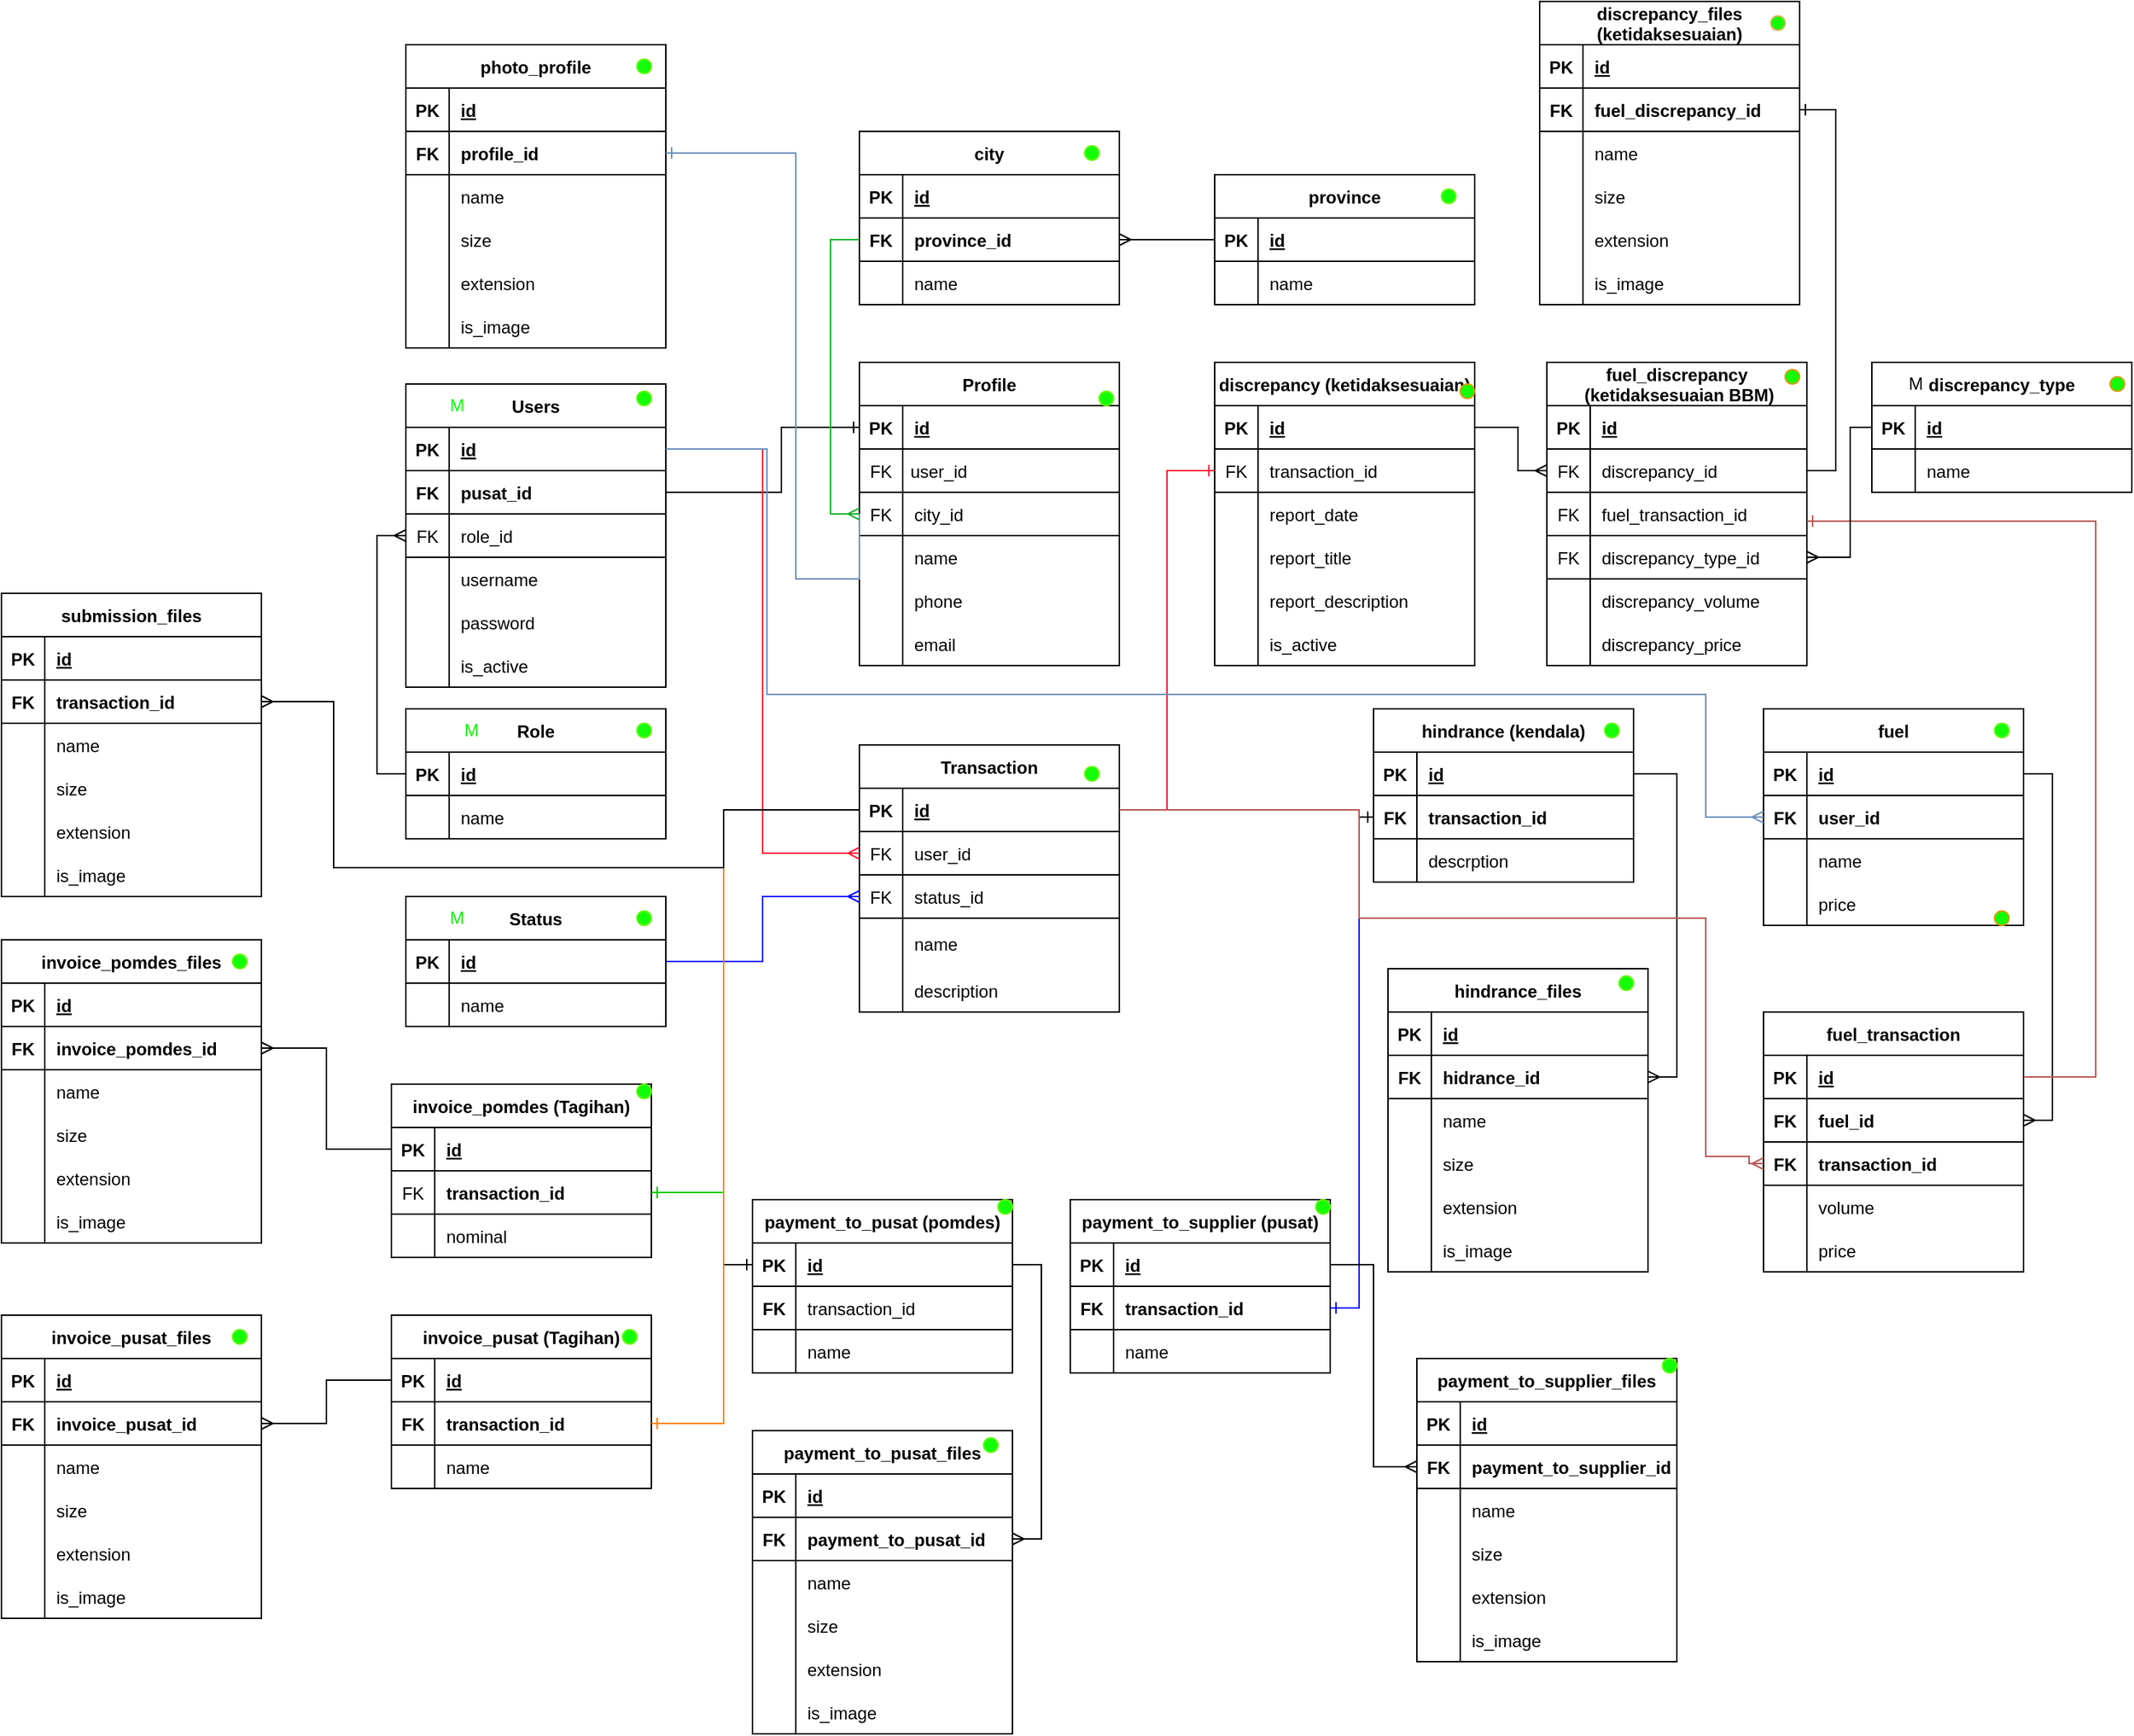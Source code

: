 <mxfile version="20.8.16" type="device"><diagram id="CgjuHlJViR-fQawC2Vqe" name="Halaman-1"><mxGraphModel dx="1859" dy="1690" grid="1" gridSize="10" guides="1" tooltips="1" connect="1" arrows="1" fold="1" page="1" pageScale="1" pageWidth="827" pageHeight="1169" math="0" shadow="0"><root><mxCell id="0"/><mxCell id="1" parent="0"/><mxCell id="7ltdzXRp6R42a5f3crwE-1" value="Users" style="shape=table;startSize=30;container=1;collapsible=1;childLayout=tableLayout;fixedRows=1;rowLines=0;fontStyle=1;align=center;resizeLast=1;" parent="1" vertex="1"><mxGeometry x="100" y="115" width="180" height="210" as="geometry"/></mxCell><mxCell id="7ltdzXRp6R42a5f3crwE-2" value="" style="shape=tableRow;horizontal=0;startSize=0;swimlaneHead=0;swimlaneBody=0;fillColor=none;collapsible=0;dropTarget=0;points=[[0,0.5],[1,0.5]];portConstraint=eastwest;top=0;left=0;right=0;bottom=1;" parent="7ltdzXRp6R42a5f3crwE-1" vertex="1"><mxGeometry y="30" width="180" height="30" as="geometry"/></mxCell><mxCell id="7ltdzXRp6R42a5f3crwE-3" value="PK" style="shape=partialRectangle;connectable=0;fillColor=none;top=0;left=0;bottom=0;right=0;fontStyle=1;overflow=hidden;" parent="7ltdzXRp6R42a5f3crwE-2" vertex="1"><mxGeometry width="30" height="30" as="geometry"><mxRectangle width="30" height="30" as="alternateBounds"/></mxGeometry></mxCell><mxCell id="7ltdzXRp6R42a5f3crwE-4" value="id" style="shape=partialRectangle;connectable=0;fillColor=none;top=0;left=0;bottom=0;right=0;align=left;spacingLeft=6;fontStyle=5;overflow=hidden;" parent="7ltdzXRp6R42a5f3crwE-2" vertex="1"><mxGeometry x="30" width="150" height="30" as="geometry"><mxRectangle width="150" height="30" as="alternateBounds"/></mxGeometry></mxCell><mxCell id="9MNT6vUF4zeUt4gNMomf-17" value="" style="shape=tableRow;horizontal=0;startSize=0;swimlaneHead=0;swimlaneBody=0;fillColor=none;collapsible=0;dropTarget=0;points=[[0,0.5],[1,0.5]];portConstraint=eastwest;top=0;left=0;right=0;bottom=1;" parent="7ltdzXRp6R42a5f3crwE-1" vertex="1"><mxGeometry y="60" width="180" height="30" as="geometry"/></mxCell><mxCell id="9MNT6vUF4zeUt4gNMomf-18" value="FK" style="shape=partialRectangle;connectable=0;fillColor=none;top=0;left=0;bottom=0;right=0;fontStyle=1;overflow=hidden;" parent="9MNT6vUF4zeUt4gNMomf-17" vertex="1"><mxGeometry width="30" height="30" as="geometry"><mxRectangle width="30" height="30" as="alternateBounds"/></mxGeometry></mxCell><mxCell id="9MNT6vUF4zeUt4gNMomf-19" value="pusat_id" style="shape=partialRectangle;connectable=0;fillColor=none;top=0;left=0;bottom=0;right=0;align=left;spacingLeft=6;fontStyle=1;overflow=hidden;" parent="9MNT6vUF4zeUt4gNMomf-17" vertex="1"><mxGeometry x="30" width="150" height="30" as="geometry"><mxRectangle width="150" height="30" as="alternateBounds"/></mxGeometry></mxCell><mxCell id="7ltdzXRp6R42a5f3crwE-11" value="" style="shape=tableRow;horizontal=0;startSize=0;swimlaneHead=0;swimlaneBody=0;fillColor=none;collapsible=0;dropTarget=0;points=[[0,0.5],[1,0.5]];portConstraint=eastwest;top=0;left=0;right=0;bottom=0;" parent="7ltdzXRp6R42a5f3crwE-1" vertex="1"><mxGeometry y="90" width="180" height="30" as="geometry"/></mxCell><mxCell id="7ltdzXRp6R42a5f3crwE-12" value="FK" style="shape=partialRectangle;connectable=0;fillColor=none;top=1;left=0;bottom=1;right=0;editable=1;overflow=hidden;" parent="7ltdzXRp6R42a5f3crwE-11" vertex="1"><mxGeometry width="30" height="30" as="geometry"><mxRectangle width="30" height="30" as="alternateBounds"/></mxGeometry></mxCell><mxCell id="7ltdzXRp6R42a5f3crwE-13" value="role_id" style="shape=partialRectangle;connectable=0;fillColor=none;top=1;left=0;bottom=1;right=0;align=left;spacingLeft=6;overflow=hidden;" parent="7ltdzXRp6R42a5f3crwE-11" vertex="1"><mxGeometry x="30" width="150" height="30" as="geometry"><mxRectangle width="150" height="30" as="alternateBounds"/></mxGeometry></mxCell><mxCell id="7ltdzXRp6R42a5f3crwE-5" value="" style="shape=tableRow;horizontal=0;startSize=0;swimlaneHead=0;swimlaneBody=0;fillColor=none;collapsible=0;dropTarget=0;points=[[0,0.5],[1,0.5]];portConstraint=eastwest;top=0;left=0;right=0;bottom=0;" parent="7ltdzXRp6R42a5f3crwE-1" vertex="1"><mxGeometry y="120" width="180" height="30" as="geometry"/></mxCell><mxCell id="7ltdzXRp6R42a5f3crwE-6" value="" style="shape=partialRectangle;connectable=0;fillColor=none;top=0;left=0;bottom=0;right=0;editable=1;overflow=hidden;" parent="7ltdzXRp6R42a5f3crwE-5" vertex="1"><mxGeometry width="30" height="30" as="geometry"><mxRectangle width="30" height="30" as="alternateBounds"/></mxGeometry></mxCell><mxCell id="7ltdzXRp6R42a5f3crwE-7" value="username" style="shape=partialRectangle;connectable=0;fillColor=none;top=0;left=0;bottom=0;right=0;align=left;spacingLeft=6;overflow=hidden;" parent="7ltdzXRp6R42a5f3crwE-5" vertex="1"><mxGeometry x="30" width="150" height="30" as="geometry"><mxRectangle width="150" height="30" as="alternateBounds"/></mxGeometry></mxCell><mxCell id="7ltdzXRp6R42a5f3crwE-8" value="" style="shape=tableRow;horizontal=0;startSize=0;swimlaneHead=0;swimlaneBody=0;fillColor=none;collapsible=0;dropTarget=0;points=[[0,0.5],[1,0.5]];portConstraint=eastwest;top=0;left=0;right=0;bottom=0;" parent="7ltdzXRp6R42a5f3crwE-1" vertex="1"><mxGeometry y="150" width="180" height="30" as="geometry"/></mxCell><mxCell id="7ltdzXRp6R42a5f3crwE-9" value="" style="shape=partialRectangle;connectable=0;fillColor=none;top=0;left=0;bottom=0;right=0;editable=1;overflow=hidden;" parent="7ltdzXRp6R42a5f3crwE-8" vertex="1"><mxGeometry width="30" height="30" as="geometry"><mxRectangle width="30" height="30" as="alternateBounds"/></mxGeometry></mxCell><mxCell id="7ltdzXRp6R42a5f3crwE-10" value="password" style="shape=partialRectangle;connectable=0;fillColor=none;top=0;left=0;bottom=0;right=0;align=left;spacingLeft=6;overflow=hidden;" parent="7ltdzXRp6R42a5f3crwE-8" vertex="1"><mxGeometry x="30" width="150" height="30" as="geometry"><mxRectangle width="150" height="30" as="alternateBounds"/></mxGeometry></mxCell><mxCell id="0LvEAdfWSwZ5uUbxHZy9-1" value="" style="shape=tableRow;horizontal=0;startSize=0;swimlaneHead=0;swimlaneBody=0;fillColor=none;collapsible=0;dropTarget=0;points=[[0,0.5],[1,0.5]];portConstraint=eastwest;top=0;left=0;right=0;bottom=0;" parent="7ltdzXRp6R42a5f3crwE-1" vertex="1"><mxGeometry y="180" width="180" height="30" as="geometry"/></mxCell><mxCell id="0LvEAdfWSwZ5uUbxHZy9-2" value="" style="shape=partialRectangle;connectable=0;fillColor=none;top=0;left=0;bottom=0;right=0;editable=1;overflow=hidden;" parent="0LvEAdfWSwZ5uUbxHZy9-1" vertex="1"><mxGeometry width="30" height="30" as="geometry"><mxRectangle width="30" height="30" as="alternateBounds"/></mxGeometry></mxCell><mxCell id="0LvEAdfWSwZ5uUbxHZy9-3" value="is_active" style="shape=partialRectangle;connectable=0;fillColor=none;top=0;left=0;bottom=0;right=0;align=left;spacingLeft=6;overflow=hidden;" parent="0LvEAdfWSwZ5uUbxHZy9-1" vertex="1"><mxGeometry x="30" width="150" height="30" as="geometry"><mxRectangle width="150" height="30" as="alternateBounds"/></mxGeometry></mxCell><mxCell id="7ltdzXRp6R42a5f3crwE-14" value="Profile" style="shape=table;startSize=30;container=1;collapsible=1;childLayout=tableLayout;fixedRows=1;rowLines=0;fontStyle=1;align=center;resizeLast=1;" parent="1" vertex="1"><mxGeometry x="414" y="100" width="180" height="210" as="geometry"/></mxCell><mxCell id="7ltdzXRp6R42a5f3crwE-15" value="" style="shape=tableRow;horizontal=0;startSize=0;swimlaneHead=0;swimlaneBody=0;fillColor=none;collapsible=0;dropTarget=0;points=[[0,0.5],[1,0.5]];portConstraint=eastwest;top=0;left=0;right=0;bottom=1;" parent="7ltdzXRp6R42a5f3crwE-14" vertex="1"><mxGeometry y="30" width="180" height="30" as="geometry"/></mxCell><mxCell id="7ltdzXRp6R42a5f3crwE-16" value="PK" style="shape=partialRectangle;connectable=0;fillColor=none;top=0;left=0;bottom=0;right=0;fontStyle=1;overflow=hidden;" parent="7ltdzXRp6R42a5f3crwE-15" vertex="1"><mxGeometry width="30" height="30" as="geometry"><mxRectangle width="30" height="30" as="alternateBounds"/></mxGeometry></mxCell><mxCell id="7ltdzXRp6R42a5f3crwE-17" value="id" style="shape=partialRectangle;connectable=0;fillColor=none;top=0;left=0;bottom=0;right=0;align=left;spacingLeft=6;fontStyle=5;overflow=hidden;" parent="7ltdzXRp6R42a5f3crwE-15" vertex="1"><mxGeometry x="30" width="150" height="30" as="geometry"><mxRectangle width="150" height="30" as="alternateBounds"/></mxGeometry></mxCell><mxCell id="7ltdzXRp6R42a5f3crwE-18" value="" style="shape=tableRow;horizontal=0;startSize=0;swimlaneHead=0;swimlaneBody=0;fillColor=none;collapsible=0;dropTarget=0;points=[[0,0.5],[1,0.5]];portConstraint=eastwest;top=0;left=0;right=0;bottom=0;" parent="7ltdzXRp6R42a5f3crwE-14" vertex="1"><mxGeometry y="60" width="180" height="30" as="geometry"/></mxCell><mxCell id="7ltdzXRp6R42a5f3crwE-19" value="FK" style="shape=partialRectangle;connectable=0;fillColor=none;top=1;left=0;bottom=1;right=0;editable=1;overflow=hidden;perimeterSpacing=1; border:1px solid black;" parent="7ltdzXRp6R42a5f3crwE-18" vertex="1"><mxGeometry width="30" height="30" as="geometry"><mxRectangle width="30" height="30" as="alternateBounds"/></mxGeometry></mxCell><mxCell id="7ltdzXRp6R42a5f3crwE-20" value=" user_id" style="shape=partialRectangle;connectable=0;fillColor=none;top=1;left=0;bottom=1;right=0;editable=1;overflow=hidden;perimeterSpacing=1; border:1px solid black;align=left;" parent="7ltdzXRp6R42a5f3crwE-18" vertex="1"><mxGeometry x="30" width="150" height="30" as="geometry"><mxRectangle width="150" height="30" as="alternateBounds"/></mxGeometry></mxCell><mxCell id="BiM_6p0HmXF9YmAvM5aQ-4" value="" style="shape=tableRow;horizontal=0;startSize=0;swimlaneHead=0;swimlaneBody=0;fillColor=none;collapsible=0;dropTarget=0;points=[[0,0.5],[1,0.5]];portConstraint=eastwest;top=0;left=0;right=0;bottom=0;" parent="7ltdzXRp6R42a5f3crwE-14" vertex="1"><mxGeometry y="90" width="180" height="30" as="geometry"/></mxCell><mxCell id="BiM_6p0HmXF9YmAvM5aQ-5" value="FK" style="shape=partialRectangle;connectable=0;fillColor=none;top=0;left=0;bottom=1;right=0;editable=1;overflow=hidden;" parent="BiM_6p0HmXF9YmAvM5aQ-4" vertex="1"><mxGeometry width="30" height="30" as="geometry"><mxRectangle width="30" height="30" as="alternateBounds"/></mxGeometry></mxCell><mxCell id="BiM_6p0HmXF9YmAvM5aQ-6" value="city_id" style="shape=partialRectangle;connectable=0;fillColor=none;top=0;left=0;bottom=1;right=0;align=left;spacingLeft=6;overflow=hidden;" parent="BiM_6p0HmXF9YmAvM5aQ-4" vertex="1"><mxGeometry x="30" width="150" height="30" as="geometry"><mxRectangle width="150" height="30" as="alternateBounds"/></mxGeometry></mxCell><mxCell id="7ltdzXRp6R42a5f3crwE-21" value="" style="shape=tableRow;horizontal=0;startSize=0;swimlaneHead=0;swimlaneBody=0;fillColor=none;collapsible=0;dropTarget=0;points=[[0,0.5],[1,0.5]];portConstraint=eastwest;top=0;left=0;right=0;bottom=0;" parent="7ltdzXRp6R42a5f3crwE-14" vertex="1"><mxGeometry y="120" width="180" height="30" as="geometry"/></mxCell><mxCell id="7ltdzXRp6R42a5f3crwE-22" value="" style="shape=partialRectangle;connectable=0;fillColor=none;top=0;left=0;bottom=0;right=0;editable=1;overflow=hidden;" parent="7ltdzXRp6R42a5f3crwE-21" vertex="1"><mxGeometry width="30" height="30" as="geometry"><mxRectangle width="30" height="30" as="alternateBounds"/></mxGeometry></mxCell><mxCell id="7ltdzXRp6R42a5f3crwE-23" value="name" style="shape=partialRectangle;connectable=0;fillColor=none;top=0;left=0;bottom=0;right=0;align=left;spacingLeft=6;overflow=hidden;" parent="7ltdzXRp6R42a5f3crwE-21" vertex="1"><mxGeometry x="30" width="150" height="30" as="geometry"><mxRectangle width="150" height="30" as="alternateBounds"/></mxGeometry></mxCell><mxCell id="ppMBGDFbXkElNeJsz-NU-16" value="" style="shape=tableRow;horizontal=0;startSize=0;swimlaneHead=0;swimlaneBody=0;fillColor=none;collapsible=0;dropTarget=0;points=[[0,0.5],[1,0.5]];portConstraint=eastwest;top=0;left=0;right=0;bottom=0;" parent="7ltdzXRp6R42a5f3crwE-14" vertex="1"><mxGeometry y="150" width="180" height="30" as="geometry"/></mxCell><mxCell id="ppMBGDFbXkElNeJsz-NU-17" value="" style="shape=partialRectangle;connectable=0;fillColor=none;top=0;left=0;bottom=0;right=0;editable=1;overflow=hidden;" parent="ppMBGDFbXkElNeJsz-NU-16" vertex="1"><mxGeometry width="30" height="30" as="geometry"><mxRectangle width="30" height="30" as="alternateBounds"/></mxGeometry></mxCell><mxCell id="ppMBGDFbXkElNeJsz-NU-18" value="phone" style="shape=partialRectangle;connectable=0;fillColor=none;top=0;left=0;bottom=0;right=0;align=left;spacingLeft=6;overflow=hidden;" parent="ppMBGDFbXkElNeJsz-NU-16" vertex="1"><mxGeometry x="30" width="150" height="30" as="geometry"><mxRectangle width="150" height="30" as="alternateBounds"/></mxGeometry></mxCell><mxCell id="ppMBGDFbXkElNeJsz-NU-19" value="" style="shape=tableRow;horizontal=0;startSize=0;swimlaneHead=0;swimlaneBody=0;fillColor=none;collapsible=0;dropTarget=0;points=[[0,0.5],[1,0.5]];portConstraint=eastwest;top=0;left=0;right=0;bottom=0;" parent="7ltdzXRp6R42a5f3crwE-14" vertex="1"><mxGeometry y="180" width="180" height="30" as="geometry"/></mxCell><mxCell id="ppMBGDFbXkElNeJsz-NU-20" value="" style="shape=partialRectangle;connectable=0;fillColor=none;top=0;left=0;bottom=0;right=0;editable=1;overflow=hidden;" parent="ppMBGDFbXkElNeJsz-NU-19" vertex="1"><mxGeometry width="30" height="30" as="geometry"><mxRectangle width="30" height="30" as="alternateBounds"/></mxGeometry></mxCell><mxCell id="ppMBGDFbXkElNeJsz-NU-21" value="email" style="shape=partialRectangle;connectable=0;fillColor=none;top=0;left=0;bottom=0;right=0;align=left;spacingLeft=6;overflow=hidden;" parent="ppMBGDFbXkElNeJsz-NU-19" vertex="1"><mxGeometry x="30" width="150" height="30" as="geometry"><mxRectangle width="150" height="30" as="alternateBounds"/></mxGeometry></mxCell><mxCell id="7ltdzXRp6R42a5f3crwE-27" style="edgeStyle=orthogonalEdgeStyle;rounded=0;orthogonalLoop=1;jettySize=auto;html=1;endArrow=ERone;endFill=0;entryX=0;entryY=0.5;entryDx=0;entryDy=0;exitX=1;exitY=0.5;exitDx=0;exitDy=0;" parent="1" source="9MNT6vUF4zeUt4gNMomf-17" target="7ltdzXRp6R42a5f3crwE-15" edge="1"><mxGeometry relative="1" as="geometry"><mxPoint x="410" y="140" as="targetPoint"/><Array as="points"><mxPoint x="360" y="190"/><mxPoint x="360" y="145"/></Array></mxGeometry></mxCell><mxCell id="BiM_6p0HmXF9YmAvM5aQ-27" style="edgeStyle=orthogonalEdgeStyle;rounded=0;orthogonalLoop=1;jettySize=auto;html=1;entryX=0;entryY=0.5;entryDx=0;entryDy=0;endArrow=ERmany;endFill=0;" parent="1" source="ppMBGDFbXkElNeJsz-NU-22" target="7ltdzXRp6R42a5f3crwE-11" edge="1"><mxGeometry relative="1" as="geometry"><Array as="points"><mxPoint x="80" y="385"/><mxPoint x="80" y="220"/></Array></mxGeometry></mxCell><mxCell id="ppMBGDFbXkElNeJsz-NU-22" value="Role" style="shape=table;startSize=30;container=1;collapsible=1;childLayout=tableLayout;fixedRows=1;rowLines=0;fontStyle=1;align=center;resizeLast=1;" parent="1" vertex="1"><mxGeometry x="100" y="340" width="180" height="90" as="geometry"/></mxCell><mxCell id="ppMBGDFbXkElNeJsz-NU-23" value="" style="shape=tableRow;horizontal=0;startSize=0;swimlaneHead=0;swimlaneBody=0;fillColor=none;collapsible=0;dropTarget=0;points=[[0,0.5],[1,0.5]];portConstraint=eastwest;top=0;left=0;right=0;bottom=1;" parent="ppMBGDFbXkElNeJsz-NU-22" vertex="1"><mxGeometry y="30" width="180" height="30" as="geometry"/></mxCell><mxCell id="ppMBGDFbXkElNeJsz-NU-24" value="PK" style="shape=partialRectangle;connectable=0;fillColor=none;top=0;left=0;bottom=0;right=0;fontStyle=1;overflow=hidden;" parent="ppMBGDFbXkElNeJsz-NU-23" vertex="1"><mxGeometry width="30" height="30" as="geometry"><mxRectangle width="30" height="30" as="alternateBounds"/></mxGeometry></mxCell><mxCell id="ppMBGDFbXkElNeJsz-NU-25" value="id" style="shape=partialRectangle;connectable=0;fillColor=none;top=0;left=0;bottom=0;right=0;align=left;spacingLeft=6;fontStyle=5;overflow=hidden;" parent="ppMBGDFbXkElNeJsz-NU-23" vertex="1"><mxGeometry x="30" width="150" height="30" as="geometry"><mxRectangle width="150" height="30" as="alternateBounds"/></mxGeometry></mxCell><mxCell id="ppMBGDFbXkElNeJsz-NU-26" value="" style="shape=tableRow;horizontal=0;startSize=0;swimlaneHead=0;swimlaneBody=0;fillColor=none;collapsible=0;dropTarget=0;points=[[0,0.5],[1,0.5]];portConstraint=eastwest;top=0;left=0;right=0;bottom=0;" parent="ppMBGDFbXkElNeJsz-NU-22" vertex="1"><mxGeometry y="60" width="180" height="30" as="geometry"/></mxCell><mxCell id="ppMBGDFbXkElNeJsz-NU-27" value="" style="shape=partialRectangle;connectable=0;fillColor=none;top=0;left=0;bottom=0;right=0;editable=1;overflow=hidden;" parent="ppMBGDFbXkElNeJsz-NU-26" vertex="1"><mxGeometry width="30" height="30" as="geometry"><mxRectangle width="30" height="30" as="alternateBounds"/></mxGeometry></mxCell><mxCell id="ppMBGDFbXkElNeJsz-NU-28" value="name" style="shape=partialRectangle;connectable=0;fillColor=none;top=0;left=0;bottom=0;right=0;align=left;spacingLeft=6;overflow=hidden;" parent="ppMBGDFbXkElNeJsz-NU-26" vertex="1"><mxGeometry x="30" width="150" height="30" as="geometry"><mxRectangle width="150" height="30" as="alternateBounds"/></mxGeometry></mxCell><mxCell id="YA-eYxYvYTPWG7rvuPQO-70" style="edgeStyle=orthogonalEdgeStyle;rounded=0;orthogonalLoop=1;jettySize=auto;html=1;entryX=1;entryY=0.5;entryDx=0;entryDy=0;endArrow=ERmany;endFill=0;exitX=1;exitY=0.5;exitDx=0;exitDy=0;" parent="1" source="BiM_6p0HmXF9YmAvM5aQ-21" target="YA-eYxYvYTPWG7rvuPQO-78" edge="1"><mxGeometry relative="1" as="geometry"><mxPoint x="1030" y="600" as="targetPoint"/></mxGeometry></mxCell><mxCell id="ppMBGDFbXkElNeJsz-NU-35" value="Transaction" style="shape=table;startSize=30;container=1;collapsible=1;childLayout=tableLayout;fixedRows=1;rowLines=0;fontStyle=1;align=center;resizeLast=1;" parent="1" vertex="1"><mxGeometry x="414" y="365" width="180" height="185" as="geometry"/></mxCell><mxCell id="ppMBGDFbXkElNeJsz-NU-36" value="" style="shape=tableRow;horizontal=0;startSize=0;swimlaneHead=0;swimlaneBody=0;fillColor=none;collapsible=0;dropTarget=0;points=[[0,0.5],[1,0.5]];portConstraint=eastwest;top=0;left=0;right=0;bottom=1;" parent="ppMBGDFbXkElNeJsz-NU-35" vertex="1"><mxGeometry y="30" width="180" height="30" as="geometry"/></mxCell><mxCell id="ppMBGDFbXkElNeJsz-NU-37" value="PK" style="shape=partialRectangle;connectable=0;fillColor=none;top=0;left=0;bottom=0;right=0;fontStyle=1;overflow=hidden;" parent="ppMBGDFbXkElNeJsz-NU-36" vertex="1"><mxGeometry width="30" height="30" as="geometry"><mxRectangle width="30" height="30" as="alternateBounds"/></mxGeometry></mxCell><mxCell id="ppMBGDFbXkElNeJsz-NU-38" value="id" style="shape=partialRectangle;connectable=0;fillColor=none;top=0;left=0;bottom=0;right=0;align=left;spacingLeft=6;fontStyle=5;overflow=hidden;" parent="ppMBGDFbXkElNeJsz-NU-36" vertex="1"><mxGeometry x="30" width="150" height="30" as="geometry"><mxRectangle width="150" height="30" as="alternateBounds"/></mxGeometry></mxCell><mxCell id="ppMBGDFbXkElNeJsz-NU-39" value="" style="shape=tableRow;horizontal=0;startSize=0;swimlaneHead=0;swimlaneBody=0;fillColor=none;collapsible=0;dropTarget=0;points=[[0,0.5],[1,0.5]];portConstraint=eastwest;top=0;left=0;right=0;bottom=0;" parent="ppMBGDFbXkElNeJsz-NU-35" vertex="1"><mxGeometry y="60" width="180" height="30" as="geometry"/></mxCell><mxCell id="ppMBGDFbXkElNeJsz-NU-40" value="FK" style="shape=partialRectangle;connectable=0;fillColor=none;top=1;left=0;bottom=1;right=0;editable=1;overflow=hidden;" parent="ppMBGDFbXkElNeJsz-NU-39" vertex="1"><mxGeometry width="30" height="30" as="geometry"><mxRectangle width="30" height="30" as="alternateBounds"/></mxGeometry></mxCell><mxCell id="ppMBGDFbXkElNeJsz-NU-41" value="user_id" style="shape=partialRectangle;connectable=0;fillColor=none;top=1;left=0;bottom=1;right=0;align=left;spacingLeft=6;overflow=hidden;" parent="ppMBGDFbXkElNeJsz-NU-39" vertex="1"><mxGeometry x="30" width="150" height="30" as="geometry"><mxRectangle width="150" height="30" as="alternateBounds"/></mxGeometry></mxCell><mxCell id="ppMBGDFbXkElNeJsz-NU-55" value="" style="shape=tableRow;horizontal=0;startSize=0;swimlaneHead=0;swimlaneBody=0;fillColor=none;collapsible=0;dropTarget=0;points=[[0,0.5],[1,0.5]];portConstraint=eastwest;top=0;left=0;right=0;bottom=0;" parent="ppMBGDFbXkElNeJsz-NU-35" vertex="1"><mxGeometry y="90" width="180" height="30" as="geometry"/></mxCell><mxCell id="ppMBGDFbXkElNeJsz-NU-56" value="FK" style="shape=partialRectangle;connectable=0;fillColor=none;top=1;left=0;bottom=1;right=0;editable=1;overflow=hidden;" parent="ppMBGDFbXkElNeJsz-NU-55" vertex="1"><mxGeometry width="30" height="30" as="geometry"><mxRectangle width="30" height="30" as="alternateBounds"/></mxGeometry></mxCell><mxCell id="ppMBGDFbXkElNeJsz-NU-57" value="status_id" style="shape=partialRectangle;connectable=0;fillColor=none;top=1;left=0;bottom=1;right=0;align=left;spacingLeft=6;overflow=hidden;" parent="ppMBGDFbXkElNeJsz-NU-55" vertex="1"><mxGeometry x="30" width="150" height="30" as="geometry"><mxRectangle width="150" height="30" as="alternateBounds"/></mxGeometry></mxCell><mxCell id="9MNT6vUF4zeUt4gNMomf-43" value="" style="shape=tableRow;horizontal=0;startSize=0;swimlaneHead=0;swimlaneBody=0;fillColor=none;collapsible=0;dropTarget=0;points=[[0,0.5],[1,0.5]];portConstraint=eastwest;top=0;left=0;right=0;bottom=0;" parent="ppMBGDFbXkElNeJsz-NU-35" vertex="1"><mxGeometry y="120" width="180" height="35" as="geometry"/></mxCell><mxCell id="9MNT6vUF4zeUt4gNMomf-44" value="" style="shape=partialRectangle;connectable=0;fillColor=none;top=0;left=0;bottom=0;right=0;editable=1;overflow=hidden;" parent="9MNT6vUF4zeUt4gNMomf-43" vertex="1"><mxGeometry width="30" height="35" as="geometry"><mxRectangle width="30" height="35" as="alternateBounds"/></mxGeometry></mxCell><mxCell id="9MNT6vUF4zeUt4gNMomf-45" value="name" style="shape=partialRectangle;connectable=0;fillColor=none;top=0;left=0;bottom=0;right=0;align=left;spacingLeft=6;overflow=hidden;" parent="9MNT6vUF4zeUt4gNMomf-43" vertex="1"><mxGeometry x="30" width="150" height="35" as="geometry"><mxRectangle width="150" height="35" as="alternateBounds"/></mxGeometry></mxCell><mxCell id="BiM_6p0HmXF9YmAvM5aQ-34" value="" style="shape=tableRow;horizontal=0;startSize=0;swimlaneHead=0;swimlaneBody=0;fillColor=none;collapsible=0;dropTarget=0;points=[[0,0.5],[1,0.5]];portConstraint=eastwest;top=0;left=0;right=0;bottom=0;" parent="ppMBGDFbXkElNeJsz-NU-35" vertex="1"><mxGeometry y="155" width="180" height="30" as="geometry"/></mxCell><mxCell id="BiM_6p0HmXF9YmAvM5aQ-35" value="" style="shape=partialRectangle;connectable=0;fillColor=none;top=0;left=0;bottom=0;right=0;editable=1;overflow=hidden;" parent="BiM_6p0HmXF9YmAvM5aQ-34" vertex="1"><mxGeometry width="30" height="30" as="geometry"><mxRectangle width="30" height="30" as="alternateBounds"/></mxGeometry></mxCell><mxCell id="BiM_6p0HmXF9YmAvM5aQ-36" value="description" style="shape=partialRectangle;connectable=0;fillColor=none;top=0;left=0;bottom=0;right=0;align=left;spacingLeft=6;overflow=hidden;" parent="BiM_6p0HmXF9YmAvM5aQ-34" vertex="1"><mxGeometry x="30" width="150" height="30" as="geometry"><mxRectangle width="150" height="30" as="alternateBounds"/></mxGeometry></mxCell><mxCell id="BiM_6p0HmXF9YmAvM5aQ-37" style="edgeStyle=orthogonalEdgeStyle;rounded=0;orthogonalLoop=1;jettySize=auto;html=1;entryX=0;entryY=0.5;entryDx=0;entryDy=0;endArrow=ERmany;endFill=0;strokeColor=#0000FF;" parent="1" source="9MNT6vUF4zeUt4gNMomf-46" target="ppMBGDFbXkElNeJsz-NU-55" edge="1"><mxGeometry relative="1" as="geometry"/></mxCell><mxCell id="9MNT6vUF4zeUt4gNMomf-46" value="Status" style="shape=table;startSize=30;container=1;collapsible=1;childLayout=tableLayout;fixedRows=1;rowLines=0;fontStyle=1;align=center;resizeLast=1;" parent="1" vertex="1"><mxGeometry x="100" y="470" width="180" height="90" as="geometry"/></mxCell><mxCell id="9MNT6vUF4zeUt4gNMomf-47" value="" style="shape=tableRow;horizontal=0;startSize=0;swimlaneHead=0;swimlaneBody=0;fillColor=none;collapsible=0;dropTarget=0;points=[[0,0.5],[1,0.5]];portConstraint=eastwest;top=0;left=0;right=0;bottom=1;" parent="9MNT6vUF4zeUt4gNMomf-46" vertex="1"><mxGeometry y="30" width="180" height="30" as="geometry"/></mxCell><mxCell id="9MNT6vUF4zeUt4gNMomf-48" value="PK" style="shape=partialRectangle;connectable=0;fillColor=none;top=0;left=0;bottom=0;right=0;fontStyle=1;overflow=hidden;" parent="9MNT6vUF4zeUt4gNMomf-47" vertex="1"><mxGeometry width="30" height="30" as="geometry"><mxRectangle width="30" height="30" as="alternateBounds"/></mxGeometry></mxCell><mxCell id="9MNT6vUF4zeUt4gNMomf-49" value="id" style="shape=partialRectangle;connectable=0;fillColor=none;top=0;left=0;bottom=0;right=0;align=left;spacingLeft=6;fontStyle=5;overflow=hidden;" parent="9MNT6vUF4zeUt4gNMomf-47" vertex="1"><mxGeometry x="30" width="150" height="30" as="geometry"><mxRectangle width="150" height="30" as="alternateBounds"/></mxGeometry></mxCell><mxCell id="9MNT6vUF4zeUt4gNMomf-50" value="" style="shape=tableRow;horizontal=0;startSize=0;swimlaneHead=0;swimlaneBody=0;fillColor=none;collapsible=0;dropTarget=0;points=[[0,0.5],[1,0.5]];portConstraint=eastwest;top=0;left=0;right=0;bottom=0;" parent="9MNT6vUF4zeUt4gNMomf-46" vertex="1"><mxGeometry y="60" width="180" height="30" as="geometry"/></mxCell><mxCell id="9MNT6vUF4zeUt4gNMomf-51" value="" style="shape=partialRectangle;connectable=0;fillColor=none;top=0;left=0;bottom=0;right=0;editable=1;overflow=hidden;" parent="9MNT6vUF4zeUt4gNMomf-50" vertex="1"><mxGeometry width="30" height="30" as="geometry"><mxRectangle width="30" height="30" as="alternateBounds"/></mxGeometry></mxCell><mxCell id="9MNT6vUF4zeUt4gNMomf-52" value="name" style="shape=partialRectangle;connectable=0;fillColor=none;top=0;left=0;bottom=0;right=0;align=left;spacingLeft=6;overflow=hidden;" parent="9MNT6vUF4zeUt4gNMomf-50" vertex="1"><mxGeometry x="30" width="150" height="30" as="geometry"><mxRectangle width="150" height="30" as="alternateBounds"/></mxGeometry></mxCell><mxCell id="9MNT6vUF4zeUt4gNMomf-53" value="invoice_pomdes (Tagihan)" style="shape=table;startSize=30;container=1;collapsible=1;childLayout=tableLayout;fixedRows=1;rowLines=0;fontStyle=1;align=center;resizeLast=1;" parent="1" vertex="1"><mxGeometry x="90" y="600" width="180" height="120" as="geometry"/></mxCell><mxCell id="9MNT6vUF4zeUt4gNMomf-54" value="" style="shape=tableRow;horizontal=0;startSize=0;swimlaneHead=0;swimlaneBody=0;fillColor=none;collapsible=0;dropTarget=0;points=[[0,0.5],[1,0.5]];portConstraint=eastwest;top=0;left=0;right=0;bottom=1;" parent="9MNT6vUF4zeUt4gNMomf-53" vertex="1"><mxGeometry y="30" width="180" height="30" as="geometry"/></mxCell><mxCell id="9MNT6vUF4zeUt4gNMomf-55" value="PK" style="shape=partialRectangle;connectable=0;fillColor=none;top=0;left=0;bottom=0;right=0;fontStyle=1;overflow=hidden;" parent="9MNT6vUF4zeUt4gNMomf-54" vertex="1"><mxGeometry width="30" height="30" as="geometry"><mxRectangle width="30" height="30" as="alternateBounds"/></mxGeometry></mxCell><mxCell id="9MNT6vUF4zeUt4gNMomf-56" value="id" style="shape=partialRectangle;connectable=0;fillColor=none;top=0;left=0;bottom=0;right=0;align=left;spacingLeft=6;fontStyle=5;overflow=hidden;" parent="9MNT6vUF4zeUt4gNMomf-54" vertex="1"><mxGeometry x="30" width="150" height="30" as="geometry"><mxRectangle width="150" height="30" as="alternateBounds"/></mxGeometry></mxCell><mxCell id="9MNT6vUF4zeUt4gNMomf-57" value="" style="shape=tableRow;horizontal=0;startSize=0;swimlaneHead=0;swimlaneBody=1;fillColor=none;collapsible=0;dropTarget=0;points=[[0,0.5],[1,0.5]];portConstraint=eastwest;top=0;left=0;right=0;bottom=0;" parent="9MNT6vUF4zeUt4gNMomf-53" vertex="1"><mxGeometry y="60" width="180" height="30" as="geometry"/></mxCell><mxCell id="9MNT6vUF4zeUt4gNMomf-58" value="FK" style="shape=partialRectangle;connectable=0;fillColor=none;top=1;left=0;bottom=1;right=0;editable=1;overflow=hidden;" parent="9MNT6vUF4zeUt4gNMomf-57" vertex="1"><mxGeometry width="30" height="30" as="geometry"><mxRectangle width="30" height="30" as="alternateBounds"/></mxGeometry></mxCell><mxCell id="9MNT6vUF4zeUt4gNMomf-59" value="transaction_id" style="shape=partialRectangle;connectable=0;fillColor=none;top=1;left=0;bottom=1;right=0;align=left;spacingLeft=6;overflow=hidden;fontStyle=1" parent="9MNT6vUF4zeUt4gNMomf-57" vertex="1"><mxGeometry x="30" width="150" height="30" as="geometry"><mxRectangle width="150" height="30" as="alternateBounds"/></mxGeometry></mxCell><mxCell id="bn6A3MBF9PalGwr6Txxm-1" value="" style="shape=tableRow;horizontal=0;startSize=0;swimlaneHead=0;swimlaneBody=0;fillColor=none;collapsible=0;dropTarget=0;points=[[0,0.5],[1,0.5]];portConstraint=eastwest;top=0;left=0;right=0;bottom=0;" parent="9MNT6vUF4zeUt4gNMomf-53" vertex="1"><mxGeometry y="90" width="180" height="30" as="geometry"/></mxCell><mxCell id="bn6A3MBF9PalGwr6Txxm-2" value="" style="shape=partialRectangle;connectable=0;fillColor=none;top=0;left=0;bottom=0;right=0;editable=1;overflow=hidden;" parent="bn6A3MBF9PalGwr6Txxm-1" vertex="1"><mxGeometry width="30" height="30" as="geometry"><mxRectangle width="30" height="30" as="alternateBounds"/></mxGeometry></mxCell><mxCell id="bn6A3MBF9PalGwr6Txxm-3" value="nominal" style="shape=partialRectangle;connectable=0;fillColor=none;top=0;left=0;bottom=0;right=0;align=left;spacingLeft=6;overflow=hidden;" parent="bn6A3MBF9PalGwr6Txxm-1" vertex="1"><mxGeometry x="30" width="150" height="30" as="geometry"><mxRectangle width="150" height="30" as="alternateBounds"/></mxGeometry></mxCell><mxCell id="9MNT6vUF4zeUt4gNMomf-60" value="payment_to_pusat (pomdes)" style="shape=table;startSize=30;container=1;collapsible=1;childLayout=tableLayout;fixedRows=1;rowLines=0;fontStyle=1;align=center;resizeLast=1;" parent="1" vertex="1"><mxGeometry x="340" y="680" width="180" height="120" as="geometry"/></mxCell><mxCell id="9MNT6vUF4zeUt4gNMomf-61" value="" style="shape=tableRow;horizontal=0;startSize=0;swimlaneHead=0;swimlaneBody=0;fillColor=none;collapsible=0;dropTarget=0;points=[[0,0.5],[1,0.5]];portConstraint=eastwest;top=0;left=0;right=0;bottom=1;" parent="9MNT6vUF4zeUt4gNMomf-60" vertex="1"><mxGeometry y="30" width="180" height="30" as="geometry"/></mxCell><mxCell id="9MNT6vUF4zeUt4gNMomf-62" value="PK" style="shape=partialRectangle;connectable=0;fillColor=none;top=0;left=0;bottom=0;right=0;fontStyle=1;overflow=hidden;" parent="9MNT6vUF4zeUt4gNMomf-61" vertex="1"><mxGeometry width="30" height="30" as="geometry"><mxRectangle width="30" height="30" as="alternateBounds"/></mxGeometry></mxCell><mxCell id="9MNT6vUF4zeUt4gNMomf-63" value="id" style="shape=partialRectangle;connectable=0;fillColor=none;top=0;left=0;bottom=0;right=0;align=left;spacingLeft=6;fontStyle=5;overflow=hidden;" parent="9MNT6vUF4zeUt4gNMomf-61" vertex="1"><mxGeometry x="30" width="150" height="30" as="geometry"><mxRectangle width="150" height="30" as="alternateBounds"/></mxGeometry></mxCell><mxCell id="bn6A3MBF9PalGwr6Txxm-21" value="" style="shape=tableRow;horizontal=0;startSize=0;swimlaneHead=0;swimlaneBody=0;fillColor=none;collapsible=0;dropTarget=0;points=[[0,0.5],[1,0.5]];portConstraint=eastwest;top=0;left=0;right=0;bottom=1;" parent="9MNT6vUF4zeUt4gNMomf-60" vertex="1"><mxGeometry y="60" width="180" height="30" as="geometry"/></mxCell><mxCell id="bn6A3MBF9PalGwr6Txxm-22" value="FK" style="shape=partialRectangle;connectable=0;fillColor=none;top=0;left=0;bottom=0;right=0;fontStyle=1;overflow=hidden;" parent="bn6A3MBF9PalGwr6Txxm-21" vertex="1"><mxGeometry width="30" height="30" as="geometry"><mxRectangle width="30" height="30" as="alternateBounds"/></mxGeometry></mxCell><mxCell id="bn6A3MBF9PalGwr6Txxm-23" value="transaction_id" style="shape=partialRectangle;connectable=0;fillColor=none;top=0;left=0;bottom=0;right=0;align=left;spacingLeft=6;fontStyle=0;overflow=hidden;" parent="bn6A3MBF9PalGwr6Txxm-21" vertex="1"><mxGeometry x="30" width="150" height="30" as="geometry"><mxRectangle width="150" height="30" as="alternateBounds"/></mxGeometry></mxCell><mxCell id="9MNT6vUF4zeUt4gNMomf-64" value="" style="shape=tableRow;horizontal=0;startSize=0;swimlaneHead=0;swimlaneBody=0;fillColor=none;collapsible=0;dropTarget=0;points=[[0,0.5],[1,0.5]];portConstraint=eastwest;top=0;left=0;right=0;bottom=0;" parent="9MNT6vUF4zeUt4gNMomf-60" vertex="1"><mxGeometry y="90" width="180" height="30" as="geometry"/></mxCell><mxCell id="9MNT6vUF4zeUt4gNMomf-65" value="" style="shape=partialRectangle;connectable=0;fillColor=none;top=0;left=0;bottom=0;right=0;editable=1;overflow=hidden;" parent="9MNT6vUF4zeUt4gNMomf-64" vertex="1"><mxGeometry width="30" height="30" as="geometry"><mxRectangle width="30" height="30" as="alternateBounds"/></mxGeometry></mxCell><mxCell id="9MNT6vUF4zeUt4gNMomf-66" value="name" style="shape=partialRectangle;connectable=0;fillColor=none;top=0;left=0;bottom=0;right=0;align=left;spacingLeft=6;overflow=hidden;" parent="9MNT6vUF4zeUt4gNMomf-64" vertex="1"><mxGeometry x="30" width="150" height="30" as="geometry"><mxRectangle width="150" height="30" as="alternateBounds"/></mxGeometry></mxCell><mxCell id="9MNT6vUF4zeUt4gNMomf-67" value="payment_to_supplier (pusat)" style="shape=table;startSize=30;container=1;collapsible=1;childLayout=tableLayout;fixedRows=1;rowLines=0;fontStyle=1;align=center;resizeLast=1;" parent="1" vertex="1"><mxGeometry x="560" y="680" width="180" height="120" as="geometry"/></mxCell><mxCell id="9MNT6vUF4zeUt4gNMomf-68" value="" style="shape=tableRow;horizontal=0;startSize=0;swimlaneHead=0;swimlaneBody=0;fillColor=none;collapsible=0;dropTarget=0;points=[[0,0.5],[1,0.5]];portConstraint=eastwest;top=0;left=0;right=0;bottom=1;" parent="9MNT6vUF4zeUt4gNMomf-67" vertex="1"><mxGeometry y="30" width="180" height="30" as="geometry"/></mxCell><mxCell id="9MNT6vUF4zeUt4gNMomf-69" value="PK" style="shape=partialRectangle;connectable=0;fillColor=none;top=0;left=0;bottom=0;right=0;fontStyle=1;overflow=hidden;" parent="9MNT6vUF4zeUt4gNMomf-68" vertex="1"><mxGeometry width="30" height="30" as="geometry"><mxRectangle width="30" height="30" as="alternateBounds"/></mxGeometry></mxCell><mxCell id="9MNT6vUF4zeUt4gNMomf-70" value="id" style="shape=partialRectangle;connectable=0;fillColor=none;top=0;left=0;bottom=0;right=0;align=left;spacingLeft=6;fontStyle=5;overflow=hidden;" parent="9MNT6vUF4zeUt4gNMomf-68" vertex="1"><mxGeometry x="30" width="150" height="30" as="geometry"><mxRectangle width="150" height="30" as="alternateBounds"/></mxGeometry></mxCell><mxCell id="bn6A3MBF9PalGwr6Txxm-24" value="" style="shape=tableRow;horizontal=0;startSize=0;swimlaneHead=0;swimlaneBody=0;fillColor=none;collapsible=0;dropTarget=0;points=[[0,0.5],[1,0.5]];portConstraint=eastwest;top=0;left=0;right=0;bottom=1;" parent="9MNT6vUF4zeUt4gNMomf-67" vertex="1"><mxGeometry y="60" width="180" height="30" as="geometry"/></mxCell><mxCell id="bn6A3MBF9PalGwr6Txxm-25" value="FK" style="shape=partialRectangle;connectable=0;fillColor=none;top=0;left=0;bottom=0;right=0;fontStyle=1;overflow=hidden;" parent="bn6A3MBF9PalGwr6Txxm-24" vertex="1"><mxGeometry width="30" height="30" as="geometry"><mxRectangle width="30" height="30" as="alternateBounds"/></mxGeometry></mxCell><mxCell id="bn6A3MBF9PalGwr6Txxm-26" value="transaction_id" style="shape=partialRectangle;connectable=0;fillColor=none;top=0;left=0;bottom=0;right=0;align=left;spacingLeft=6;fontStyle=1;overflow=hidden;" parent="bn6A3MBF9PalGwr6Txxm-24" vertex="1"><mxGeometry x="30" width="150" height="30" as="geometry"><mxRectangle width="150" height="30" as="alternateBounds"/></mxGeometry></mxCell><mxCell id="9MNT6vUF4zeUt4gNMomf-71" value="" style="shape=tableRow;horizontal=0;startSize=0;swimlaneHead=0;swimlaneBody=0;fillColor=none;collapsible=0;dropTarget=0;points=[[0,0.5],[1,0.5]];portConstraint=eastwest;top=0;left=0;right=0;bottom=0;" parent="9MNT6vUF4zeUt4gNMomf-67" vertex="1"><mxGeometry y="90" width="180" height="30" as="geometry"/></mxCell><mxCell id="9MNT6vUF4zeUt4gNMomf-72" value="" style="shape=partialRectangle;connectable=0;fillColor=none;top=0;left=0;bottom=0;right=0;editable=1;overflow=hidden;" parent="9MNT6vUF4zeUt4gNMomf-71" vertex="1"><mxGeometry width="30" height="30" as="geometry"><mxRectangle width="30" height="30" as="alternateBounds"/></mxGeometry></mxCell><mxCell id="9MNT6vUF4zeUt4gNMomf-73" value="name" style="shape=partialRectangle;connectable=0;fillColor=none;top=0;left=0;bottom=0;right=0;align=left;spacingLeft=6;overflow=hidden;" parent="9MNT6vUF4zeUt4gNMomf-71" vertex="1"><mxGeometry x="30" width="150" height="30" as="geometry"><mxRectangle width="150" height="30" as="alternateBounds"/></mxGeometry></mxCell><mxCell id="BiM_6p0HmXF9YmAvM5aQ-20" value="hindrance (kendala)" style="shape=table;startSize=30;container=1;collapsible=1;childLayout=tableLayout;fixedRows=1;rowLines=0;fontStyle=1;align=center;resizeLast=1;" parent="1" vertex="1"><mxGeometry x="770" y="340" width="180" height="120" as="geometry"/></mxCell><mxCell id="BiM_6p0HmXF9YmAvM5aQ-21" value="" style="shape=tableRow;horizontal=0;startSize=0;swimlaneHead=0;swimlaneBody=0;fillColor=none;collapsible=0;dropTarget=0;points=[[0,0.5],[1,0.5]];portConstraint=eastwest;top=0;left=0;right=0;bottom=1;" parent="BiM_6p0HmXF9YmAvM5aQ-20" vertex="1"><mxGeometry y="30" width="180" height="30" as="geometry"/></mxCell><mxCell id="BiM_6p0HmXF9YmAvM5aQ-22" value="PK" style="shape=partialRectangle;connectable=0;fillColor=none;top=0;left=0;bottom=0;right=0;fontStyle=1;overflow=hidden;" parent="BiM_6p0HmXF9YmAvM5aQ-21" vertex="1"><mxGeometry width="30" height="30" as="geometry"><mxRectangle width="30" height="30" as="alternateBounds"/></mxGeometry></mxCell><mxCell id="BiM_6p0HmXF9YmAvM5aQ-23" value="id" style="shape=partialRectangle;connectable=0;fillColor=none;top=0;left=0;bottom=0;right=0;align=left;spacingLeft=6;fontStyle=5;overflow=hidden;" parent="BiM_6p0HmXF9YmAvM5aQ-21" vertex="1"><mxGeometry x="30" width="150" height="30" as="geometry"><mxRectangle width="150" height="30" as="alternateBounds"/></mxGeometry></mxCell><mxCell id="bn6A3MBF9PalGwr6Txxm-93" value="" style="shape=tableRow;horizontal=0;startSize=0;swimlaneHead=0;swimlaneBody=0;fillColor=none;collapsible=0;dropTarget=0;points=[[0,0.5],[1,0.5]];portConstraint=eastwest;top=0;left=0;right=0;bottom=1;" parent="BiM_6p0HmXF9YmAvM5aQ-20" vertex="1"><mxGeometry y="60" width="180" height="30" as="geometry"/></mxCell><mxCell id="bn6A3MBF9PalGwr6Txxm-94" value="FK" style="shape=partialRectangle;connectable=0;fillColor=none;top=0;left=0;bottom=0;right=0;fontStyle=1;overflow=hidden;" parent="bn6A3MBF9PalGwr6Txxm-93" vertex="1"><mxGeometry width="30" height="30" as="geometry"><mxRectangle width="30" height="30" as="alternateBounds"/></mxGeometry></mxCell><mxCell id="bn6A3MBF9PalGwr6Txxm-95" value="transaction_id" style="shape=partialRectangle;connectable=0;fillColor=none;top=0;left=0;bottom=0;right=0;align=left;spacingLeft=6;fontStyle=1;overflow=hidden;" parent="bn6A3MBF9PalGwr6Txxm-93" vertex="1"><mxGeometry x="30" width="150" height="30" as="geometry"><mxRectangle width="150" height="30" as="alternateBounds"/></mxGeometry></mxCell><mxCell id="BiM_6p0HmXF9YmAvM5aQ-24" value="" style="shape=tableRow;horizontal=0;startSize=0;swimlaneHead=0;swimlaneBody=0;fillColor=none;collapsible=0;dropTarget=0;points=[[0,0.5],[1,0.5]];portConstraint=eastwest;top=0;left=0;right=0;bottom=0;" parent="BiM_6p0HmXF9YmAvM5aQ-20" vertex="1"><mxGeometry y="90" width="180" height="30" as="geometry"/></mxCell><mxCell id="BiM_6p0HmXF9YmAvM5aQ-25" value="" style="shape=partialRectangle;connectable=0;fillColor=none;top=0;left=0;bottom=0;right=0;editable=1;overflow=hidden;" parent="BiM_6p0HmXF9YmAvM5aQ-24" vertex="1"><mxGeometry width="30" height="30" as="geometry"><mxRectangle width="30" height="30" as="alternateBounds"/></mxGeometry></mxCell><mxCell id="BiM_6p0HmXF9YmAvM5aQ-26" value="descrption" style="shape=partialRectangle;connectable=0;fillColor=none;top=0;left=0;bottom=0;right=0;align=left;spacingLeft=6;overflow=hidden;" parent="BiM_6p0HmXF9YmAvM5aQ-24" vertex="1"><mxGeometry x="30" width="150" height="30" as="geometry"><mxRectangle width="150" height="30" as="alternateBounds"/></mxGeometry></mxCell><mxCell id="bn6A3MBF9PalGwr6Txxm-16" style="edgeStyle=orthogonalEdgeStyle;rounded=0;orthogonalLoop=1;jettySize=auto;html=1;entryX=1;entryY=0.5;entryDx=0;entryDy=0;fontFamily=Helvetica;fontSize=12;fontColor=default;startSize=30;endArrow=ERone;endFill=0;strokeColor=#00CC00;" parent="1" source="ppMBGDFbXkElNeJsz-NU-36" target="9MNT6vUF4zeUt4gNMomf-57" edge="1"><mxGeometry relative="1" as="geometry"><Array as="points"><mxPoint x="320" y="410"/><mxPoint x="320" y="675"/></Array></mxGeometry></mxCell><mxCell id="bn6A3MBF9PalGwr6Txxm-17" style="edgeStyle=orthogonalEdgeStyle;rounded=0;orthogonalLoop=1;jettySize=auto;html=1;entryX=0;entryY=0.5;entryDx=0;entryDy=0;fontFamily=Helvetica;fontSize=12;fontColor=default;endArrow=ERone;endFill=0;startSize=30;" parent="1" source="ppMBGDFbXkElNeJsz-NU-36" target="9MNT6vUF4zeUt4gNMomf-61" edge="1"><mxGeometry relative="1" as="geometry"/></mxCell><mxCell id="bn6A3MBF9PalGwr6Txxm-38" style="edgeStyle=orthogonalEdgeStyle;rounded=0;orthogonalLoop=1;jettySize=auto;html=1;entryX=1;entryY=0.5;entryDx=0;entryDy=0;strokeColor=#0000FF;fontFamily=Helvetica;fontSize=12;fontColor=default;endArrow=ERone;endFill=0;startSize=30;" parent="1" source="ppMBGDFbXkElNeJsz-NU-36" target="bn6A3MBF9PalGwr6Txxm-24" edge="1"><mxGeometry relative="1" as="geometry"/></mxCell><mxCell id="YA-eYxYvYTPWG7rvuPQO-17" style="edgeStyle=orthogonalEdgeStyle;rounded=0;orthogonalLoop=1;jettySize=auto;html=1;entryX=1;entryY=0.5;entryDx=0;entryDy=0;exitX=0;exitY=0.5;exitDx=0;exitDy=0;endArrow=ERmany;endFill=0;" parent="1" source="bn6A3MBF9PalGwr6Txxm-58" target="YA-eYxYvYTPWG7rvuPQO-5" edge="1"><mxGeometry relative="1" as="geometry"/></mxCell><mxCell id="bn6A3MBF9PalGwr6Txxm-57" value="invoice_pusat (Tagihan)" style="shape=table;startSize=30;container=1;collapsible=1;childLayout=tableLayout;fixedRows=1;rowLines=0;fontStyle=1;align=center;resizeLast=1;" parent="1" vertex="1"><mxGeometry x="90" y="760" width="180" height="120" as="geometry"/></mxCell><mxCell id="bn6A3MBF9PalGwr6Txxm-58" value="" style="shape=tableRow;horizontal=0;startSize=0;swimlaneHead=0;swimlaneBody=0;fillColor=none;collapsible=0;dropTarget=0;points=[[0,0.5],[1,0.5]];portConstraint=eastwest;top=0;left=0;right=0;bottom=1;" parent="bn6A3MBF9PalGwr6Txxm-57" vertex="1"><mxGeometry y="30" width="180" height="30" as="geometry"/></mxCell><mxCell id="bn6A3MBF9PalGwr6Txxm-59" value="PK" style="shape=partialRectangle;connectable=0;fillColor=none;top=0;left=0;bottom=0;right=0;fontStyle=1;overflow=hidden;" parent="bn6A3MBF9PalGwr6Txxm-58" vertex="1"><mxGeometry width="30" height="30" as="geometry"><mxRectangle width="30" height="30" as="alternateBounds"/></mxGeometry></mxCell><mxCell id="bn6A3MBF9PalGwr6Txxm-60" value="id" style="shape=partialRectangle;connectable=0;fillColor=none;top=0;left=0;bottom=0;right=0;align=left;spacingLeft=6;fontStyle=5;overflow=hidden;" parent="bn6A3MBF9PalGwr6Txxm-58" vertex="1"><mxGeometry x="30" width="150" height="30" as="geometry"><mxRectangle width="150" height="30" as="alternateBounds"/></mxGeometry></mxCell><mxCell id="bn6A3MBF9PalGwr6Txxm-61" value="" style="shape=tableRow;horizontal=0;startSize=0;swimlaneHead=0;swimlaneBody=0;fillColor=none;collapsible=0;dropTarget=0;points=[[0,0.5],[1,0.5]];portConstraint=eastwest;top=0;left=0;right=0;bottom=1;" parent="bn6A3MBF9PalGwr6Txxm-57" vertex="1"><mxGeometry y="60" width="180" height="30" as="geometry"/></mxCell><mxCell id="bn6A3MBF9PalGwr6Txxm-62" value="FK" style="shape=partialRectangle;connectable=0;fillColor=none;top=0;left=0;bottom=0;right=0;fontStyle=1;overflow=hidden;" parent="bn6A3MBF9PalGwr6Txxm-61" vertex="1"><mxGeometry width="30" height="30" as="geometry"><mxRectangle width="30" height="30" as="alternateBounds"/></mxGeometry></mxCell><mxCell id="bn6A3MBF9PalGwr6Txxm-63" value="transaction_id" style="shape=partialRectangle;connectable=0;fillColor=none;top=0;left=0;bottom=0;right=0;align=left;spacingLeft=6;fontStyle=1;overflow=hidden;" parent="bn6A3MBF9PalGwr6Txxm-61" vertex="1"><mxGeometry x="30" width="150" height="30" as="geometry"><mxRectangle width="150" height="30" as="alternateBounds"/></mxGeometry></mxCell><mxCell id="bn6A3MBF9PalGwr6Txxm-64" value="" style="shape=tableRow;horizontal=0;startSize=0;swimlaneHead=0;swimlaneBody=0;fillColor=none;collapsible=0;dropTarget=0;points=[[0,0.5],[1,0.5]];portConstraint=eastwest;top=0;left=0;right=0;bottom=0;" parent="bn6A3MBF9PalGwr6Txxm-57" vertex="1"><mxGeometry y="90" width="180" height="30" as="geometry"/></mxCell><mxCell id="bn6A3MBF9PalGwr6Txxm-65" value="" style="shape=partialRectangle;connectable=0;fillColor=none;top=0;left=0;bottom=0;right=0;editable=1;overflow=hidden;" parent="bn6A3MBF9PalGwr6Txxm-64" vertex="1"><mxGeometry width="30" height="30" as="geometry"><mxRectangle width="30" height="30" as="alternateBounds"/></mxGeometry></mxCell><mxCell id="bn6A3MBF9PalGwr6Txxm-66" value="name" style="shape=partialRectangle;connectable=0;fillColor=none;top=0;left=0;bottom=0;right=0;align=left;spacingLeft=6;overflow=hidden;" parent="bn6A3MBF9PalGwr6Txxm-64" vertex="1"><mxGeometry x="30" width="150" height="30" as="geometry"><mxRectangle width="150" height="30" as="alternateBounds"/></mxGeometry></mxCell><mxCell id="bn6A3MBF9PalGwr6Txxm-67" style="edgeStyle=orthogonalEdgeStyle;rounded=0;orthogonalLoop=1;jettySize=auto;html=1;entryX=1;entryY=0.5;entryDx=0;entryDy=0;strokeColor=#FF8000;fontFamily=Helvetica;fontSize=12;fontColor=default;endArrow=ERone;endFill=0;startSize=30;strokeWidth=1;" parent="1" source="ppMBGDFbXkElNeJsz-NU-36" target="bn6A3MBF9PalGwr6Txxm-61" edge="1"><mxGeometry relative="1" as="geometry"><Array as="points"><mxPoint x="320" y="410"/><mxPoint x="320" y="835"/></Array></mxGeometry></mxCell><mxCell id="bn6A3MBF9PalGwr6Txxm-68" style="edgeStyle=orthogonalEdgeStyle;rounded=0;orthogonalLoop=1;jettySize=auto;html=1;entryX=0;entryY=0.5;entryDx=0;entryDy=0;strokeColor=#FF1434;fontFamily=Helvetica;fontSize=12;fontColor=default;endArrow=ERmany;endFill=0;startSize=30;" parent="1" target="ppMBGDFbXkElNeJsz-NU-39" edge="1"><mxGeometry relative="1" as="geometry"><Array as="points"><mxPoint x="347" y="160"/><mxPoint x="347" y="440"/></Array><mxPoint x="280" y="160" as="sourcePoint"/></mxGeometry></mxCell><mxCell id="bn6A3MBF9PalGwr6Txxm-69" value="discrepancy (ketidaksesuaian)" style="shape=table;startSize=30;container=1;collapsible=1;childLayout=tableLayout;fixedRows=1;rowLines=0;fontStyle=1;align=center;resizeLast=1;" parent="1" vertex="1"><mxGeometry x="660" y="100" width="180" height="210" as="geometry"/></mxCell><mxCell id="bn6A3MBF9PalGwr6Txxm-70" value="" style="shape=tableRow;horizontal=0;startSize=0;swimlaneHead=0;swimlaneBody=0;fillColor=none;collapsible=0;dropTarget=0;points=[[0,0.5],[1,0.5]];portConstraint=eastwest;top=0;left=0;right=0;bottom=1;" parent="bn6A3MBF9PalGwr6Txxm-69" vertex="1"><mxGeometry y="30" width="180" height="30" as="geometry"/></mxCell><mxCell id="bn6A3MBF9PalGwr6Txxm-71" value="PK" style="shape=partialRectangle;connectable=0;fillColor=none;top=0;left=0;bottom=0;right=0;fontStyle=1;overflow=hidden;" parent="bn6A3MBF9PalGwr6Txxm-70" vertex="1"><mxGeometry width="30" height="30" as="geometry"><mxRectangle width="30" height="30" as="alternateBounds"/></mxGeometry></mxCell><mxCell id="bn6A3MBF9PalGwr6Txxm-72" value="id" style="shape=partialRectangle;connectable=0;fillColor=none;top=0;left=0;bottom=0;right=0;align=left;spacingLeft=6;fontStyle=5;overflow=hidden;" parent="bn6A3MBF9PalGwr6Txxm-70" vertex="1"><mxGeometry x="30" width="150" height="30" as="geometry"><mxRectangle width="150" height="30" as="alternateBounds"/></mxGeometry></mxCell><mxCell id="bn6A3MBF9PalGwr6Txxm-73" value="" style="shape=tableRow;horizontal=0;startSize=0;swimlaneHead=0;swimlaneBody=0;fillColor=none;collapsible=0;dropTarget=0;points=[[0,0.5],[1,0.5]];portConstraint=eastwest;top=0;left=0;right=0;bottom=0;" parent="bn6A3MBF9PalGwr6Txxm-69" vertex="1"><mxGeometry y="60" width="180" height="30" as="geometry"/></mxCell><mxCell id="bn6A3MBF9PalGwr6Txxm-74" value="FK" style="shape=partialRectangle;connectable=0;fillColor=none;top=0;left=0;bottom=1;right=0;editable=1;overflow=hidden;" parent="bn6A3MBF9PalGwr6Txxm-73" vertex="1"><mxGeometry width="30" height="30" as="geometry"><mxRectangle width="30" height="30" as="alternateBounds"/></mxGeometry></mxCell><mxCell id="bn6A3MBF9PalGwr6Txxm-75" value="transaction_id" style="shape=partialRectangle;connectable=0;fillColor=none;top=1;left=0;bottom=1;right=0;align=left;spacingLeft=6;overflow=hidden;" parent="bn6A3MBF9PalGwr6Txxm-73" vertex="1"><mxGeometry x="30" width="150" height="30" as="geometry"><mxRectangle width="150" height="30" as="alternateBounds"/></mxGeometry></mxCell><mxCell id="bn6A3MBF9PalGwr6Txxm-97" value="" style="shape=tableRow;horizontal=0;startSize=0;swimlaneHead=0;swimlaneBody=0;fillColor=none;collapsible=0;dropTarget=0;points=[[0,0.5],[1,0.5]];portConstraint=eastwest;top=0;left=0;right=0;bottom=0;" parent="bn6A3MBF9PalGwr6Txxm-69" vertex="1"><mxGeometry y="90" width="180" height="30" as="geometry"/></mxCell><mxCell id="bn6A3MBF9PalGwr6Txxm-98" value="" style="shape=partialRectangle;connectable=0;fillColor=none;top=0;left=0;bottom=0;right=0;editable=1;overflow=hidden;" parent="bn6A3MBF9PalGwr6Txxm-97" vertex="1"><mxGeometry width="30" height="30" as="geometry"><mxRectangle width="30" height="30" as="alternateBounds"/></mxGeometry></mxCell><mxCell id="bn6A3MBF9PalGwr6Txxm-99" value="report_date" style="shape=partialRectangle;connectable=0;fillColor=none;top=0;left=0;bottom=0;right=0;align=left;spacingLeft=6;overflow=hidden;" parent="bn6A3MBF9PalGwr6Txxm-97" vertex="1"><mxGeometry x="30" width="150" height="30" as="geometry"><mxRectangle width="150" height="30" as="alternateBounds"/></mxGeometry></mxCell><mxCell id="bn6A3MBF9PalGwr6Txxm-103" value="" style="shape=tableRow;horizontal=0;startSize=0;swimlaneHead=0;swimlaneBody=0;fillColor=none;collapsible=0;dropTarget=0;points=[[0,0.5],[1,0.5]];portConstraint=eastwest;top=0;left=0;right=0;bottom=0;" parent="bn6A3MBF9PalGwr6Txxm-69" vertex="1"><mxGeometry y="120" width="180" height="30" as="geometry"/></mxCell><mxCell id="bn6A3MBF9PalGwr6Txxm-104" value="" style="shape=partialRectangle;connectable=0;fillColor=none;top=0;left=0;bottom=0;right=0;editable=1;overflow=hidden;" parent="bn6A3MBF9PalGwr6Txxm-103" vertex="1"><mxGeometry width="30" height="30" as="geometry"><mxRectangle width="30" height="30" as="alternateBounds"/></mxGeometry></mxCell><mxCell id="bn6A3MBF9PalGwr6Txxm-105" value="report_title" style="shape=partialRectangle;connectable=0;fillColor=none;top=0;left=0;bottom=0;right=0;align=left;spacingLeft=6;overflow=hidden;" parent="bn6A3MBF9PalGwr6Txxm-103" vertex="1"><mxGeometry x="30" width="150" height="30" as="geometry"><mxRectangle width="150" height="30" as="alternateBounds"/></mxGeometry></mxCell><mxCell id="bn6A3MBF9PalGwr6Txxm-106" value="" style="shape=tableRow;horizontal=0;startSize=0;swimlaneHead=0;swimlaneBody=0;fillColor=none;collapsible=0;dropTarget=0;points=[[0,0.5],[1,0.5]];portConstraint=eastwest;top=0;left=0;right=0;bottom=0;" parent="bn6A3MBF9PalGwr6Txxm-69" vertex="1"><mxGeometry y="150" width="180" height="30" as="geometry"/></mxCell><mxCell id="bn6A3MBF9PalGwr6Txxm-107" value="" style="shape=partialRectangle;connectable=0;fillColor=none;top=0;left=0;bottom=0;right=0;editable=1;overflow=hidden;" parent="bn6A3MBF9PalGwr6Txxm-106" vertex="1"><mxGeometry width="30" height="30" as="geometry"><mxRectangle width="30" height="30" as="alternateBounds"/></mxGeometry></mxCell><mxCell id="bn6A3MBF9PalGwr6Txxm-108" value="report_description" style="shape=partialRectangle;connectable=0;fillColor=none;top=0;left=0;bottom=0;right=0;align=left;spacingLeft=6;overflow=hidden;" parent="bn6A3MBF9PalGwr6Txxm-106" vertex="1"><mxGeometry x="30" width="150" height="30" as="geometry"><mxRectangle width="150" height="30" as="alternateBounds"/></mxGeometry></mxCell><mxCell id="bn6A3MBF9PalGwr6Txxm-109" value="" style="shape=tableRow;horizontal=0;startSize=0;swimlaneHead=0;swimlaneBody=0;fillColor=none;collapsible=0;dropTarget=0;points=[[0,0.5],[1,0.5]];portConstraint=eastwest;top=0;left=0;right=0;bottom=0;" parent="bn6A3MBF9PalGwr6Txxm-69" vertex="1"><mxGeometry y="180" width="180" height="30" as="geometry"/></mxCell><mxCell id="bn6A3MBF9PalGwr6Txxm-110" value="" style="shape=partialRectangle;connectable=0;fillColor=none;top=0;left=0;bottom=0;right=0;editable=1;overflow=hidden;" parent="bn6A3MBF9PalGwr6Txxm-109" vertex="1"><mxGeometry width="30" height="30" as="geometry"><mxRectangle width="30" height="30" as="alternateBounds"/></mxGeometry></mxCell><mxCell id="bn6A3MBF9PalGwr6Txxm-111" value="is_active" style="shape=partialRectangle;connectable=0;fillColor=none;top=0;left=0;bottom=0;right=0;align=left;spacingLeft=6;overflow=hidden;" parent="bn6A3MBF9PalGwr6Txxm-109" vertex="1"><mxGeometry x="30" width="150" height="30" as="geometry"><mxRectangle width="150" height="30" as="alternateBounds"/></mxGeometry></mxCell><mxCell id="bn6A3MBF9PalGwr6Txxm-92" style="edgeStyle=orthogonalEdgeStyle;rounded=0;orthogonalLoop=1;jettySize=auto;html=1;entryX=0;entryY=0.5;entryDx=0;entryDy=0;strokeColor=#FF1434;fontFamily=Helvetica;fontSize=12;fontColor=default;endArrow=ERone;endFill=0;startSize=30;" parent="1" source="ppMBGDFbXkElNeJsz-NU-36" target="bn6A3MBF9PalGwr6Txxm-73" edge="1"><mxGeometry relative="1" as="geometry"/></mxCell><mxCell id="bn6A3MBF9PalGwr6Txxm-96" style="edgeStyle=orthogonalEdgeStyle;rounded=0;orthogonalLoop=1;jettySize=auto;html=1;entryX=0;entryY=0.5;entryDx=0;entryDy=0;strokeColor=#000000;fontFamily=Helvetica;fontSize=12;fontColor=default;endArrow=ERone;endFill=0;startSize=30;" parent="1" source="ppMBGDFbXkElNeJsz-NU-36" target="bn6A3MBF9PalGwr6Txxm-93" edge="1"><mxGeometry relative="1" as="geometry"><Array as="points"><mxPoint x="760" y="410"/><mxPoint x="760" y="415"/></Array></mxGeometry></mxCell><mxCell id="YA-eYxYvYTPWG7rvuPQO-1" value="invoice_pusat_files" style="shape=table;startSize=30;container=1;collapsible=1;childLayout=tableLayout;fixedRows=1;rowLines=0;fontStyle=1;align=center;resizeLast=1;" parent="1" vertex="1"><mxGeometry x="-180" y="760" width="180" height="210" as="geometry"/></mxCell><mxCell id="YA-eYxYvYTPWG7rvuPQO-2" value="" style="shape=tableRow;horizontal=0;startSize=0;swimlaneHead=0;swimlaneBody=0;fillColor=none;collapsible=0;dropTarget=0;points=[[0,0.5],[1,0.5]];portConstraint=eastwest;top=0;left=0;right=0;bottom=1;" parent="YA-eYxYvYTPWG7rvuPQO-1" vertex="1"><mxGeometry y="30" width="180" height="30" as="geometry"/></mxCell><mxCell id="YA-eYxYvYTPWG7rvuPQO-3" value="PK" style="shape=partialRectangle;connectable=0;fillColor=none;top=0;left=0;bottom=0;right=0;fontStyle=1;overflow=hidden;" parent="YA-eYxYvYTPWG7rvuPQO-2" vertex="1"><mxGeometry width="30" height="30" as="geometry"><mxRectangle width="30" height="30" as="alternateBounds"/></mxGeometry></mxCell><mxCell id="YA-eYxYvYTPWG7rvuPQO-4" value="id" style="shape=partialRectangle;connectable=0;fillColor=none;top=0;left=0;bottom=0;right=0;align=left;spacingLeft=6;fontStyle=5;overflow=hidden;" parent="YA-eYxYvYTPWG7rvuPQO-2" vertex="1"><mxGeometry x="30" width="150" height="30" as="geometry"><mxRectangle width="150" height="30" as="alternateBounds"/></mxGeometry></mxCell><mxCell id="YA-eYxYvYTPWG7rvuPQO-5" value="" style="shape=tableRow;horizontal=0;startSize=0;swimlaneHead=0;swimlaneBody=0;fillColor=none;collapsible=0;dropTarget=0;points=[[0,0.5],[1,0.5]];portConstraint=eastwest;top=0;left=0;right=0;bottom=1;" parent="YA-eYxYvYTPWG7rvuPQO-1" vertex="1"><mxGeometry y="60" width="180" height="30" as="geometry"/></mxCell><mxCell id="YA-eYxYvYTPWG7rvuPQO-6" value="FK" style="shape=partialRectangle;connectable=0;fillColor=none;top=0;left=0;bottom=0;right=0;fontStyle=1;overflow=hidden;" parent="YA-eYxYvYTPWG7rvuPQO-5" vertex="1"><mxGeometry width="30" height="30" as="geometry"><mxRectangle width="30" height="30" as="alternateBounds"/></mxGeometry></mxCell><mxCell id="YA-eYxYvYTPWG7rvuPQO-7" value="invoice_pusat_id" style="shape=partialRectangle;connectable=0;fillColor=none;top=0;left=0;bottom=0;right=0;align=left;spacingLeft=6;fontStyle=1;overflow=hidden;" parent="YA-eYxYvYTPWG7rvuPQO-5" vertex="1"><mxGeometry x="30" width="150" height="30" as="geometry"><mxRectangle width="150" height="30" as="alternateBounds"/></mxGeometry></mxCell><mxCell id="YA-eYxYvYTPWG7rvuPQO-8" value="" style="shape=tableRow;horizontal=0;startSize=0;swimlaneHead=0;swimlaneBody=0;fillColor=none;collapsible=0;dropTarget=0;points=[[0,0.5],[1,0.5]];portConstraint=eastwest;top=0;left=0;right=0;bottom=0;" parent="YA-eYxYvYTPWG7rvuPQO-1" vertex="1"><mxGeometry y="90" width="180" height="30" as="geometry"/></mxCell><mxCell id="YA-eYxYvYTPWG7rvuPQO-9" value="" style="shape=partialRectangle;connectable=0;fillColor=none;top=0;left=0;bottom=0;right=0;editable=1;overflow=hidden;" parent="YA-eYxYvYTPWG7rvuPQO-8" vertex="1"><mxGeometry width="30" height="30" as="geometry"><mxRectangle width="30" height="30" as="alternateBounds"/></mxGeometry></mxCell><mxCell id="YA-eYxYvYTPWG7rvuPQO-10" value="name" style="shape=partialRectangle;connectable=0;fillColor=none;top=0;left=0;bottom=0;right=0;align=left;spacingLeft=6;overflow=hidden;" parent="YA-eYxYvYTPWG7rvuPQO-8" vertex="1"><mxGeometry x="30" width="150" height="30" as="geometry"><mxRectangle width="150" height="30" as="alternateBounds"/></mxGeometry></mxCell><mxCell id="YA-eYxYvYTPWG7rvuPQO-11" value="" style="shape=tableRow;horizontal=0;startSize=0;swimlaneHead=0;swimlaneBody=0;fillColor=none;collapsible=0;dropTarget=0;points=[[0,0.5],[1,0.5]];portConstraint=eastwest;top=0;left=0;right=0;bottom=0;" parent="YA-eYxYvYTPWG7rvuPQO-1" vertex="1"><mxGeometry y="120" width="180" height="30" as="geometry"/></mxCell><mxCell id="YA-eYxYvYTPWG7rvuPQO-12" value="" style="shape=partialRectangle;connectable=0;fillColor=none;top=0;left=0;bottom=0;right=0;editable=1;overflow=hidden;" parent="YA-eYxYvYTPWG7rvuPQO-11" vertex="1"><mxGeometry width="30" height="30" as="geometry"><mxRectangle width="30" height="30" as="alternateBounds"/></mxGeometry></mxCell><mxCell id="YA-eYxYvYTPWG7rvuPQO-13" value="size" style="shape=partialRectangle;connectable=0;fillColor=none;top=0;left=0;bottom=0;right=0;align=left;spacingLeft=6;overflow=hidden;" parent="YA-eYxYvYTPWG7rvuPQO-11" vertex="1"><mxGeometry x="30" width="150" height="30" as="geometry"><mxRectangle width="150" height="30" as="alternateBounds"/></mxGeometry></mxCell><mxCell id="YA-eYxYvYTPWG7rvuPQO-14" value="" style="shape=tableRow;horizontal=0;startSize=0;swimlaneHead=0;swimlaneBody=0;fillColor=none;collapsible=0;dropTarget=0;points=[[0,0.5],[1,0.5]];portConstraint=eastwest;top=0;left=0;right=0;bottom=0;" parent="YA-eYxYvYTPWG7rvuPQO-1" vertex="1"><mxGeometry y="150" width="180" height="30" as="geometry"/></mxCell><mxCell id="YA-eYxYvYTPWG7rvuPQO-15" value="" style="shape=partialRectangle;connectable=0;fillColor=none;top=0;left=0;bottom=0;right=0;editable=1;overflow=hidden;" parent="YA-eYxYvYTPWG7rvuPQO-14" vertex="1"><mxGeometry width="30" height="30" as="geometry"><mxRectangle width="30" height="30" as="alternateBounds"/></mxGeometry></mxCell><mxCell id="YA-eYxYvYTPWG7rvuPQO-16" value="extension" style="shape=partialRectangle;connectable=0;fillColor=none;top=0;left=0;bottom=0;right=0;align=left;spacingLeft=6;overflow=hidden;" parent="YA-eYxYvYTPWG7rvuPQO-14" vertex="1"><mxGeometry x="30" width="150" height="30" as="geometry"><mxRectangle width="150" height="30" as="alternateBounds"/></mxGeometry></mxCell><mxCell id="xc-qzxM24Z28WHZx3xzj-42" value="" style="shape=tableRow;horizontal=0;startSize=0;swimlaneHead=0;swimlaneBody=0;fillColor=none;collapsible=0;dropTarget=0;points=[[0,0.5],[1,0.5]];portConstraint=eastwest;top=0;left=0;right=0;bottom=0;" parent="YA-eYxYvYTPWG7rvuPQO-1" vertex="1"><mxGeometry y="180" width="180" height="30" as="geometry"/></mxCell><mxCell id="xc-qzxM24Z28WHZx3xzj-43" value="" style="shape=partialRectangle;connectable=0;fillColor=none;top=0;left=0;bottom=0;right=0;editable=1;overflow=hidden;" parent="xc-qzxM24Z28WHZx3xzj-42" vertex="1"><mxGeometry width="30" height="30" as="geometry"><mxRectangle width="30" height="30" as="alternateBounds"/></mxGeometry></mxCell><mxCell id="xc-qzxM24Z28WHZx3xzj-44" value="is_image" style="shape=partialRectangle;connectable=0;fillColor=none;top=0;left=0;bottom=0;right=0;align=left;spacingLeft=6;overflow=hidden;" parent="xc-qzxM24Z28WHZx3xzj-42" vertex="1"><mxGeometry x="30" width="150" height="30" as="geometry"><mxRectangle width="150" height="30" as="alternateBounds"/></mxGeometry></mxCell><mxCell id="YA-eYxYvYTPWG7rvuPQO-18" value="invoice_pomdes_files" style="shape=table;startSize=30;container=1;collapsible=1;childLayout=tableLayout;fixedRows=1;rowLines=0;fontStyle=1;align=center;resizeLast=1;" parent="1" vertex="1"><mxGeometry x="-180" y="500" width="180" height="210" as="geometry"/></mxCell><mxCell id="YA-eYxYvYTPWG7rvuPQO-19" value="" style="shape=tableRow;horizontal=0;startSize=0;swimlaneHead=0;swimlaneBody=0;fillColor=none;collapsible=0;dropTarget=0;points=[[0,0.5],[1,0.5]];portConstraint=eastwest;top=0;left=0;right=0;bottom=1;" parent="YA-eYxYvYTPWG7rvuPQO-18" vertex="1"><mxGeometry y="30" width="180" height="30" as="geometry"/></mxCell><mxCell id="YA-eYxYvYTPWG7rvuPQO-20" value="PK" style="shape=partialRectangle;connectable=0;fillColor=none;top=0;left=0;bottom=0;right=0;fontStyle=1;overflow=hidden;" parent="YA-eYxYvYTPWG7rvuPQO-19" vertex="1"><mxGeometry width="30" height="30" as="geometry"><mxRectangle width="30" height="30" as="alternateBounds"/></mxGeometry></mxCell><mxCell id="YA-eYxYvYTPWG7rvuPQO-21" value="id" style="shape=partialRectangle;connectable=0;fillColor=none;top=0;left=0;bottom=0;right=0;align=left;spacingLeft=6;fontStyle=5;overflow=hidden;" parent="YA-eYxYvYTPWG7rvuPQO-19" vertex="1"><mxGeometry x="30" width="150" height="30" as="geometry"><mxRectangle width="150" height="30" as="alternateBounds"/></mxGeometry></mxCell><mxCell id="YA-eYxYvYTPWG7rvuPQO-22" value="" style="shape=tableRow;horizontal=0;startSize=0;swimlaneHead=0;swimlaneBody=0;fillColor=none;collapsible=0;dropTarget=0;points=[[0,0.5],[1,0.5]];portConstraint=eastwest;top=0;left=0;right=0;bottom=1;" parent="YA-eYxYvYTPWG7rvuPQO-18" vertex="1"><mxGeometry y="60" width="180" height="30" as="geometry"/></mxCell><mxCell id="YA-eYxYvYTPWG7rvuPQO-23" value="FK" style="shape=partialRectangle;connectable=0;fillColor=none;top=0;left=0;bottom=0;right=0;fontStyle=1;overflow=hidden;" parent="YA-eYxYvYTPWG7rvuPQO-22" vertex="1"><mxGeometry width="30" height="30" as="geometry"><mxRectangle width="30" height="30" as="alternateBounds"/></mxGeometry></mxCell><mxCell id="YA-eYxYvYTPWG7rvuPQO-24" value="invoice_pomdes_id" style="shape=partialRectangle;connectable=0;fillColor=none;top=0;left=0;bottom=0;right=0;align=left;spacingLeft=6;fontStyle=1;overflow=hidden;" parent="YA-eYxYvYTPWG7rvuPQO-22" vertex="1"><mxGeometry x="30" width="150" height="30" as="geometry"><mxRectangle width="150" height="30" as="alternateBounds"/></mxGeometry></mxCell><mxCell id="YA-eYxYvYTPWG7rvuPQO-25" value="" style="shape=tableRow;horizontal=0;startSize=0;swimlaneHead=0;swimlaneBody=0;fillColor=none;collapsible=0;dropTarget=0;points=[[0,0.5],[1,0.5]];portConstraint=eastwest;top=0;left=0;right=0;bottom=0;" parent="YA-eYxYvYTPWG7rvuPQO-18" vertex="1"><mxGeometry y="90" width="180" height="30" as="geometry"/></mxCell><mxCell id="YA-eYxYvYTPWG7rvuPQO-26" value="" style="shape=partialRectangle;connectable=0;fillColor=none;top=0;left=0;bottom=0;right=0;editable=1;overflow=hidden;" parent="YA-eYxYvYTPWG7rvuPQO-25" vertex="1"><mxGeometry width="30" height="30" as="geometry"><mxRectangle width="30" height="30" as="alternateBounds"/></mxGeometry></mxCell><mxCell id="YA-eYxYvYTPWG7rvuPQO-27" value="name" style="shape=partialRectangle;connectable=0;fillColor=none;top=0;left=0;bottom=0;right=0;align=left;spacingLeft=6;overflow=hidden;" parent="YA-eYxYvYTPWG7rvuPQO-25" vertex="1"><mxGeometry x="30" width="150" height="30" as="geometry"><mxRectangle width="150" height="30" as="alternateBounds"/></mxGeometry></mxCell><mxCell id="YA-eYxYvYTPWG7rvuPQO-28" value="" style="shape=tableRow;horizontal=0;startSize=0;swimlaneHead=0;swimlaneBody=0;fillColor=none;collapsible=0;dropTarget=0;points=[[0,0.5],[1,0.5]];portConstraint=eastwest;top=0;left=0;right=0;bottom=0;" parent="YA-eYxYvYTPWG7rvuPQO-18" vertex="1"><mxGeometry y="120" width="180" height="30" as="geometry"/></mxCell><mxCell id="YA-eYxYvYTPWG7rvuPQO-29" value="" style="shape=partialRectangle;connectable=0;fillColor=none;top=0;left=0;bottom=0;right=0;editable=1;overflow=hidden;" parent="YA-eYxYvYTPWG7rvuPQO-28" vertex="1"><mxGeometry width="30" height="30" as="geometry"><mxRectangle width="30" height="30" as="alternateBounds"/></mxGeometry></mxCell><mxCell id="YA-eYxYvYTPWG7rvuPQO-30" value="size" style="shape=partialRectangle;connectable=0;fillColor=none;top=0;left=0;bottom=0;right=0;align=left;spacingLeft=6;overflow=hidden;" parent="YA-eYxYvYTPWG7rvuPQO-28" vertex="1"><mxGeometry x="30" width="150" height="30" as="geometry"><mxRectangle width="150" height="30" as="alternateBounds"/></mxGeometry></mxCell><mxCell id="YA-eYxYvYTPWG7rvuPQO-31" value="" style="shape=tableRow;horizontal=0;startSize=0;swimlaneHead=0;swimlaneBody=0;fillColor=none;collapsible=0;dropTarget=0;points=[[0,0.5],[1,0.5]];portConstraint=eastwest;top=0;left=0;right=0;bottom=0;" parent="YA-eYxYvYTPWG7rvuPQO-18" vertex="1"><mxGeometry y="150" width="180" height="30" as="geometry"/></mxCell><mxCell id="YA-eYxYvYTPWG7rvuPQO-32" value="" style="shape=partialRectangle;connectable=0;fillColor=none;top=0;left=0;bottom=0;right=0;editable=1;overflow=hidden;" parent="YA-eYxYvYTPWG7rvuPQO-31" vertex="1"><mxGeometry width="30" height="30" as="geometry"><mxRectangle width="30" height="30" as="alternateBounds"/></mxGeometry></mxCell><mxCell id="YA-eYxYvYTPWG7rvuPQO-33" value="extension" style="shape=partialRectangle;connectable=0;fillColor=none;top=0;left=0;bottom=0;right=0;align=left;spacingLeft=6;overflow=hidden;" parent="YA-eYxYvYTPWG7rvuPQO-31" vertex="1"><mxGeometry x="30" width="150" height="30" as="geometry"><mxRectangle width="150" height="30" as="alternateBounds"/></mxGeometry></mxCell><mxCell id="xc-qzxM24Z28WHZx3xzj-39" value="" style="shape=tableRow;horizontal=0;startSize=0;swimlaneHead=0;swimlaneBody=0;fillColor=none;collapsible=0;dropTarget=0;points=[[0,0.5],[1,0.5]];portConstraint=eastwest;top=0;left=0;right=0;bottom=0;" parent="YA-eYxYvYTPWG7rvuPQO-18" vertex="1"><mxGeometry y="180" width="180" height="30" as="geometry"/></mxCell><mxCell id="xc-qzxM24Z28WHZx3xzj-40" value="" style="shape=partialRectangle;connectable=0;fillColor=none;top=0;left=0;bottom=0;right=0;editable=1;overflow=hidden;" parent="xc-qzxM24Z28WHZx3xzj-39" vertex="1"><mxGeometry width="30" height="30" as="geometry"><mxRectangle width="30" height="30" as="alternateBounds"/></mxGeometry></mxCell><mxCell id="xc-qzxM24Z28WHZx3xzj-41" value="is_image" style="shape=partialRectangle;connectable=0;fillColor=none;top=0;left=0;bottom=0;right=0;align=left;spacingLeft=6;overflow=hidden;" parent="xc-qzxM24Z28WHZx3xzj-39" vertex="1"><mxGeometry x="30" width="150" height="30" as="geometry"><mxRectangle width="150" height="30" as="alternateBounds"/></mxGeometry></mxCell><mxCell id="YA-eYxYvYTPWG7rvuPQO-34" style="edgeStyle=orthogonalEdgeStyle;rounded=0;orthogonalLoop=1;jettySize=auto;html=1;entryX=1;entryY=0.5;entryDx=0;entryDy=0;endArrow=ERmany;endFill=0;exitX=0;exitY=0.5;exitDx=0;exitDy=0;" parent="1" source="9MNT6vUF4zeUt4gNMomf-54" target="YA-eYxYvYTPWG7rvuPQO-22" edge="1"><mxGeometry relative="1" as="geometry"/></mxCell><mxCell id="YA-eYxYvYTPWG7rvuPQO-35" value="payment_to_pusat_files" style="shape=table;startSize=30;container=1;collapsible=1;childLayout=tableLayout;fixedRows=1;rowLines=0;fontStyle=1;align=center;resizeLast=1;" parent="1" vertex="1"><mxGeometry x="340" y="840" width="180" height="210" as="geometry"/></mxCell><mxCell id="YA-eYxYvYTPWG7rvuPQO-36" value="" style="shape=tableRow;horizontal=0;startSize=0;swimlaneHead=0;swimlaneBody=0;fillColor=none;collapsible=0;dropTarget=0;points=[[0,0.5],[1,0.5]];portConstraint=eastwest;top=0;left=0;right=0;bottom=1;" parent="YA-eYxYvYTPWG7rvuPQO-35" vertex="1"><mxGeometry y="30" width="180" height="30" as="geometry"/></mxCell><mxCell id="YA-eYxYvYTPWG7rvuPQO-37" value="PK" style="shape=partialRectangle;connectable=0;fillColor=none;top=0;left=0;bottom=0;right=0;fontStyle=1;overflow=hidden;" parent="YA-eYxYvYTPWG7rvuPQO-36" vertex="1"><mxGeometry width="30" height="30" as="geometry"><mxRectangle width="30" height="30" as="alternateBounds"/></mxGeometry></mxCell><mxCell id="YA-eYxYvYTPWG7rvuPQO-38" value="id" style="shape=partialRectangle;connectable=0;fillColor=none;top=0;left=0;bottom=0;right=0;align=left;spacingLeft=6;fontStyle=5;overflow=hidden;" parent="YA-eYxYvYTPWG7rvuPQO-36" vertex="1"><mxGeometry x="30" width="150" height="30" as="geometry"><mxRectangle width="150" height="30" as="alternateBounds"/></mxGeometry></mxCell><mxCell id="YA-eYxYvYTPWG7rvuPQO-39" value="" style="shape=tableRow;horizontal=0;startSize=0;swimlaneHead=0;swimlaneBody=0;fillColor=none;collapsible=0;dropTarget=0;points=[[0,0.5],[1,0.5]];portConstraint=eastwest;top=0;left=0;right=0;bottom=1;" parent="YA-eYxYvYTPWG7rvuPQO-35" vertex="1"><mxGeometry y="60" width="180" height="30" as="geometry"/></mxCell><mxCell id="YA-eYxYvYTPWG7rvuPQO-40" value="FK" style="shape=partialRectangle;connectable=0;fillColor=none;top=0;left=0;bottom=0;right=0;fontStyle=1;overflow=hidden;" parent="YA-eYxYvYTPWG7rvuPQO-39" vertex="1"><mxGeometry width="30" height="30" as="geometry"><mxRectangle width="30" height="30" as="alternateBounds"/></mxGeometry></mxCell><mxCell id="YA-eYxYvYTPWG7rvuPQO-41" value="payment_to_pusat_id" style="shape=partialRectangle;connectable=0;fillColor=none;top=0;left=0;bottom=0;right=0;align=left;spacingLeft=6;fontStyle=1;overflow=hidden;" parent="YA-eYxYvYTPWG7rvuPQO-39" vertex="1"><mxGeometry x="30" width="150" height="30" as="geometry"><mxRectangle width="150" height="30" as="alternateBounds"/></mxGeometry></mxCell><mxCell id="YA-eYxYvYTPWG7rvuPQO-42" value="" style="shape=tableRow;horizontal=0;startSize=0;swimlaneHead=0;swimlaneBody=0;fillColor=none;collapsible=0;dropTarget=0;points=[[0,0.5],[1,0.5]];portConstraint=eastwest;top=0;left=0;right=0;bottom=0;" parent="YA-eYxYvYTPWG7rvuPQO-35" vertex="1"><mxGeometry y="90" width="180" height="30" as="geometry"/></mxCell><mxCell id="YA-eYxYvYTPWG7rvuPQO-43" value="" style="shape=partialRectangle;connectable=0;fillColor=none;top=0;left=0;bottom=0;right=0;editable=1;overflow=hidden;" parent="YA-eYxYvYTPWG7rvuPQO-42" vertex="1"><mxGeometry width="30" height="30" as="geometry"><mxRectangle width="30" height="30" as="alternateBounds"/></mxGeometry></mxCell><mxCell id="YA-eYxYvYTPWG7rvuPQO-44" value="name" style="shape=partialRectangle;connectable=0;fillColor=none;top=0;left=0;bottom=0;right=0;align=left;spacingLeft=6;overflow=hidden;" parent="YA-eYxYvYTPWG7rvuPQO-42" vertex="1"><mxGeometry x="30" width="150" height="30" as="geometry"><mxRectangle width="150" height="30" as="alternateBounds"/></mxGeometry></mxCell><mxCell id="YA-eYxYvYTPWG7rvuPQO-45" value="" style="shape=tableRow;horizontal=0;startSize=0;swimlaneHead=0;swimlaneBody=0;fillColor=none;collapsible=0;dropTarget=0;points=[[0,0.5],[1,0.5]];portConstraint=eastwest;top=0;left=0;right=0;bottom=0;" parent="YA-eYxYvYTPWG7rvuPQO-35" vertex="1"><mxGeometry y="120" width="180" height="30" as="geometry"/></mxCell><mxCell id="YA-eYxYvYTPWG7rvuPQO-46" value="" style="shape=partialRectangle;connectable=0;fillColor=none;top=0;left=0;bottom=0;right=0;editable=1;overflow=hidden;" parent="YA-eYxYvYTPWG7rvuPQO-45" vertex="1"><mxGeometry width="30" height="30" as="geometry"><mxRectangle width="30" height="30" as="alternateBounds"/></mxGeometry></mxCell><mxCell id="YA-eYxYvYTPWG7rvuPQO-47" value="size" style="shape=partialRectangle;connectable=0;fillColor=none;top=0;left=0;bottom=0;right=0;align=left;spacingLeft=6;overflow=hidden;" parent="YA-eYxYvYTPWG7rvuPQO-45" vertex="1"><mxGeometry x="30" width="150" height="30" as="geometry"><mxRectangle width="150" height="30" as="alternateBounds"/></mxGeometry></mxCell><mxCell id="YA-eYxYvYTPWG7rvuPQO-48" value="" style="shape=tableRow;horizontal=0;startSize=0;swimlaneHead=0;swimlaneBody=0;fillColor=none;collapsible=0;dropTarget=0;points=[[0,0.5],[1,0.5]];portConstraint=eastwest;top=0;left=0;right=0;bottom=0;" parent="YA-eYxYvYTPWG7rvuPQO-35" vertex="1"><mxGeometry y="150" width="180" height="30" as="geometry"/></mxCell><mxCell id="YA-eYxYvYTPWG7rvuPQO-49" value="" style="shape=partialRectangle;connectable=0;fillColor=none;top=0;left=0;bottom=0;right=0;editable=1;overflow=hidden;" parent="YA-eYxYvYTPWG7rvuPQO-48" vertex="1"><mxGeometry width="30" height="30" as="geometry"><mxRectangle width="30" height="30" as="alternateBounds"/></mxGeometry></mxCell><mxCell id="YA-eYxYvYTPWG7rvuPQO-50" value="extension" style="shape=partialRectangle;connectable=0;fillColor=none;top=0;left=0;bottom=0;right=0;align=left;spacingLeft=6;overflow=hidden;" parent="YA-eYxYvYTPWG7rvuPQO-48" vertex="1"><mxGeometry x="30" width="150" height="30" as="geometry"><mxRectangle width="150" height="30" as="alternateBounds"/></mxGeometry></mxCell><mxCell id="xc-qzxM24Z28WHZx3xzj-45" value="" style="shape=tableRow;horizontal=0;startSize=0;swimlaneHead=0;swimlaneBody=0;fillColor=none;collapsible=0;dropTarget=0;points=[[0,0.5],[1,0.5]];portConstraint=eastwest;top=0;left=0;right=0;bottom=0;" parent="YA-eYxYvYTPWG7rvuPQO-35" vertex="1"><mxGeometry y="180" width="180" height="30" as="geometry"/></mxCell><mxCell id="xc-qzxM24Z28WHZx3xzj-46" value="" style="shape=partialRectangle;connectable=0;fillColor=none;top=0;left=0;bottom=0;right=0;editable=1;overflow=hidden;" parent="xc-qzxM24Z28WHZx3xzj-45" vertex="1"><mxGeometry width="30" height="30" as="geometry"><mxRectangle width="30" height="30" as="alternateBounds"/></mxGeometry></mxCell><mxCell id="xc-qzxM24Z28WHZx3xzj-47" value="is_image" style="shape=partialRectangle;connectable=0;fillColor=none;top=0;left=0;bottom=0;right=0;align=left;spacingLeft=6;overflow=hidden;" parent="xc-qzxM24Z28WHZx3xzj-45" vertex="1"><mxGeometry x="30" width="150" height="30" as="geometry"><mxRectangle width="150" height="30" as="alternateBounds"/></mxGeometry></mxCell><mxCell id="YA-eYxYvYTPWG7rvuPQO-52" style="edgeStyle=orthogonalEdgeStyle;rounded=0;orthogonalLoop=1;jettySize=auto;html=1;entryX=1;entryY=0.5;entryDx=0;entryDy=0;endArrow=ERmany;endFill=0;exitX=1;exitY=0.5;exitDx=0;exitDy=0;" parent="1" source="9MNT6vUF4zeUt4gNMomf-61" target="YA-eYxYvYTPWG7rvuPQO-39" edge="1"><mxGeometry relative="1" as="geometry"/></mxCell><mxCell id="YA-eYxYvYTPWG7rvuPQO-53" value="payment_to_supplier_files" style="shape=table;startSize=30;container=1;collapsible=1;childLayout=tableLayout;fixedRows=1;rowLines=0;fontStyle=1;align=center;resizeLast=1;" parent="1" vertex="1"><mxGeometry x="800" y="790" width="180" height="210" as="geometry"/></mxCell><mxCell id="YA-eYxYvYTPWG7rvuPQO-54" value="" style="shape=tableRow;horizontal=0;startSize=0;swimlaneHead=0;swimlaneBody=0;fillColor=none;collapsible=0;dropTarget=0;points=[[0,0.5],[1,0.5]];portConstraint=eastwest;top=0;left=0;right=0;bottom=1;" parent="YA-eYxYvYTPWG7rvuPQO-53" vertex="1"><mxGeometry y="30" width="180" height="30" as="geometry"/></mxCell><mxCell id="YA-eYxYvYTPWG7rvuPQO-55" value="PK" style="shape=partialRectangle;connectable=0;fillColor=none;top=0;left=0;bottom=0;right=0;fontStyle=1;overflow=hidden;" parent="YA-eYxYvYTPWG7rvuPQO-54" vertex="1"><mxGeometry width="30" height="30" as="geometry"><mxRectangle width="30" height="30" as="alternateBounds"/></mxGeometry></mxCell><mxCell id="YA-eYxYvYTPWG7rvuPQO-56" value="id" style="shape=partialRectangle;connectable=0;fillColor=none;top=0;left=0;bottom=0;right=0;align=left;spacingLeft=6;fontStyle=5;overflow=hidden;" parent="YA-eYxYvYTPWG7rvuPQO-54" vertex="1"><mxGeometry x="30" width="150" height="30" as="geometry"><mxRectangle width="150" height="30" as="alternateBounds"/></mxGeometry></mxCell><mxCell id="YA-eYxYvYTPWG7rvuPQO-57" value="" style="shape=tableRow;horizontal=0;startSize=0;swimlaneHead=0;swimlaneBody=0;fillColor=none;collapsible=0;dropTarget=0;points=[[0,0.5],[1,0.5]];portConstraint=eastwest;top=0;left=0;right=0;bottom=1;" parent="YA-eYxYvYTPWG7rvuPQO-53" vertex="1"><mxGeometry y="60" width="180" height="30" as="geometry"/></mxCell><mxCell id="YA-eYxYvYTPWG7rvuPQO-58" value="FK" style="shape=partialRectangle;connectable=0;fillColor=none;top=0;left=0;bottom=0;right=0;fontStyle=1;overflow=hidden;" parent="YA-eYxYvYTPWG7rvuPQO-57" vertex="1"><mxGeometry width="30" height="30" as="geometry"><mxRectangle width="30" height="30" as="alternateBounds"/></mxGeometry></mxCell><mxCell id="YA-eYxYvYTPWG7rvuPQO-59" value="payment_to_supplier_id" style="shape=partialRectangle;connectable=0;fillColor=none;top=0;left=0;bottom=0;right=0;align=left;spacingLeft=6;fontStyle=1;overflow=hidden;" parent="YA-eYxYvYTPWG7rvuPQO-57" vertex="1"><mxGeometry x="30" width="150" height="30" as="geometry"><mxRectangle width="150" height="30" as="alternateBounds"/></mxGeometry></mxCell><mxCell id="YA-eYxYvYTPWG7rvuPQO-60" value="" style="shape=tableRow;horizontal=0;startSize=0;swimlaneHead=0;swimlaneBody=0;fillColor=none;collapsible=0;dropTarget=0;points=[[0,0.5],[1,0.5]];portConstraint=eastwest;top=0;left=0;right=0;bottom=0;" parent="YA-eYxYvYTPWG7rvuPQO-53" vertex="1"><mxGeometry y="90" width="180" height="30" as="geometry"/></mxCell><mxCell id="YA-eYxYvYTPWG7rvuPQO-61" value="" style="shape=partialRectangle;connectable=0;fillColor=none;top=0;left=0;bottom=0;right=0;editable=1;overflow=hidden;" parent="YA-eYxYvYTPWG7rvuPQO-60" vertex="1"><mxGeometry width="30" height="30" as="geometry"><mxRectangle width="30" height="30" as="alternateBounds"/></mxGeometry></mxCell><mxCell id="YA-eYxYvYTPWG7rvuPQO-62" value="name" style="shape=partialRectangle;connectable=0;fillColor=none;top=0;left=0;bottom=0;right=0;align=left;spacingLeft=6;overflow=hidden;" parent="YA-eYxYvYTPWG7rvuPQO-60" vertex="1"><mxGeometry x="30" width="150" height="30" as="geometry"><mxRectangle width="150" height="30" as="alternateBounds"/></mxGeometry></mxCell><mxCell id="YA-eYxYvYTPWG7rvuPQO-63" value="" style="shape=tableRow;horizontal=0;startSize=0;swimlaneHead=0;swimlaneBody=0;fillColor=none;collapsible=0;dropTarget=0;points=[[0,0.5],[1,0.5]];portConstraint=eastwest;top=0;left=0;right=0;bottom=0;" parent="YA-eYxYvYTPWG7rvuPQO-53" vertex="1"><mxGeometry y="120" width="180" height="30" as="geometry"/></mxCell><mxCell id="YA-eYxYvYTPWG7rvuPQO-64" value="" style="shape=partialRectangle;connectable=0;fillColor=none;top=0;left=0;bottom=0;right=0;editable=1;overflow=hidden;" parent="YA-eYxYvYTPWG7rvuPQO-63" vertex="1"><mxGeometry width="30" height="30" as="geometry"><mxRectangle width="30" height="30" as="alternateBounds"/></mxGeometry></mxCell><mxCell id="YA-eYxYvYTPWG7rvuPQO-65" value="size" style="shape=partialRectangle;connectable=0;fillColor=none;top=0;left=0;bottom=0;right=0;align=left;spacingLeft=6;overflow=hidden;" parent="YA-eYxYvYTPWG7rvuPQO-63" vertex="1"><mxGeometry x="30" width="150" height="30" as="geometry"><mxRectangle width="150" height="30" as="alternateBounds"/></mxGeometry></mxCell><mxCell id="YA-eYxYvYTPWG7rvuPQO-66" value="" style="shape=tableRow;horizontal=0;startSize=0;swimlaneHead=0;swimlaneBody=0;fillColor=none;collapsible=0;dropTarget=0;points=[[0,0.5],[1,0.5]];portConstraint=eastwest;top=0;left=0;right=0;bottom=0;" parent="YA-eYxYvYTPWG7rvuPQO-53" vertex="1"><mxGeometry y="150" width="180" height="30" as="geometry"/></mxCell><mxCell id="YA-eYxYvYTPWG7rvuPQO-67" value="" style="shape=partialRectangle;connectable=0;fillColor=none;top=0;left=0;bottom=0;right=0;editable=1;overflow=hidden;" parent="YA-eYxYvYTPWG7rvuPQO-66" vertex="1"><mxGeometry width="30" height="30" as="geometry"><mxRectangle width="30" height="30" as="alternateBounds"/></mxGeometry></mxCell><mxCell id="YA-eYxYvYTPWG7rvuPQO-68" value="extension" style="shape=partialRectangle;connectable=0;fillColor=none;top=0;left=0;bottom=0;right=0;align=left;spacingLeft=6;overflow=hidden;" parent="YA-eYxYvYTPWG7rvuPQO-66" vertex="1"><mxGeometry x="30" width="150" height="30" as="geometry"><mxRectangle width="150" height="30" as="alternateBounds"/></mxGeometry></mxCell><mxCell id="xc-qzxM24Z28WHZx3xzj-48" value="" style="shape=tableRow;horizontal=0;startSize=0;swimlaneHead=0;swimlaneBody=0;fillColor=none;collapsible=0;dropTarget=0;points=[[0,0.5],[1,0.5]];portConstraint=eastwest;top=0;left=0;right=0;bottom=0;" parent="YA-eYxYvYTPWG7rvuPQO-53" vertex="1"><mxGeometry y="180" width="180" height="30" as="geometry"/></mxCell><mxCell id="xc-qzxM24Z28WHZx3xzj-49" value="" style="shape=partialRectangle;connectable=0;fillColor=none;top=0;left=0;bottom=0;right=0;editable=1;overflow=hidden;" parent="xc-qzxM24Z28WHZx3xzj-48" vertex="1"><mxGeometry width="30" height="30" as="geometry"><mxRectangle width="30" height="30" as="alternateBounds"/></mxGeometry></mxCell><mxCell id="xc-qzxM24Z28WHZx3xzj-50" value="is_image" style="shape=partialRectangle;connectable=0;fillColor=none;top=0;left=0;bottom=0;right=0;align=left;spacingLeft=6;overflow=hidden;" parent="xc-qzxM24Z28WHZx3xzj-48" vertex="1"><mxGeometry x="30" width="150" height="30" as="geometry"><mxRectangle width="150" height="30" as="alternateBounds"/></mxGeometry></mxCell><mxCell id="YA-eYxYvYTPWG7rvuPQO-69" style="edgeStyle=orthogonalEdgeStyle;rounded=0;orthogonalLoop=1;jettySize=auto;html=1;entryX=0;entryY=0.5;entryDx=0;entryDy=0;endArrow=ERmany;endFill=0;" parent="1" source="9MNT6vUF4zeUt4gNMomf-68" target="YA-eYxYvYTPWG7rvuPQO-57" edge="1"><mxGeometry relative="1" as="geometry"/></mxCell><mxCell id="YA-eYxYvYTPWG7rvuPQO-74" value="hindrance_files" style="shape=table;startSize=30;container=1;collapsible=1;childLayout=tableLayout;fixedRows=1;rowLines=0;fontStyle=1;align=center;resizeLast=1;" parent="1" vertex="1"><mxGeometry x="780" y="520" width="180" height="210" as="geometry"/></mxCell><mxCell id="YA-eYxYvYTPWG7rvuPQO-75" value="" style="shape=tableRow;horizontal=0;startSize=0;swimlaneHead=0;swimlaneBody=0;fillColor=none;collapsible=0;dropTarget=0;points=[[0,0.5],[1,0.5]];portConstraint=eastwest;top=0;left=0;right=0;bottom=1;" parent="YA-eYxYvYTPWG7rvuPQO-74" vertex="1"><mxGeometry y="30" width="180" height="30" as="geometry"/></mxCell><mxCell id="YA-eYxYvYTPWG7rvuPQO-76" value="PK" style="shape=partialRectangle;connectable=0;fillColor=none;top=0;left=0;bottom=0;right=0;fontStyle=1;overflow=hidden;" parent="YA-eYxYvYTPWG7rvuPQO-75" vertex="1"><mxGeometry width="30" height="30" as="geometry"><mxRectangle width="30" height="30" as="alternateBounds"/></mxGeometry></mxCell><mxCell id="YA-eYxYvYTPWG7rvuPQO-77" value="id" style="shape=partialRectangle;connectable=0;fillColor=none;top=0;left=0;bottom=0;right=0;align=left;spacingLeft=6;fontStyle=5;overflow=hidden;" parent="YA-eYxYvYTPWG7rvuPQO-75" vertex="1"><mxGeometry x="30" width="150" height="30" as="geometry"><mxRectangle width="150" height="30" as="alternateBounds"/></mxGeometry></mxCell><mxCell id="YA-eYxYvYTPWG7rvuPQO-78" value="" style="shape=tableRow;horizontal=0;startSize=0;swimlaneHead=0;swimlaneBody=0;fillColor=none;collapsible=0;dropTarget=0;points=[[0,0.5],[1,0.5]];portConstraint=eastwest;top=0;left=0;right=0;bottom=1;" parent="YA-eYxYvYTPWG7rvuPQO-74" vertex="1"><mxGeometry y="60" width="180" height="30" as="geometry"/></mxCell><mxCell id="YA-eYxYvYTPWG7rvuPQO-79" value="FK" style="shape=partialRectangle;connectable=0;fillColor=none;top=0;left=0;bottom=0;right=0;fontStyle=1;overflow=hidden;" parent="YA-eYxYvYTPWG7rvuPQO-78" vertex="1"><mxGeometry width="30" height="30" as="geometry"><mxRectangle width="30" height="30" as="alternateBounds"/></mxGeometry></mxCell><mxCell id="YA-eYxYvYTPWG7rvuPQO-80" value="hidrance_id" style="shape=partialRectangle;connectable=0;fillColor=none;top=0;left=0;bottom=0;right=0;align=left;spacingLeft=6;fontStyle=1;overflow=hidden;" parent="YA-eYxYvYTPWG7rvuPQO-78" vertex="1"><mxGeometry x="30" width="150" height="30" as="geometry"><mxRectangle width="150" height="30" as="alternateBounds"/></mxGeometry></mxCell><mxCell id="YA-eYxYvYTPWG7rvuPQO-81" value="" style="shape=tableRow;horizontal=0;startSize=0;swimlaneHead=0;swimlaneBody=0;fillColor=none;collapsible=0;dropTarget=0;points=[[0,0.5],[1,0.5]];portConstraint=eastwest;top=0;left=0;right=0;bottom=0;" parent="YA-eYxYvYTPWG7rvuPQO-74" vertex="1"><mxGeometry y="90" width="180" height="30" as="geometry"/></mxCell><mxCell id="YA-eYxYvYTPWG7rvuPQO-82" value="" style="shape=partialRectangle;connectable=0;fillColor=none;top=0;left=0;bottom=0;right=0;editable=1;overflow=hidden;" parent="YA-eYxYvYTPWG7rvuPQO-81" vertex="1"><mxGeometry width="30" height="30" as="geometry"><mxRectangle width="30" height="30" as="alternateBounds"/></mxGeometry></mxCell><mxCell id="YA-eYxYvYTPWG7rvuPQO-83" value="name" style="shape=partialRectangle;connectable=0;fillColor=none;top=0;left=0;bottom=0;right=0;align=left;spacingLeft=6;overflow=hidden;" parent="YA-eYxYvYTPWG7rvuPQO-81" vertex="1"><mxGeometry x="30" width="150" height="30" as="geometry"><mxRectangle width="150" height="30" as="alternateBounds"/></mxGeometry></mxCell><mxCell id="YA-eYxYvYTPWG7rvuPQO-84" value="" style="shape=tableRow;horizontal=0;startSize=0;swimlaneHead=0;swimlaneBody=0;fillColor=none;collapsible=0;dropTarget=0;points=[[0,0.5],[1,0.5]];portConstraint=eastwest;top=0;left=0;right=0;bottom=0;" parent="YA-eYxYvYTPWG7rvuPQO-74" vertex="1"><mxGeometry y="120" width="180" height="30" as="geometry"/></mxCell><mxCell id="YA-eYxYvYTPWG7rvuPQO-85" value="" style="shape=partialRectangle;connectable=0;fillColor=none;top=0;left=0;bottom=0;right=0;editable=1;overflow=hidden;" parent="YA-eYxYvYTPWG7rvuPQO-84" vertex="1"><mxGeometry width="30" height="30" as="geometry"><mxRectangle width="30" height="30" as="alternateBounds"/></mxGeometry></mxCell><mxCell id="YA-eYxYvYTPWG7rvuPQO-86" value="size" style="shape=partialRectangle;connectable=0;fillColor=none;top=0;left=0;bottom=0;right=0;align=left;spacingLeft=6;overflow=hidden;" parent="YA-eYxYvYTPWG7rvuPQO-84" vertex="1"><mxGeometry x="30" width="150" height="30" as="geometry"><mxRectangle width="150" height="30" as="alternateBounds"/></mxGeometry></mxCell><mxCell id="YA-eYxYvYTPWG7rvuPQO-87" value="" style="shape=tableRow;horizontal=0;startSize=0;swimlaneHead=0;swimlaneBody=0;fillColor=none;collapsible=0;dropTarget=0;points=[[0,0.5],[1,0.5]];portConstraint=eastwest;top=0;left=0;right=0;bottom=0;" parent="YA-eYxYvYTPWG7rvuPQO-74" vertex="1"><mxGeometry y="150" width="180" height="30" as="geometry"/></mxCell><mxCell id="YA-eYxYvYTPWG7rvuPQO-88" value="" style="shape=partialRectangle;connectable=0;fillColor=none;top=0;left=0;bottom=0;right=0;editable=1;overflow=hidden;" parent="YA-eYxYvYTPWG7rvuPQO-87" vertex="1"><mxGeometry width="30" height="30" as="geometry"><mxRectangle width="30" height="30" as="alternateBounds"/></mxGeometry></mxCell><mxCell id="YA-eYxYvYTPWG7rvuPQO-89" value="extension" style="shape=partialRectangle;connectable=0;fillColor=none;top=0;left=0;bottom=0;right=0;align=left;spacingLeft=6;overflow=hidden;" parent="YA-eYxYvYTPWG7rvuPQO-87" vertex="1"><mxGeometry x="30" width="150" height="30" as="geometry"><mxRectangle width="150" height="30" as="alternateBounds"/></mxGeometry></mxCell><mxCell id="xc-qzxM24Z28WHZx3xzj-51" value="" style="shape=tableRow;horizontal=0;startSize=0;swimlaneHead=0;swimlaneBody=0;fillColor=none;collapsible=0;dropTarget=0;points=[[0,0.5],[1,0.5]];portConstraint=eastwest;top=0;left=0;right=0;bottom=0;" parent="YA-eYxYvYTPWG7rvuPQO-74" vertex="1"><mxGeometry y="180" width="180" height="30" as="geometry"/></mxCell><mxCell id="xc-qzxM24Z28WHZx3xzj-52" value="" style="shape=partialRectangle;connectable=0;fillColor=none;top=0;left=0;bottom=0;right=0;editable=1;overflow=hidden;" parent="xc-qzxM24Z28WHZx3xzj-51" vertex="1"><mxGeometry width="30" height="30" as="geometry"><mxRectangle width="30" height="30" as="alternateBounds"/></mxGeometry></mxCell><mxCell id="xc-qzxM24Z28WHZx3xzj-53" value="is_image" style="shape=partialRectangle;connectable=0;fillColor=none;top=0;left=0;bottom=0;right=0;align=left;spacingLeft=6;overflow=hidden;" parent="xc-qzxM24Z28WHZx3xzj-51" vertex="1"><mxGeometry x="30" width="150" height="30" as="geometry"><mxRectangle width="150" height="30" as="alternateBounds"/></mxGeometry></mxCell><mxCell id="xc-qzxM24Z28WHZx3xzj-1" value="" style="ellipse;whiteSpace=wrap;html=1;fillColor=#14fd08;strokeColor=#62f90b;" parent="1" vertex="1"><mxGeometry x="260" y="120" width="10" height="10" as="geometry"/></mxCell><mxCell id="xc-qzxM24Z28WHZx3xzj-3" value="" style="ellipse;whiteSpace=wrap;html=1;fillColor=#14fd08;strokeColor=#62f90b;" parent="1" vertex="1"><mxGeometry x="260" y="350" width="10" height="10" as="geometry"/></mxCell><mxCell id="xc-qzxM24Z28WHZx3xzj-4" value="" style="ellipse;whiteSpace=wrap;html=1;fillColor=#14fd08;strokeColor=#62f90b;" parent="1" vertex="1"><mxGeometry x="260" y="480" width="10" height="10" as="geometry"/></mxCell><mxCell id="xc-qzxM24Z28WHZx3xzj-5" value="" style="ellipse;whiteSpace=wrap;html=1;fillColor=#14fd08;strokeColor=#62f90b;" parent="1" vertex="1"><mxGeometry x="580" y="120" width="10" height="10" as="geometry"/></mxCell><mxCell id="xc-qzxM24Z28WHZx3xzj-6" value="" style="ellipse;whiteSpace=wrap;html=1;fillColor=#14fd08;strokeColor=#62f90b;" parent="1" vertex="1"><mxGeometry x="570" y="380" width="10" height="10" as="geometry"/></mxCell><mxCell id="xc-qzxM24Z28WHZx3xzj-7" value="" style="ellipse;whiteSpace=wrap;html=1;fillColor=#14fd08;strokeColor=#62f90b;" parent="1" vertex="1"><mxGeometry x="260" y="600" width="10" height="10" as="geometry"/></mxCell><mxCell id="xc-qzxM24Z28WHZx3xzj-10" value="" style="ellipse;whiteSpace=wrap;html=1;fillColor=#14fd08;strokeColor=#62f90b;" parent="1" vertex="1"><mxGeometry x="-20" y="510" width="10" height="10" as="geometry"/></mxCell><mxCell id="xc-qzxM24Z28WHZx3xzj-11" value="" style="ellipse;whiteSpace=wrap;html=1;fillColor=#14fd08;strokeColor=#62f90b;" parent="1" vertex="1"><mxGeometry x="250" y="770" width="10" height="10" as="geometry"/></mxCell><mxCell id="xc-qzxM24Z28WHZx3xzj-12" value="" style="ellipse;whiteSpace=wrap;html=1;fillColor=#14fd08;strokeColor=#62f90b;" parent="1" vertex="1"><mxGeometry x="-20" y="770" width="10" height="10" as="geometry"/></mxCell><mxCell id="xc-qzxM24Z28WHZx3xzj-13" value="" style="ellipse;whiteSpace=wrap;html=1;fillColor=#14fd08;strokeColor=#62f90b;" parent="1" vertex="1"><mxGeometry x="510" y="680" width="10" height="10" as="geometry"/></mxCell><mxCell id="xc-qzxM24Z28WHZx3xzj-14" value="" style="ellipse;whiteSpace=wrap;html=1;fillColor=#14fd08;strokeColor=#62f90b;" parent="1" vertex="1"><mxGeometry x="500" y="845" width="10" height="10" as="geometry"/></mxCell><mxCell id="xc-qzxM24Z28WHZx3xzj-15" value="" style="ellipse;whiteSpace=wrap;html=1;fillColor=#14fd08;strokeColor=#62f90b;" parent="1" vertex="1"><mxGeometry x="730" y="680" width="10" height="10" as="geometry"/></mxCell><mxCell id="xc-qzxM24Z28WHZx3xzj-16" value="discrepancy_files &#10;(ketidaksesuaian)" style="shape=table;startSize=30;container=1;collapsible=1;childLayout=tableLayout;fixedRows=1;rowLines=0;fontStyle=1;align=center;resizeLast=1;" parent="1" vertex="1"><mxGeometry x="885" y="-150" width="180" height="210" as="geometry"/></mxCell><mxCell id="xc-qzxM24Z28WHZx3xzj-17" value="" style="shape=tableRow;horizontal=0;startSize=0;swimlaneHead=0;swimlaneBody=0;fillColor=none;collapsible=0;dropTarget=0;points=[[0,0.5],[1,0.5]];portConstraint=eastwest;top=0;left=0;right=0;bottom=1;" parent="xc-qzxM24Z28WHZx3xzj-16" vertex="1"><mxGeometry y="30" width="180" height="30" as="geometry"/></mxCell><mxCell id="xc-qzxM24Z28WHZx3xzj-18" value="PK" style="shape=partialRectangle;connectable=0;fillColor=none;top=0;left=0;bottom=0;right=0;fontStyle=1;overflow=hidden;" parent="xc-qzxM24Z28WHZx3xzj-17" vertex="1"><mxGeometry width="30" height="30" as="geometry"><mxRectangle width="30" height="30" as="alternateBounds"/></mxGeometry></mxCell><mxCell id="xc-qzxM24Z28WHZx3xzj-19" value="id" style="shape=partialRectangle;connectable=0;fillColor=none;top=0;left=0;bottom=0;right=0;align=left;spacingLeft=6;fontStyle=5;overflow=hidden;" parent="xc-qzxM24Z28WHZx3xzj-17" vertex="1"><mxGeometry x="30" width="150" height="30" as="geometry"><mxRectangle width="150" height="30" as="alternateBounds"/></mxGeometry></mxCell><mxCell id="xc-qzxM24Z28WHZx3xzj-20" value="" style="shape=tableRow;horizontal=0;startSize=0;swimlaneHead=0;swimlaneBody=0;fillColor=none;collapsible=0;dropTarget=0;points=[[0,0.5],[1,0.5]];portConstraint=eastwest;top=0;left=0;right=0;bottom=1;" parent="xc-qzxM24Z28WHZx3xzj-16" vertex="1"><mxGeometry y="60" width="180" height="30" as="geometry"/></mxCell><mxCell id="xc-qzxM24Z28WHZx3xzj-21" value="FK" style="shape=partialRectangle;connectable=0;fillColor=none;top=0;left=0;bottom=0;right=0;fontStyle=1;overflow=hidden;" parent="xc-qzxM24Z28WHZx3xzj-20" vertex="1"><mxGeometry width="30" height="30" as="geometry"><mxRectangle width="30" height="30" as="alternateBounds"/></mxGeometry></mxCell><mxCell id="xc-qzxM24Z28WHZx3xzj-22" value="fuel_discrepancy_id" style="shape=partialRectangle;connectable=0;fillColor=none;top=0;left=0;bottom=0;right=0;align=left;spacingLeft=6;fontStyle=1;overflow=hidden;" parent="xc-qzxM24Z28WHZx3xzj-20" vertex="1"><mxGeometry x="30" width="150" height="30" as="geometry"><mxRectangle width="150" height="30" as="alternateBounds"/></mxGeometry></mxCell><mxCell id="xc-qzxM24Z28WHZx3xzj-23" value="" style="shape=tableRow;horizontal=0;startSize=0;swimlaneHead=0;swimlaneBody=0;fillColor=none;collapsible=0;dropTarget=0;points=[[0,0.5],[1,0.5]];portConstraint=eastwest;top=0;left=0;right=0;bottom=0;" parent="xc-qzxM24Z28WHZx3xzj-16" vertex="1"><mxGeometry y="90" width="180" height="30" as="geometry"/></mxCell><mxCell id="xc-qzxM24Z28WHZx3xzj-24" value="" style="shape=partialRectangle;connectable=0;fillColor=none;top=0;left=0;bottom=0;right=0;editable=1;overflow=hidden;" parent="xc-qzxM24Z28WHZx3xzj-23" vertex="1"><mxGeometry width="30" height="30" as="geometry"><mxRectangle width="30" height="30" as="alternateBounds"/></mxGeometry></mxCell><mxCell id="xc-qzxM24Z28WHZx3xzj-25" value="name" style="shape=partialRectangle;connectable=0;fillColor=none;top=0;left=0;bottom=0;right=0;align=left;spacingLeft=6;overflow=hidden;" parent="xc-qzxM24Z28WHZx3xzj-23" vertex="1"><mxGeometry x="30" width="150" height="30" as="geometry"><mxRectangle width="150" height="30" as="alternateBounds"/></mxGeometry></mxCell><mxCell id="xc-qzxM24Z28WHZx3xzj-28" value="" style="shape=tableRow;horizontal=0;startSize=0;swimlaneHead=0;swimlaneBody=0;fillColor=none;collapsible=0;dropTarget=0;points=[[0,0.5],[1,0.5]];portConstraint=eastwest;top=0;left=0;right=0;bottom=0;" parent="xc-qzxM24Z28WHZx3xzj-16" vertex="1"><mxGeometry y="120" width="180" height="30" as="geometry"/></mxCell><mxCell id="xc-qzxM24Z28WHZx3xzj-29" value="" style="shape=partialRectangle;connectable=0;fillColor=none;top=0;left=0;bottom=0;right=0;editable=1;overflow=hidden;" parent="xc-qzxM24Z28WHZx3xzj-28" vertex="1"><mxGeometry width="30" height="30" as="geometry"><mxRectangle width="30" height="30" as="alternateBounds"/></mxGeometry></mxCell><mxCell id="xc-qzxM24Z28WHZx3xzj-30" value="size" style="shape=partialRectangle;connectable=0;fillColor=none;top=0;left=0;bottom=0;right=0;align=left;spacingLeft=6;overflow=hidden;" parent="xc-qzxM24Z28WHZx3xzj-28" vertex="1"><mxGeometry x="30" width="150" height="30" as="geometry"><mxRectangle width="150" height="30" as="alternateBounds"/></mxGeometry></mxCell><mxCell id="xc-qzxM24Z28WHZx3xzj-31" value="" style="shape=tableRow;horizontal=0;startSize=0;swimlaneHead=0;swimlaneBody=0;fillColor=none;collapsible=0;dropTarget=0;points=[[0,0.5],[1,0.5]];portConstraint=eastwest;top=0;left=0;right=0;bottom=0;" parent="xc-qzxM24Z28WHZx3xzj-16" vertex="1"><mxGeometry y="150" width="180" height="30" as="geometry"/></mxCell><mxCell id="xc-qzxM24Z28WHZx3xzj-32" value="" style="shape=partialRectangle;connectable=0;fillColor=none;top=0;left=0;bottom=0;right=0;editable=1;overflow=hidden;" parent="xc-qzxM24Z28WHZx3xzj-31" vertex="1"><mxGeometry width="30" height="30" as="geometry"><mxRectangle width="30" height="30" as="alternateBounds"/></mxGeometry></mxCell><mxCell id="xc-qzxM24Z28WHZx3xzj-33" value="extension" style="shape=partialRectangle;connectable=0;fillColor=none;top=0;left=0;bottom=0;right=0;align=left;spacingLeft=6;overflow=hidden;" parent="xc-qzxM24Z28WHZx3xzj-31" vertex="1"><mxGeometry x="30" width="150" height="30" as="geometry"><mxRectangle width="150" height="30" as="alternateBounds"/></mxGeometry></mxCell><mxCell id="xc-qzxM24Z28WHZx3xzj-54" value="" style="shape=tableRow;horizontal=0;startSize=0;swimlaneHead=0;swimlaneBody=0;fillColor=none;collapsible=0;dropTarget=0;points=[[0,0.5],[1,0.5]];portConstraint=eastwest;top=0;left=0;right=0;bottom=0;" parent="xc-qzxM24Z28WHZx3xzj-16" vertex="1"><mxGeometry y="180" width="180" height="30" as="geometry"/></mxCell><mxCell id="xc-qzxM24Z28WHZx3xzj-55" value="" style="shape=partialRectangle;connectable=0;fillColor=none;top=0;left=0;bottom=0;right=0;editable=1;overflow=hidden;" parent="xc-qzxM24Z28WHZx3xzj-54" vertex="1"><mxGeometry width="30" height="30" as="geometry"><mxRectangle width="30" height="30" as="alternateBounds"/></mxGeometry></mxCell><mxCell id="xc-qzxM24Z28WHZx3xzj-56" value="is_image" style="shape=partialRectangle;connectable=0;fillColor=none;top=0;left=0;bottom=0;right=0;align=left;spacingLeft=6;overflow=hidden;" parent="xc-qzxM24Z28WHZx3xzj-54" vertex="1"><mxGeometry x="30" width="150" height="30" as="geometry"><mxRectangle width="150" height="30" as="alternateBounds"/></mxGeometry></mxCell><mxCell id="xc-qzxM24Z28WHZx3xzj-34" value="" style="ellipse;whiteSpace=wrap;html=1;fillColor=#14fd08;strokeColor=#d6b656;" parent="1" vertex="1"><mxGeometry x="1045" y="-140" width="10" height="10" as="geometry"/></mxCell><mxCell id="xc-qzxM24Z28WHZx3xzj-35" value="" style="ellipse;whiteSpace=wrap;html=1;fillColor=#14fd08;strokeColor=#d79b00;" parent="1" vertex="1"><mxGeometry x="830" y="115" width="10" height="10" as="geometry"/></mxCell><mxCell id="xc-qzxM24Z28WHZx3xzj-37" value="" style="ellipse;whiteSpace=wrap;html=1;fillColor=#14fd08;strokeColor=#62f90b;" parent="1" vertex="1"><mxGeometry x="940" y="525" width="10" height="10" as="geometry"/></mxCell><mxCell id="xc-qzxM24Z28WHZx3xzj-38" value="" style="ellipse;whiteSpace=wrap;html=1;fillColor=#14fd08;strokeColor=#62f90b;" parent="1" vertex="1"><mxGeometry x="970" y="790" width="10" height="10" as="geometry"/></mxCell><mxCell id="xc-qzxM24Z28WHZx3xzj-57" value="photo_profile" style="shape=table;startSize=30;container=1;collapsible=1;childLayout=tableLayout;fixedRows=1;rowLines=0;fontStyle=1;align=center;resizeLast=1;" parent="1" vertex="1"><mxGeometry x="100" y="-120" width="180" height="210" as="geometry"/></mxCell><mxCell id="xc-qzxM24Z28WHZx3xzj-58" value="" style="shape=tableRow;horizontal=0;startSize=0;swimlaneHead=0;swimlaneBody=0;fillColor=none;collapsible=0;dropTarget=0;points=[[0,0.5],[1,0.5]];portConstraint=eastwest;top=0;left=0;right=0;bottom=1;" parent="xc-qzxM24Z28WHZx3xzj-57" vertex="1"><mxGeometry y="30" width="180" height="30" as="geometry"/></mxCell><mxCell id="xc-qzxM24Z28WHZx3xzj-59" value="PK" style="shape=partialRectangle;connectable=0;fillColor=none;top=0;left=0;bottom=0;right=0;fontStyle=1;overflow=hidden;" parent="xc-qzxM24Z28WHZx3xzj-58" vertex="1"><mxGeometry width="30" height="30" as="geometry"><mxRectangle width="30" height="30" as="alternateBounds"/></mxGeometry></mxCell><mxCell id="xc-qzxM24Z28WHZx3xzj-60" value="id" style="shape=partialRectangle;connectable=0;fillColor=none;top=0;left=0;bottom=0;right=0;align=left;spacingLeft=6;fontStyle=5;overflow=hidden;" parent="xc-qzxM24Z28WHZx3xzj-58" vertex="1"><mxGeometry x="30" width="150" height="30" as="geometry"><mxRectangle width="150" height="30" as="alternateBounds"/></mxGeometry></mxCell><mxCell id="xc-qzxM24Z28WHZx3xzj-61" value="" style="shape=tableRow;horizontal=0;startSize=0;swimlaneHead=0;swimlaneBody=0;fillColor=none;collapsible=0;dropTarget=0;points=[[0,0.5],[1,0.5]];portConstraint=eastwest;top=0;left=0;right=0;bottom=1;" parent="xc-qzxM24Z28WHZx3xzj-57" vertex="1"><mxGeometry y="60" width="180" height="30" as="geometry"/></mxCell><mxCell id="xc-qzxM24Z28WHZx3xzj-62" value="FK" style="shape=partialRectangle;connectable=0;fillColor=none;top=0;left=0;bottom=0;right=0;fontStyle=1;overflow=hidden;" parent="xc-qzxM24Z28WHZx3xzj-61" vertex="1"><mxGeometry width="30" height="30" as="geometry"><mxRectangle width="30" height="30" as="alternateBounds"/></mxGeometry></mxCell><mxCell id="xc-qzxM24Z28WHZx3xzj-63" value="profile_id" style="shape=partialRectangle;connectable=0;fillColor=none;top=0;left=0;bottom=0;right=0;align=left;spacingLeft=6;fontStyle=1;overflow=hidden;" parent="xc-qzxM24Z28WHZx3xzj-61" vertex="1"><mxGeometry x="30" width="150" height="30" as="geometry"><mxRectangle width="150" height="30" as="alternateBounds"/></mxGeometry></mxCell><mxCell id="xc-qzxM24Z28WHZx3xzj-64" value="" style="shape=tableRow;horizontal=0;startSize=0;swimlaneHead=0;swimlaneBody=0;fillColor=none;collapsible=0;dropTarget=0;points=[[0,0.5],[1,0.5]];portConstraint=eastwest;top=0;left=0;right=0;bottom=0;" parent="xc-qzxM24Z28WHZx3xzj-57" vertex="1"><mxGeometry y="90" width="180" height="30" as="geometry"/></mxCell><mxCell id="xc-qzxM24Z28WHZx3xzj-65" value="" style="shape=partialRectangle;connectable=0;fillColor=none;top=0;left=0;bottom=0;right=0;editable=1;overflow=hidden;" parent="xc-qzxM24Z28WHZx3xzj-64" vertex="1"><mxGeometry width="30" height="30" as="geometry"><mxRectangle width="30" height="30" as="alternateBounds"/></mxGeometry></mxCell><mxCell id="xc-qzxM24Z28WHZx3xzj-66" value="name" style="shape=partialRectangle;connectable=0;fillColor=none;top=0;left=0;bottom=0;right=0;align=left;spacingLeft=6;overflow=hidden;" parent="xc-qzxM24Z28WHZx3xzj-64" vertex="1"><mxGeometry x="30" width="150" height="30" as="geometry"><mxRectangle width="150" height="30" as="alternateBounds"/></mxGeometry></mxCell><mxCell id="xc-qzxM24Z28WHZx3xzj-67" value="" style="shape=tableRow;horizontal=0;startSize=0;swimlaneHead=0;swimlaneBody=0;fillColor=none;collapsible=0;dropTarget=0;points=[[0,0.5],[1,0.5]];portConstraint=eastwest;top=0;left=0;right=0;bottom=0;" parent="xc-qzxM24Z28WHZx3xzj-57" vertex="1"><mxGeometry y="120" width="180" height="30" as="geometry"/></mxCell><mxCell id="xc-qzxM24Z28WHZx3xzj-68" value="" style="shape=partialRectangle;connectable=0;fillColor=none;top=0;left=0;bottom=0;right=0;editable=1;overflow=hidden;" parent="xc-qzxM24Z28WHZx3xzj-67" vertex="1"><mxGeometry width="30" height="30" as="geometry"><mxRectangle width="30" height="30" as="alternateBounds"/></mxGeometry></mxCell><mxCell id="xc-qzxM24Z28WHZx3xzj-69" value="size" style="shape=partialRectangle;connectable=0;fillColor=none;top=0;left=0;bottom=0;right=0;align=left;spacingLeft=6;overflow=hidden;" parent="xc-qzxM24Z28WHZx3xzj-67" vertex="1"><mxGeometry x="30" width="150" height="30" as="geometry"><mxRectangle width="150" height="30" as="alternateBounds"/></mxGeometry></mxCell><mxCell id="xc-qzxM24Z28WHZx3xzj-70" value="" style="shape=tableRow;horizontal=0;startSize=0;swimlaneHead=0;swimlaneBody=0;fillColor=none;collapsible=0;dropTarget=0;points=[[0,0.5],[1,0.5]];portConstraint=eastwest;top=0;left=0;right=0;bottom=0;" parent="xc-qzxM24Z28WHZx3xzj-57" vertex="1"><mxGeometry y="150" width="180" height="30" as="geometry"/></mxCell><mxCell id="xc-qzxM24Z28WHZx3xzj-71" value="" style="shape=partialRectangle;connectable=0;fillColor=none;top=0;left=0;bottom=0;right=0;editable=1;overflow=hidden;" parent="xc-qzxM24Z28WHZx3xzj-70" vertex="1"><mxGeometry width="30" height="30" as="geometry"><mxRectangle width="30" height="30" as="alternateBounds"/></mxGeometry></mxCell><mxCell id="xc-qzxM24Z28WHZx3xzj-72" value="extension" style="shape=partialRectangle;connectable=0;fillColor=none;top=0;left=0;bottom=0;right=0;align=left;spacingLeft=6;overflow=hidden;" parent="xc-qzxM24Z28WHZx3xzj-70" vertex="1"><mxGeometry x="30" width="150" height="30" as="geometry"><mxRectangle width="150" height="30" as="alternateBounds"/></mxGeometry></mxCell><mxCell id="xc-qzxM24Z28WHZx3xzj-73" value="" style="shape=tableRow;horizontal=0;startSize=0;swimlaneHead=0;swimlaneBody=0;fillColor=none;collapsible=0;dropTarget=0;points=[[0,0.5],[1,0.5]];portConstraint=eastwest;top=0;left=0;right=0;bottom=0;" parent="xc-qzxM24Z28WHZx3xzj-57" vertex="1"><mxGeometry y="180" width="180" height="30" as="geometry"/></mxCell><mxCell id="xc-qzxM24Z28WHZx3xzj-74" value="" style="shape=partialRectangle;connectable=0;fillColor=none;top=0;left=0;bottom=0;right=0;editable=1;overflow=hidden;" parent="xc-qzxM24Z28WHZx3xzj-73" vertex="1"><mxGeometry width="30" height="30" as="geometry"><mxRectangle width="30" height="30" as="alternateBounds"/></mxGeometry></mxCell><mxCell id="xc-qzxM24Z28WHZx3xzj-75" value="is_image" style="shape=partialRectangle;connectable=0;fillColor=none;top=0;left=0;bottom=0;right=0;align=left;spacingLeft=6;overflow=hidden;" parent="xc-qzxM24Z28WHZx3xzj-73" vertex="1"><mxGeometry x="30" width="150" height="30" as="geometry"><mxRectangle width="150" height="30" as="alternateBounds"/></mxGeometry></mxCell><mxCell id="xc-qzxM24Z28WHZx3xzj-76" style="edgeStyle=orthogonalEdgeStyle;rounded=0;orthogonalLoop=1;jettySize=auto;html=1;endArrow=ERone;endFill=0;entryX=1;entryY=0.5;entryDx=0;entryDy=0;exitX=0;exitY=0.5;exitDx=0;exitDy=0;fillColor=#dae8fc;strokeColor=#6c8ebf;" parent="1" source="7ltdzXRp6R42a5f3crwE-14" target="xc-qzxM24Z28WHZx3xzj-61" edge="1"><mxGeometry relative="1" as="geometry"><mxPoint x="424" y="170" as="targetPoint"/><Array as="points"><mxPoint x="414" y="250"/><mxPoint x="370" y="250"/><mxPoint x="370" y="-45"/></Array><mxPoint x="390" y="210" as="sourcePoint"/></mxGeometry></mxCell><mxCell id="xc-qzxM24Z28WHZx3xzj-78" value="city" style="shape=table;startSize=30;container=1;collapsible=1;childLayout=tableLayout;fixedRows=1;rowLines=0;fontStyle=1;align=center;resizeLast=1;" parent="1" vertex="1"><mxGeometry x="414" y="-60" width="180" height="120" as="geometry"/></mxCell><mxCell id="xc-qzxM24Z28WHZx3xzj-79" value="" style="shape=tableRow;horizontal=0;startSize=0;swimlaneHead=0;swimlaneBody=0;fillColor=none;collapsible=0;dropTarget=0;points=[[0,0.5],[1,0.5]];portConstraint=eastwest;top=0;left=0;right=0;bottom=1;" parent="xc-qzxM24Z28WHZx3xzj-78" vertex="1"><mxGeometry y="30" width="180" height="30" as="geometry"/></mxCell><mxCell id="xc-qzxM24Z28WHZx3xzj-80" value="PK" style="shape=partialRectangle;connectable=0;fillColor=none;top=0;left=0;bottom=0;right=0;fontStyle=1;overflow=hidden;" parent="xc-qzxM24Z28WHZx3xzj-79" vertex="1"><mxGeometry width="30" height="30" as="geometry"><mxRectangle width="30" height="30" as="alternateBounds"/></mxGeometry></mxCell><mxCell id="xc-qzxM24Z28WHZx3xzj-81" value="id" style="shape=partialRectangle;connectable=0;fillColor=none;top=0;left=0;bottom=0;right=0;align=left;spacingLeft=6;fontStyle=5;overflow=hidden;" parent="xc-qzxM24Z28WHZx3xzj-79" vertex="1"><mxGeometry x="30" width="150" height="30" as="geometry"><mxRectangle width="150" height="30" as="alternateBounds"/></mxGeometry></mxCell><mxCell id="xc-qzxM24Z28WHZx3xzj-82" value="" style="shape=tableRow;horizontal=0;startSize=0;swimlaneHead=0;swimlaneBody=0;fillColor=none;collapsible=0;dropTarget=0;points=[[0,0.5],[1,0.5]];portConstraint=eastwest;top=0;left=0;right=0;bottom=1;" parent="xc-qzxM24Z28WHZx3xzj-78" vertex="1"><mxGeometry y="60" width="180" height="30" as="geometry"/></mxCell><mxCell id="xc-qzxM24Z28WHZx3xzj-83" value="FK" style="shape=partialRectangle;connectable=0;fillColor=none;top=0;left=0;bottom=0;right=0;fontStyle=1;overflow=hidden;" parent="xc-qzxM24Z28WHZx3xzj-82" vertex="1"><mxGeometry width="30" height="30" as="geometry"><mxRectangle width="30" height="30" as="alternateBounds"/></mxGeometry></mxCell><mxCell id="xc-qzxM24Z28WHZx3xzj-84" value="province_id" style="shape=partialRectangle;connectable=0;fillColor=none;top=0;left=0;bottom=0;right=0;align=left;spacingLeft=6;fontStyle=1;overflow=hidden;" parent="xc-qzxM24Z28WHZx3xzj-82" vertex="1"><mxGeometry x="30" width="150" height="30" as="geometry"><mxRectangle width="150" height="30" as="alternateBounds"/></mxGeometry></mxCell><mxCell id="xc-qzxM24Z28WHZx3xzj-85" value="" style="shape=tableRow;horizontal=0;startSize=0;swimlaneHead=0;swimlaneBody=0;fillColor=none;collapsible=0;dropTarget=0;points=[[0,0.5],[1,0.5]];portConstraint=eastwest;top=0;left=0;right=0;bottom=0;" parent="xc-qzxM24Z28WHZx3xzj-78" vertex="1"><mxGeometry y="90" width="180" height="30" as="geometry"/></mxCell><mxCell id="xc-qzxM24Z28WHZx3xzj-86" value="" style="shape=partialRectangle;connectable=0;fillColor=none;top=0;left=0;bottom=0;right=0;editable=1;overflow=hidden;" parent="xc-qzxM24Z28WHZx3xzj-85" vertex="1"><mxGeometry width="30" height="30" as="geometry"><mxRectangle width="30" height="30" as="alternateBounds"/></mxGeometry></mxCell><mxCell id="xc-qzxM24Z28WHZx3xzj-87" value="name" style="shape=partialRectangle;connectable=0;fillColor=none;top=0;left=0;bottom=0;right=0;align=left;spacingLeft=6;overflow=hidden;" parent="xc-qzxM24Z28WHZx3xzj-85" vertex="1"><mxGeometry x="30" width="150" height="30" as="geometry"><mxRectangle width="150" height="30" as="alternateBounds"/></mxGeometry></mxCell><mxCell id="xc-qzxM24Z28WHZx3xzj-97" value="" style="ellipse;whiteSpace=wrap;html=1;fillColor=#14fd08;strokeColor=#62f90b;" parent="1" vertex="1"><mxGeometry x="260" y="-110" width="10" height="10" as="geometry"/></mxCell><mxCell id="xc-qzxM24Z28WHZx3xzj-98" value="province" style="shape=table;startSize=30;container=1;collapsible=1;childLayout=tableLayout;fixedRows=1;rowLines=0;fontStyle=1;align=center;resizeLast=1;" parent="1" vertex="1"><mxGeometry x="660" y="-30" width="180" height="90" as="geometry"/></mxCell><mxCell id="xc-qzxM24Z28WHZx3xzj-99" value="" style="shape=tableRow;horizontal=0;startSize=0;swimlaneHead=0;swimlaneBody=0;fillColor=none;collapsible=0;dropTarget=0;points=[[0,0.5],[1,0.5]];portConstraint=eastwest;top=0;left=0;right=0;bottom=1;" parent="xc-qzxM24Z28WHZx3xzj-98" vertex="1"><mxGeometry y="30" width="180" height="30" as="geometry"/></mxCell><mxCell id="xc-qzxM24Z28WHZx3xzj-100" value="PK" style="shape=partialRectangle;connectable=0;fillColor=none;top=0;left=0;bottom=0;right=0;fontStyle=1;overflow=hidden;" parent="xc-qzxM24Z28WHZx3xzj-99" vertex="1"><mxGeometry width="30" height="30" as="geometry"><mxRectangle width="30" height="30" as="alternateBounds"/></mxGeometry></mxCell><mxCell id="xc-qzxM24Z28WHZx3xzj-101" value="id" style="shape=partialRectangle;connectable=0;fillColor=none;top=0;left=0;bottom=0;right=0;align=left;spacingLeft=6;fontStyle=5;overflow=hidden;" parent="xc-qzxM24Z28WHZx3xzj-99" vertex="1"><mxGeometry x="30" width="150" height="30" as="geometry"><mxRectangle width="150" height="30" as="alternateBounds"/></mxGeometry></mxCell><mxCell id="xc-qzxM24Z28WHZx3xzj-105" value="" style="shape=tableRow;horizontal=0;startSize=0;swimlaneHead=0;swimlaneBody=0;fillColor=none;collapsible=0;dropTarget=0;points=[[0,0.5],[1,0.5]];portConstraint=eastwest;top=0;left=0;right=0;bottom=0;" parent="xc-qzxM24Z28WHZx3xzj-98" vertex="1"><mxGeometry y="60" width="180" height="30" as="geometry"/></mxCell><mxCell id="xc-qzxM24Z28WHZx3xzj-106" value="" style="shape=partialRectangle;connectable=0;fillColor=none;top=0;left=0;bottom=0;right=0;editable=1;overflow=hidden;" parent="xc-qzxM24Z28WHZx3xzj-105" vertex="1"><mxGeometry width="30" height="30" as="geometry"><mxRectangle width="30" height="30" as="alternateBounds"/></mxGeometry></mxCell><mxCell id="xc-qzxM24Z28WHZx3xzj-107" value="name" style="shape=partialRectangle;connectable=0;fillColor=none;top=0;left=0;bottom=0;right=0;align=left;spacingLeft=6;overflow=hidden;" parent="xc-qzxM24Z28WHZx3xzj-105" vertex="1"><mxGeometry x="30" width="150" height="30" as="geometry"><mxRectangle width="150" height="30" as="alternateBounds"/></mxGeometry></mxCell><mxCell id="xc-qzxM24Z28WHZx3xzj-128" style="edgeStyle=orthogonalEdgeStyle;rounded=0;orthogonalLoop=1;jettySize=auto;html=1;strokeColor=#14B329;fontFamily=Helvetica;fontSize=12;fontColor=default;endArrow=ERmany;endFill=0;startSize=30;exitX=0;exitY=0.5;exitDx=0;exitDy=0;entryX=0;entryY=0.5;entryDx=0;entryDy=0;fillColor=#d5e8d4;" parent="1" source="xc-qzxM24Z28WHZx3xzj-82" target="BiM_6p0HmXF9YmAvM5aQ-4" edge="1"><mxGeometry relative="1" as="geometry"><mxPoint x="450" y="70" as="sourcePoint"/><mxPoint x="570" as="targetPoint"/></mxGeometry></mxCell><mxCell id="xc-qzxM24Z28WHZx3xzj-129" style="edgeStyle=orthogonalEdgeStyle;rounded=0;orthogonalLoop=1;jettySize=auto;html=1;strokeColor=#000000;fontFamily=Helvetica;fontSize=12;fontColor=default;endArrow=ERmany;endFill=0;startSize=30;entryX=1;entryY=0.5;entryDx=0;entryDy=0;fillColor=#d5e8d4;" parent="1" source="xc-qzxM24Z28WHZx3xzj-99" target="xc-qzxM24Z28WHZx3xzj-82" edge="1"><mxGeometry relative="1" as="geometry"><mxPoint x="420" y="45" as="sourcePoint"/><mxPoint x="424" y="320" as="targetPoint"/></mxGeometry></mxCell><mxCell id="xc-qzxM24Z28WHZx3xzj-77" value="" style="ellipse;whiteSpace=wrap;html=1;fillColor=#14fd08;strokeColor=#62f90b;" parent="1" vertex="1"><mxGeometry x="570" y="-50" width="10" height="10" as="geometry"/></mxCell><mxCell id="xc-qzxM24Z28WHZx3xzj-134" value="" style="ellipse;whiteSpace=wrap;html=1;fillColor=#14fd08;strokeColor=#62f90b;" parent="1" vertex="1"><mxGeometry x="817" y="-20" width="10" height="10" as="geometry"/></mxCell><mxCell id="xc-qzxM24Z28WHZx3xzj-135" value="fuel" style="shape=table;startSize=30;container=1;collapsible=1;childLayout=tableLayout;fixedRows=1;rowLines=0;fontStyle=1;align=center;resizeLast=1;" parent="1" vertex="1"><mxGeometry x="1040" y="340" width="180" height="150" as="geometry"/></mxCell><mxCell id="xc-qzxM24Z28WHZx3xzj-136" value="" style="shape=tableRow;horizontal=0;startSize=0;swimlaneHead=0;swimlaneBody=0;fillColor=none;collapsible=0;dropTarget=0;points=[[0,0.5],[1,0.5]];portConstraint=eastwest;top=0;left=0;right=0;bottom=1;" parent="xc-qzxM24Z28WHZx3xzj-135" vertex="1"><mxGeometry y="30" width="180" height="30" as="geometry"/></mxCell><mxCell id="xc-qzxM24Z28WHZx3xzj-137" value="PK" style="shape=partialRectangle;connectable=0;fillColor=none;top=0;left=0;bottom=0;right=0;fontStyle=1;overflow=hidden;" parent="xc-qzxM24Z28WHZx3xzj-136" vertex="1"><mxGeometry width="30" height="30" as="geometry"><mxRectangle width="30" height="30" as="alternateBounds"/></mxGeometry></mxCell><mxCell id="xc-qzxM24Z28WHZx3xzj-138" value="id" style="shape=partialRectangle;connectable=0;fillColor=none;top=0;left=0;bottom=0;right=0;align=left;spacingLeft=6;fontStyle=5;overflow=hidden;" parent="xc-qzxM24Z28WHZx3xzj-136" vertex="1"><mxGeometry x="30" width="150" height="30" as="geometry"><mxRectangle width="150" height="30" as="alternateBounds"/></mxGeometry></mxCell><mxCell id="xc-qzxM24Z28WHZx3xzj-163" value="" style="shape=tableRow;horizontal=0;startSize=0;swimlaneHead=0;swimlaneBody=0;fillColor=none;collapsible=0;dropTarget=0;points=[[0,0.5],[1,0.5]];portConstraint=eastwest;top=0;left=0;right=0;bottom=1;" parent="xc-qzxM24Z28WHZx3xzj-135" vertex="1"><mxGeometry y="60" width="180" height="30" as="geometry"/></mxCell><mxCell id="xc-qzxM24Z28WHZx3xzj-164" value="FK" style="shape=partialRectangle;connectable=0;fillColor=none;top=0;left=0;bottom=0;right=0;fontStyle=1;overflow=hidden;" parent="xc-qzxM24Z28WHZx3xzj-163" vertex="1"><mxGeometry width="30" height="30" as="geometry"><mxRectangle width="30" height="30" as="alternateBounds"/></mxGeometry></mxCell><mxCell id="xc-qzxM24Z28WHZx3xzj-165" value="user_id" style="shape=partialRectangle;connectable=0;fillColor=none;top=0;left=0;bottom=0;right=0;align=left;spacingLeft=6;fontStyle=1;overflow=hidden;" parent="xc-qzxM24Z28WHZx3xzj-163" vertex="1"><mxGeometry x="30" width="150" height="30" as="geometry"><mxRectangle width="150" height="30" as="alternateBounds"/></mxGeometry></mxCell><mxCell id="xc-qzxM24Z28WHZx3xzj-142" value="" style="shape=tableRow;horizontal=0;startSize=0;swimlaneHead=0;swimlaneBody=0;fillColor=none;collapsible=0;dropTarget=0;points=[[0,0.5],[1,0.5]];portConstraint=eastwest;top=0;left=0;right=0;bottom=0;" parent="xc-qzxM24Z28WHZx3xzj-135" vertex="1"><mxGeometry y="90" width="180" height="30" as="geometry"/></mxCell><mxCell id="xc-qzxM24Z28WHZx3xzj-143" value="" style="shape=partialRectangle;connectable=0;fillColor=none;top=0;left=0;bottom=0;right=0;editable=1;overflow=hidden;" parent="xc-qzxM24Z28WHZx3xzj-142" vertex="1"><mxGeometry width="30" height="30" as="geometry"><mxRectangle width="30" height="30" as="alternateBounds"/></mxGeometry></mxCell><mxCell id="xc-qzxM24Z28WHZx3xzj-144" value="name" style="shape=partialRectangle;connectable=0;fillColor=none;top=0;left=0;bottom=0;right=0;align=left;spacingLeft=6;overflow=hidden;" parent="xc-qzxM24Z28WHZx3xzj-142" vertex="1"><mxGeometry x="30" width="150" height="30" as="geometry"><mxRectangle width="150" height="30" as="alternateBounds"/></mxGeometry></mxCell><mxCell id="kJSnKhNq-lv-Hg9ov_CV-24" value="" style="shape=tableRow;horizontal=0;startSize=0;swimlaneHead=0;swimlaneBody=0;fillColor=none;collapsible=0;dropTarget=0;points=[[0,0.5],[1,0.5]];portConstraint=eastwest;top=0;left=0;right=0;bottom=0;" parent="xc-qzxM24Z28WHZx3xzj-135" vertex="1"><mxGeometry y="120" width="180" height="30" as="geometry"/></mxCell><mxCell id="kJSnKhNq-lv-Hg9ov_CV-25" value="" style="shape=partialRectangle;connectable=0;fillColor=none;top=0;left=0;bottom=0;right=0;editable=1;overflow=hidden;" parent="kJSnKhNq-lv-Hg9ov_CV-24" vertex="1"><mxGeometry width="30" height="30" as="geometry"><mxRectangle width="30" height="30" as="alternateBounds"/></mxGeometry></mxCell><mxCell id="kJSnKhNq-lv-Hg9ov_CV-26" value="price" style="shape=partialRectangle;connectable=0;fillColor=none;top=0;left=0;bottom=0;right=0;align=left;spacingLeft=6;overflow=hidden;" parent="kJSnKhNq-lv-Hg9ov_CV-24" vertex="1"><mxGeometry x="30" width="150" height="30" as="geometry"><mxRectangle width="150" height="30" as="alternateBounds"/></mxGeometry></mxCell><mxCell id="xc-qzxM24Z28WHZx3xzj-146" value="" style="ellipse;whiteSpace=wrap;html=1;fillColor=#14fd08;strokeColor=#62f90b;" parent="1" vertex="1"><mxGeometry x="930" y="350" width="10" height="10" as="geometry"/></mxCell><mxCell id="xc-qzxM24Z28WHZx3xzj-148" value="fuel_transaction" style="shape=table;startSize=30;container=1;collapsible=1;childLayout=tableLayout;fixedRows=1;rowLines=0;fontStyle=1;align=center;resizeLast=1;" parent="1" vertex="1"><mxGeometry x="1040" y="550" width="180" height="180" as="geometry"/></mxCell><mxCell id="xc-qzxM24Z28WHZx3xzj-149" value="" style="shape=tableRow;horizontal=0;startSize=0;swimlaneHead=0;swimlaneBody=0;fillColor=none;collapsible=0;dropTarget=0;points=[[0,0.5],[1,0.5]];portConstraint=eastwest;top=0;left=0;right=0;bottom=1;" parent="xc-qzxM24Z28WHZx3xzj-148" vertex="1"><mxGeometry y="30" width="180" height="30" as="geometry"/></mxCell><mxCell id="xc-qzxM24Z28WHZx3xzj-150" value="PK" style="shape=partialRectangle;connectable=0;fillColor=none;top=0;left=0;bottom=0;right=0;fontStyle=1;overflow=hidden;" parent="xc-qzxM24Z28WHZx3xzj-149" vertex="1"><mxGeometry width="30" height="30" as="geometry"><mxRectangle width="30" height="30" as="alternateBounds"/></mxGeometry></mxCell><mxCell id="xc-qzxM24Z28WHZx3xzj-151" value="id" style="shape=partialRectangle;connectable=0;fillColor=none;top=0;left=0;bottom=0;right=0;align=left;spacingLeft=6;fontStyle=5;overflow=hidden;" parent="xc-qzxM24Z28WHZx3xzj-149" vertex="1"><mxGeometry x="30" width="150" height="30" as="geometry"><mxRectangle width="150" height="30" as="alternateBounds"/></mxGeometry></mxCell><mxCell id="xc-qzxM24Z28WHZx3xzj-155" value="" style="shape=tableRow;horizontal=0;startSize=0;swimlaneHead=0;swimlaneBody=0;fillColor=none;collapsible=0;dropTarget=0;points=[[0,0.5],[1,0.5]];portConstraint=eastwest;top=0;left=0;right=0;bottom=1;" parent="xc-qzxM24Z28WHZx3xzj-148" vertex="1"><mxGeometry y="60" width="180" height="30" as="geometry"/></mxCell><mxCell id="xc-qzxM24Z28WHZx3xzj-156" value="FK" style="shape=partialRectangle;connectable=0;fillColor=none;top=0;left=0;bottom=0;right=0;fontStyle=1;overflow=hidden;" parent="xc-qzxM24Z28WHZx3xzj-155" vertex="1"><mxGeometry width="30" height="30" as="geometry"><mxRectangle width="30" height="30" as="alternateBounds"/></mxGeometry></mxCell><mxCell id="xc-qzxM24Z28WHZx3xzj-157" value="fuel_id" style="shape=partialRectangle;connectable=0;fillColor=none;top=0;left=0;bottom=0;right=0;align=left;spacingLeft=6;fontStyle=1;overflow=hidden;" parent="xc-qzxM24Z28WHZx3xzj-155" vertex="1"><mxGeometry x="30" width="150" height="30" as="geometry"><mxRectangle width="150" height="30" as="alternateBounds"/></mxGeometry></mxCell><mxCell id="xc-qzxM24Z28WHZx3xzj-158" value="" style="shape=tableRow;horizontal=0;startSize=0;swimlaneHead=0;swimlaneBody=0;fillColor=none;collapsible=0;dropTarget=0;points=[[0,0.5],[1,0.5]];portConstraint=eastwest;top=0;left=0;right=0;bottom=1;" parent="xc-qzxM24Z28WHZx3xzj-148" vertex="1"><mxGeometry y="90" width="180" height="30" as="geometry"/></mxCell><mxCell id="xc-qzxM24Z28WHZx3xzj-159" value="FK" style="shape=partialRectangle;connectable=0;fillColor=none;top=0;left=0;bottom=0;right=0;fontStyle=1;overflow=hidden;" parent="xc-qzxM24Z28WHZx3xzj-158" vertex="1"><mxGeometry width="30" height="30" as="geometry"><mxRectangle width="30" height="30" as="alternateBounds"/></mxGeometry></mxCell><mxCell id="xc-qzxM24Z28WHZx3xzj-160" value="transaction_id" style="shape=partialRectangle;connectable=0;fillColor=none;top=0;left=0;bottom=0;right=0;align=left;spacingLeft=6;fontStyle=1;overflow=hidden;" parent="xc-qzxM24Z28WHZx3xzj-158" vertex="1"><mxGeometry x="30" width="150" height="30" as="geometry"><mxRectangle width="150" height="30" as="alternateBounds"/></mxGeometry></mxCell><mxCell id="xc-qzxM24Z28WHZx3xzj-152" value="" style="shape=tableRow;horizontal=0;startSize=0;swimlaneHead=0;swimlaneBody=0;fillColor=none;collapsible=0;dropTarget=0;points=[[0,0.5],[1,0.5]];portConstraint=eastwest;top=0;left=0;right=0;bottom=0;" parent="xc-qzxM24Z28WHZx3xzj-148" vertex="1"><mxGeometry y="120" width="180" height="30" as="geometry"/></mxCell><mxCell id="xc-qzxM24Z28WHZx3xzj-153" value="" style="shape=partialRectangle;connectable=0;fillColor=none;top=0;left=0;bottom=0;right=0;editable=1;overflow=hidden;" parent="xc-qzxM24Z28WHZx3xzj-152" vertex="1"><mxGeometry width="30" height="30" as="geometry"><mxRectangle width="30" height="30" as="alternateBounds"/></mxGeometry></mxCell><mxCell id="xc-qzxM24Z28WHZx3xzj-154" value="volume" style="shape=partialRectangle;connectable=0;fillColor=none;top=0;left=0;bottom=0;right=0;align=left;spacingLeft=6;overflow=hidden;" parent="xc-qzxM24Z28WHZx3xzj-152" vertex="1"><mxGeometry x="30" width="150" height="30" as="geometry"><mxRectangle width="150" height="30" as="alternateBounds"/></mxGeometry></mxCell><mxCell id="G5LjuhRF1z82mFJhRxzu-1" value="" style="shape=tableRow;horizontal=0;startSize=0;swimlaneHead=0;swimlaneBody=0;fillColor=none;collapsible=0;dropTarget=0;points=[[0,0.5],[1,0.5]];portConstraint=eastwest;top=0;left=0;right=0;bottom=0;" vertex="1" parent="xc-qzxM24Z28WHZx3xzj-148"><mxGeometry y="150" width="180" height="30" as="geometry"/></mxCell><mxCell id="G5LjuhRF1z82mFJhRxzu-2" value="" style="shape=partialRectangle;connectable=0;fillColor=none;top=0;left=0;bottom=0;right=0;editable=1;overflow=hidden;" vertex="1" parent="G5LjuhRF1z82mFJhRxzu-1"><mxGeometry width="30" height="30" as="geometry"><mxRectangle width="30" height="30" as="alternateBounds"/></mxGeometry></mxCell><mxCell id="G5LjuhRF1z82mFJhRxzu-3" value="price" style="shape=partialRectangle;connectable=0;fillColor=none;top=0;left=0;bottom=0;right=0;align=left;spacingLeft=6;overflow=hidden;" vertex="1" parent="G5LjuhRF1z82mFJhRxzu-1"><mxGeometry x="30" width="150" height="30" as="geometry"><mxRectangle width="150" height="30" as="alternateBounds"/></mxGeometry></mxCell><mxCell id="xc-qzxM24Z28WHZx3xzj-166" style="edgeStyle=orthogonalEdgeStyle;rounded=0;orthogonalLoop=1;jettySize=auto;html=1;strokeColor=#6c8ebf;fontFamily=Helvetica;fontSize=12;fontColor=default;endArrow=ERmany;endFill=0;startSize=30;exitX=1;exitY=0.5;exitDx=0;exitDy=0;entryX=0;entryY=0.5;entryDx=0;entryDy=0;fillColor=#dae8fc;" parent="1" source="7ltdzXRp6R42a5f3crwE-2" target="xc-qzxM24Z28WHZx3xzj-163" edge="1"><mxGeometry relative="1" as="geometry"><Array as="points"><mxPoint x="350" y="160"/><mxPoint x="350" y="330"/><mxPoint x="1000" y="330"/><mxPoint x="1000" y="415"/></Array><mxPoint x="290" y="160" as="sourcePoint"/><mxPoint x="870" y="310" as="targetPoint"/></mxGeometry></mxCell><mxCell id="xc-qzxM24Z28WHZx3xzj-167" style="edgeStyle=orthogonalEdgeStyle;rounded=0;orthogonalLoop=1;jettySize=auto;html=1;entryX=1;entryY=0.5;entryDx=0;entryDy=0;endArrow=ERmany;endFill=0;exitX=1;exitY=0.5;exitDx=0;exitDy=0;" parent="1" source="xc-qzxM24Z28WHZx3xzj-136" target="xc-qzxM24Z28WHZx3xzj-155" edge="1"><mxGeometry relative="1" as="geometry"><mxPoint x="970" y="605" as="targetPoint"/><mxPoint x="960" y="425" as="sourcePoint"/></mxGeometry></mxCell><mxCell id="xc-qzxM24Z28WHZx3xzj-169" value="" style="ellipse;whiteSpace=wrap;html=1;fillColor=#14fd08;strokeColor=#62f90b;" parent="1" vertex="1"><mxGeometry x="1200" y="350" width="10" height="10" as="geometry"/></mxCell><mxCell id="xc-qzxM24Z28WHZx3xzj-170" value="" style="ellipse;whiteSpace=wrap;html=1;fillColor=#14fd08;strokeColor=#d79b00;" parent="1" vertex="1"><mxGeometry x="1200" y="480" width="10" height="10" as="geometry"/></mxCell><mxCell id="xc-qzxM24Z28WHZx3xzj-178" style="edgeStyle=orthogonalEdgeStyle;rounded=0;orthogonalLoop=1;jettySize=auto;html=1;entryX=0;entryY=0.5;entryDx=0;entryDy=0;endArrow=ERmany;endFill=0;strokeColor=#b85450;exitX=1;exitY=0.5;exitDx=0;exitDy=0;fillColor=#f8cecc;" parent="1" source="ppMBGDFbXkElNeJsz-NU-36" target="xc-qzxM24Z28WHZx3xzj-158" edge="1"><mxGeometry relative="1" as="geometry"><mxPoint x="596.0" y="484.58" as="sourcePoint"/><mxPoint x="730" y="484.58" as="targetPoint"/><Array as="points"><mxPoint x="760" y="410"/><mxPoint x="760" y="485"/><mxPoint x="1000" y="485"/><mxPoint x="1000" y="650"/><mxPoint x="1030" y="650"/></Array></mxGeometry></mxCell><mxCell id="GljXaldXKVWFU9Pi1oBU-2" value="fuel_discrepancy&#10; (ketidaksesuaian BBM)" style="shape=table;startSize=30;container=1;collapsible=1;childLayout=tableLayout;fixedRows=1;rowLines=0;fontStyle=1;align=center;resizeLast=1;" parent="1" vertex="1"><mxGeometry x="890" y="100" width="180" height="210" as="geometry"/></mxCell><mxCell id="GljXaldXKVWFU9Pi1oBU-3" value="" style="shape=tableRow;horizontal=0;startSize=0;swimlaneHead=0;swimlaneBody=0;fillColor=none;collapsible=0;dropTarget=0;points=[[0,0.5],[1,0.5]];portConstraint=eastwest;top=0;left=0;right=0;bottom=1;" parent="GljXaldXKVWFU9Pi1oBU-2" vertex="1"><mxGeometry y="30" width="180" height="30" as="geometry"/></mxCell><mxCell id="GljXaldXKVWFU9Pi1oBU-4" value="PK" style="shape=partialRectangle;connectable=0;fillColor=none;top=0;left=0;bottom=0;right=0;fontStyle=1;overflow=hidden;" parent="GljXaldXKVWFU9Pi1oBU-3" vertex="1"><mxGeometry width="30" height="30" as="geometry"><mxRectangle width="30" height="30" as="alternateBounds"/></mxGeometry></mxCell><mxCell id="GljXaldXKVWFU9Pi1oBU-5" value="id" style="shape=partialRectangle;connectable=0;fillColor=none;top=0;left=0;bottom=0;right=0;align=left;spacingLeft=6;fontStyle=5;overflow=hidden;" parent="GljXaldXKVWFU9Pi1oBU-3" vertex="1"><mxGeometry x="30" width="150" height="30" as="geometry"><mxRectangle width="150" height="30" as="alternateBounds"/></mxGeometry></mxCell><mxCell id="GljXaldXKVWFU9Pi1oBU-6" value="" style="shape=tableRow;horizontal=0;startSize=0;swimlaneHead=0;swimlaneBody=0;fillColor=none;collapsible=0;dropTarget=0;points=[[0,0.5],[1,0.5]];portConstraint=eastwest;top=0;left=0;right=0;bottom=0;" parent="GljXaldXKVWFU9Pi1oBU-2" vertex="1"><mxGeometry y="60" width="180" height="30" as="geometry"/></mxCell><mxCell id="GljXaldXKVWFU9Pi1oBU-7" value="FK" style="shape=partialRectangle;connectable=0;fillColor=none;top=0;left=0;bottom=1;right=0;editable=1;overflow=hidden;" parent="GljXaldXKVWFU9Pi1oBU-6" vertex="1"><mxGeometry width="30" height="30" as="geometry"><mxRectangle width="30" height="30" as="alternateBounds"/></mxGeometry></mxCell><mxCell id="GljXaldXKVWFU9Pi1oBU-8" value="discrepancy_id" style="shape=partialRectangle;connectable=0;fillColor=none;top=1;left=0;bottom=1;right=0;align=left;spacingLeft=6;overflow=hidden;" parent="GljXaldXKVWFU9Pi1oBU-6" vertex="1"><mxGeometry x="30" width="150" height="30" as="geometry"><mxRectangle width="150" height="30" as="alternateBounds"/></mxGeometry></mxCell><mxCell id="GljXaldXKVWFU9Pi1oBU-24" value="" style="shape=tableRow;horizontal=0;startSize=0;swimlaneHead=0;swimlaneBody=0;fillColor=none;collapsible=0;dropTarget=0;points=[[0,0.5],[1,0.5]];portConstraint=eastwest;top=0;left=0;right=0;bottom=0;" parent="GljXaldXKVWFU9Pi1oBU-2" vertex="1"><mxGeometry y="90" width="180" height="30" as="geometry"/></mxCell><mxCell id="GljXaldXKVWFU9Pi1oBU-25" value="FK" style="shape=partialRectangle;connectable=0;fillColor=none;top=0;left=0;bottom=1;right=0;editable=1;overflow=hidden;" parent="GljXaldXKVWFU9Pi1oBU-24" vertex="1"><mxGeometry width="30" height="30" as="geometry"><mxRectangle width="30" height="30" as="alternateBounds"/></mxGeometry></mxCell><mxCell id="GljXaldXKVWFU9Pi1oBU-26" value="fuel_transaction_id" style="shape=partialRectangle;connectable=0;fillColor=none;top=1;left=0;bottom=1;right=0;align=left;spacingLeft=6;overflow=hidden;" parent="GljXaldXKVWFU9Pi1oBU-24" vertex="1"><mxGeometry x="30" width="150" height="30" as="geometry"><mxRectangle width="150" height="30" as="alternateBounds"/></mxGeometry></mxCell><mxCell id="GljXaldXKVWFU9Pi1oBU-12" value="" style="shape=tableRow;horizontal=0;startSize=0;swimlaneHead=0;swimlaneBody=0;fillColor=none;collapsible=0;dropTarget=0;points=[[0,0.5],[1,0.5]];portConstraint=eastwest;top=0;left=0;right=0;bottom=0;" parent="GljXaldXKVWFU9Pi1oBU-2" vertex="1"><mxGeometry y="120" width="180" height="30" as="geometry"/></mxCell><mxCell id="GljXaldXKVWFU9Pi1oBU-13" value="FK" style="shape=partialRectangle;connectable=0;fillColor=none;top=0;left=0;bottom=1;right=0;editable=1;overflow=hidden;" parent="GljXaldXKVWFU9Pi1oBU-12" vertex="1"><mxGeometry width="30" height="30" as="geometry"><mxRectangle width="30" height="30" as="alternateBounds"/></mxGeometry></mxCell><mxCell id="GljXaldXKVWFU9Pi1oBU-14" value="discrepancy_type_id" style="shape=partialRectangle;connectable=0;fillColor=none;top=0;left=0;bottom=1;right=0;align=left;spacingLeft=6;overflow=hidden;" parent="GljXaldXKVWFU9Pi1oBU-12" vertex="1"><mxGeometry x="30" width="150" height="30" as="geometry"><mxRectangle width="150" height="30" as="alternateBounds"/></mxGeometry></mxCell><mxCell id="GljXaldXKVWFU9Pi1oBU-15" value="" style="shape=tableRow;horizontal=0;startSize=0;swimlaneHead=0;swimlaneBody=0;fillColor=none;collapsible=0;dropTarget=0;points=[[0,0.5],[1,0.5]];portConstraint=eastwest;top=0;left=0;right=0;bottom=0;" parent="GljXaldXKVWFU9Pi1oBU-2" vertex="1"><mxGeometry y="150" width="180" height="30" as="geometry"/></mxCell><mxCell id="GljXaldXKVWFU9Pi1oBU-16" value="" style="shape=partialRectangle;connectable=0;fillColor=none;top=0;left=0;bottom=0;right=0;editable=1;overflow=hidden;" parent="GljXaldXKVWFU9Pi1oBU-15" vertex="1"><mxGeometry width="30" height="30" as="geometry"><mxRectangle width="30" height="30" as="alternateBounds"/></mxGeometry></mxCell><mxCell id="GljXaldXKVWFU9Pi1oBU-17" value="discrepancy_volume" style="shape=partialRectangle;connectable=0;fillColor=none;top=0;left=0;bottom=0;right=0;align=left;spacingLeft=6;overflow=hidden;" parent="GljXaldXKVWFU9Pi1oBU-15" vertex="1"><mxGeometry x="30" width="150" height="30" as="geometry"><mxRectangle width="150" height="30" as="alternateBounds"/></mxGeometry></mxCell><mxCell id="GljXaldXKVWFU9Pi1oBU-18" value="" style="shape=tableRow;horizontal=0;startSize=0;swimlaneHead=0;swimlaneBody=0;fillColor=none;collapsible=0;dropTarget=0;points=[[0,0.5],[1,0.5]];portConstraint=eastwest;top=0;left=0;right=0;bottom=0;" parent="GljXaldXKVWFU9Pi1oBU-2" vertex="1"><mxGeometry y="180" width="180" height="30" as="geometry"/></mxCell><mxCell id="GljXaldXKVWFU9Pi1oBU-19" value="" style="shape=partialRectangle;connectable=0;fillColor=none;top=0;left=0;bottom=0;right=0;editable=1;overflow=hidden;" parent="GljXaldXKVWFU9Pi1oBU-18" vertex="1"><mxGeometry width="30" height="30" as="geometry"><mxRectangle width="30" height="30" as="alternateBounds"/></mxGeometry></mxCell><mxCell id="GljXaldXKVWFU9Pi1oBU-20" value="discrepancy_price" style="shape=partialRectangle;connectable=0;fillColor=none;top=0;left=0;bottom=0;right=0;align=left;spacingLeft=6;overflow=hidden;" parent="GljXaldXKVWFU9Pi1oBU-18" vertex="1"><mxGeometry x="30" width="150" height="30" as="geometry"><mxRectangle width="150" height="30" as="alternateBounds"/></mxGeometry></mxCell><mxCell id="GljXaldXKVWFU9Pi1oBU-21" value="" style="ellipse;whiteSpace=wrap;html=1;fillColor=#14fd08;strokeColor=#d79b00;" parent="1" vertex="1"><mxGeometry x="1055" y="105" width="10" height="10" as="geometry"/></mxCell><mxCell id="GljXaldXKVWFU9Pi1oBU-22" style="edgeStyle=orthogonalEdgeStyle;rounded=0;orthogonalLoop=1;jettySize=auto;html=1;entryX=1;entryY=0.5;entryDx=0;entryDy=0;endArrow=ERone;endFill=0;exitX=1;exitY=0.5;exitDx=0;exitDy=0;" parent="1" source="GljXaldXKVWFU9Pi1oBU-6" target="xc-qzxM24Z28WHZx3xzj-20" edge="1"><mxGeometry relative="1" as="geometry"/></mxCell><mxCell id="GljXaldXKVWFU9Pi1oBU-23" style="edgeStyle=orthogonalEdgeStyle;rounded=0;orthogonalLoop=1;jettySize=auto;html=1;endArrow=ERmany;endFill=0;exitX=1;exitY=0.5;exitDx=0;exitDy=0;" parent="1" source="bn6A3MBF9PalGwr6Txxm-70" edge="1"><mxGeometry relative="1" as="geometry"><mxPoint x="890" y="175" as="targetPoint"/><Array as="points"><mxPoint x="870" y="145"/><mxPoint x="870" y="175"/></Array></mxGeometry></mxCell><mxCell id="GljXaldXKVWFU9Pi1oBU-27" style="edgeStyle=orthogonalEdgeStyle;rounded=0;orthogonalLoop=1;jettySize=auto;html=1;endArrow=ERone;endFill=0;fillColor=#f8cecc;strokeColor=#b85450;exitX=1;exitY=0.5;exitDx=0;exitDy=0;" parent="1" source="xc-qzxM24Z28WHZx3xzj-149" edge="1"><mxGeometry relative="1" as="geometry"><mxPoint x="1140" y="220" as="sourcePoint"/><mxPoint x="1070" y="210" as="targetPoint"/><Array as="points"><mxPoint x="1270" y="595"/><mxPoint x="1270" y="210"/></Array></mxGeometry></mxCell><mxCell id="GljXaldXKVWFU9Pi1oBU-28" value="discrepancy_type" style="shape=table;startSize=30;container=1;collapsible=1;childLayout=tableLayout;fixedRows=1;rowLines=0;fontStyle=1;align=center;resizeLast=1;" parent="1" vertex="1"><mxGeometry x="1115" y="100" width="180" height="90" as="geometry"/></mxCell><mxCell id="GljXaldXKVWFU9Pi1oBU-29" value="" style="shape=tableRow;horizontal=0;startSize=0;swimlaneHead=0;swimlaneBody=0;fillColor=none;collapsible=0;dropTarget=0;points=[[0,0.5],[1,0.5]];portConstraint=eastwest;top=0;left=0;right=0;bottom=1;" parent="GljXaldXKVWFU9Pi1oBU-28" vertex="1"><mxGeometry y="30" width="180" height="30" as="geometry"/></mxCell><mxCell id="GljXaldXKVWFU9Pi1oBU-30" value="PK" style="shape=partialRectangle;connectable=0;fillColor=none;top=0;left=0;bottom=0;right=0;fontStyle=1;overflow=hidden;" parent="GljXaldXKVWFU9Pi1oBU-29" vertex="1"><mxGeometry width="30" height="30" as="geometry"><mxRectangle width="30" height="30" as="alternateBounds"/></mxGeometry></mxCell><mxCell id="GljXaldXKVWFU9Pi1oBU-31" value="id" style="shape=partialRectangle;connectable=0;fillColor=none;top=0;left=0;bottom=0;right=0;align=left;spacingLeft=6;fontStyle=5;overflow=hidden;" parent="GljXaldXKVWFU9Pi1oBU-29" vertex="1"><mxGeometry x="30" width="150" height="30" as="geometry"><mxRectangle width="150" height="30" as="alternateBounds"/></mxGeometry></mxCell><mxCell id="GljXaldXKVWFU9Pi1oBU-32" value="" style="shape=tableRow;horizontal=0;startSize=0;swimlaneHead=0;swimlaneBody=0;fillColor=none;collapsible=0;dropTarget=0;points=[[0,0.5],[1,0.5]];portConstraint=eastwest;top=0;left=0;right=0;bottom=0;" parent="GljXaldXKVWFU9Pi1oBU-28" vertex="1"><mxGeometry y="60" width="180" height="30" as="geometry"/></mxCell><mxCell id="GljXaldXKVWFU9Pi1oBU-33" value="" style="shape=partialRectangle;connectable=0;fillColor=none;top=0;left=0;bottom=1;right=0;editable=1;overflow=hidden;" parent="GljXaldXKVWFU9Pi1oBU-32" vertex="1"><mxGeometry width="30" height="30" as="geometry"><mxRectangle width="30" height="30" as="alternateBounds"/></mxGeometry></mxCell><mxCell id="GljXaldXKVWFU9Pi1oBU-34" value="name" style="shape=partialRectangle;connectable=0;fillColor=none;top=1;left=0;bottom=1;right=0;align=left;spacingLeft=6;overflow=hidden;" parent="GljXaldXKVWFU9Pi1oBU-32" vertex="1"><mxGeometry x="30" width="150" height="30" as="geometry"><mxRectangle width="150" height="30" as="alternateBounds"/></mxGeometry></mxCell><mxCell id="GljXaldXKVWFU9Pi1oBU-68" style="edgeStyle=orthogonalEdgeStyle;rounded=0;orthogonalLoop=1;jettySize=auto;html=1;entryX=1;entryY=0.5;entryDx=0;entryDy=0;endArrow=ERmany;endFill=0;exitX=0;exitY=0.5;exitDx=0;exitDy=0;" parent="1" source="GljXaldXKVWFU9Pi1oBU-29" target="GljXaldXKVWFU9Pi1oBU-12" edge="1"><mxGeometry relative="1" as="geometry"><mxPoint x="1230" y="150" as="sourcePoint"/><Array as="points"><mxPoint x="1100" y="145"/><mxPoint x="1100" y="235"/></Array></mxGeometry></mxCell><mxCell id="GljXaldXKVWFU9Pi1oBU-71" value="" style="ellipse;whiteSpace=wrap;html=1;fillColor=#14fd08;strokeColor=#d79b00;" parent="1" vertex="1"><mxGeometry x="1280" y="110" width="10" height="10" as="geometry"/></mxCell><mxCell id="GljXaldXKVWFU9Pi1oBU-76" value="&lt;font color=&quot;#18f109&quot;&gt;M&lt;/font&gt;" style="text;html=1;align=center;verticalAlign=middle;resizable=0;points=[];autosize=1;strokeColor=none;fillColor=none;" parent="1" vertex="1"><mxGeometry x="130" y="340" width="30" height="30" as="geometry"/></mxCell><mxCell id="GljXaldXKVWFU9Pi1oBU-77" value="&lt;font color=&quot;#0df109&quot;&gt;M&lt;/font&gt;" style="text;html=1;align=center;verticalAlign=middle;resizable=0;points=[];autosize=1;strokeColor=none;fillColor=none;" parent="1" vertex="1"><mxGeometry x="120" y="470" width="30" height="30" as="geometry"/></mxCell><mxCell id="GljXaldXKVWFU9Pi1oBU-78" value="&lt;font color=&quot;#00ff00&quot;&gt;M&lt;/font&gt;" style="text;html=1;align=center;verticalAlign=middle;resizable=0;points=[];autosize=1;strokeColor=none;fillColor=none;" parent="1" vertex="1"><mxGeometry x="120" y="115" width="30" height="30" as="geometry"/></mxCell><mxCell id="GljXaldXKVWFU9Pi1oBU-80" value="M" style="text;html=1;align=center;verticalAlign=middle;resizable=0;points=[];autosize=1;" parent="1" vertex="1"><mxGeometry x="1130" y="100" width="30" height="30" as="geometry"/></mxCell><mxCell id="G5LjuhRF1z82mFJhRxzu-15" value="submission_files" style="shape=table;startSize=30;container=1;collapsible=1;childLayout=tableLayout;fixedRows=1;rowLines=0;fontStyle=1;align=center;resizeLast=1;" vertex="1" parent="1"><mxGeometry x="-180" y="260" width="180" height="210" as="geometry"/></mxCell><mxCell id="G5LjuhRF1z82mFJhRxzu-16" value="" style="shape=tableRow;horizontal=0;startSize=0;swimlaneHead=0;swimlaneBody=0;fillColor=none;collapsible=0;dropTarget=0;points=[[0,0.5],[1,0.5]];portConstraint=eastwest;top=0;left=0;right=0;bottom=1;" vertex="1" parent="G5LjuhRF1z82mFJhRxzu-15"><mxGeometry y="30" width="180" height="30" as="geometry"/></mxCell><mxCell id="G5LjuhRF1z82mFJhRxzu-17" value="PK" style="shape=partialRectangle;connectable=0;fillColor=none;top=0;left=0;bottom=0;right=0;fontStyle=1;overflow=hidden;" vertex="1" parent="G5LjuhRF1z82mFJhRxzu-16"><mxGeometry width="30" height="30" as="geometry"><mxRectangle width="30" height="30" as="alternateBounds"/></mxGeometry></mxCell><mxCell id="G5LjuhRF1z82mFJhRxzu-18" value="id" style="shape=partialRectangle;connectable=0;fillColor=none;top=0;left=0;bottom=0;right=0;align=left;spacingLeft=6;fontStyle=5;overflow=hidden;" vertex="1" parent="G5LjuhRF1z82mFJhRxzu-16"><mxGeometry x="30" width="150" height="30" as="geometry"><mxRectangle width="150" height="30" as="alternateBounds"/></mxGeometry></mxCell><mxCell id="G5LjuhRF1z82mFJhRxzu-19" value="" style="shape=tableRow;horizontal=0;startSize=0;swimlaneHead=0;swimlaneBody=0;fillColor=none;collapsible=0;dropTarget=0;points=[[0,0.5],[1,0.5]];portConstraint=eastwest;top=0;left=0;right=0;bottom=1;" vertex="1" parent="G5LjuhRF1z82mFJhRxzu-15"><mxGeometry y="60" width="180" height="30" as="geometry"/></mxCell><mxCell id="G5LjuhRF1z82mFJhRxzu-20" value="FK" style="shape=partialRectangle;connectable=0;fillColor=none;top=0;left=0;bottom=0;right=0;fontStyle=1;overflow=hidden;" vertex="1" parent="G5LjuhRF1z82mFJhRxzu-19"><mxGeometry width="30" height="30" as="geometry"><mxRectangle width="30" height="30" as="alternateBounds"/></mxGeometry></mxCell><mxCell id="G5LjuhRF1z82mFJhRxzu-21" value="transaction_id" style="shape=partialRectangle;connectable=0;fillColor=none;top=0;left=0;bottom=0;right=0;align=left;spacingLeft=6;fontStyle=1;overflow=hidden;" vertex="1" parent="G5LjuhRF1z82mFJhRxzu-19"><mxGeometry x="30" width="150" height="30" as="geometry"><mxRectangle width="150" height="30" as="alternateBounds"/></mxGeometry></mxCell><mxCell id="G5LjuhRF1z82mFJhRxzu-22" value="" style="shape=tableRow;horizontal=0;startSize=0;swimlaneHead=0;swimlaneBody=0;fillColor=none;collapsible=0;dropTarget=0;points=[[0,0.5],[1,0.5]];portConstraint=eastwest;top=0;left=0;right=0;bottom=0;" vertex="1" parent="G5LjuhRF1z82mFJhRxzu-15"><mxGeometry y="90" width="180" height="30" as="geometry"/></mxCell><mxCell id="G5LjuhRF1z82mFJhRxzu-23" value="" style="shape=partialRectangle;connectable=0;fillColor=none;top=0;left=0;bottom=0;right=0;editable=1;overflow=hidden;" vertex="1" parent="G5LjuhRF1z82mFJhRxzu-22"><mxGeometry width="30" height="30" as="geometry"><mxRectangle width="30" height="30" as="alternateBounds"/></mxGeometry></mxCell><mxCell id="G5LjuhRF1z82mFJhRxzu-24" value="name" style="shape=partialRectangle;connectable=0;fillColor=none;top=0;left=0;bottom=0;right=0;align=left;spacingLeft=6;overflow=hidden;" vertex="1" parent="G5LjuhRF1z82mFJhRxzu-22"><mxGeometry x="30" width="150" height="30" as="geometry"><mxRectangle width="150" height="30" as="alternateBounds"/></mxGeometry></mxCell><mxCell id="G5LjuhRF1z82mFJhRxzu-25" value="" style="shape=tableRow;horizontal=0;startSize=0;swimlaneHead=0;swimlaneBody=0;fillColor=none;collapsible=0;dropTarget=0;points=[[0,0.5],[1,0.5]];portConstraint=eastwest;top=0;left=0;right=0;bottom=0;" vertex="1" parent="G5LjuhRF1z82mFJhRxzu-15"><mxGeometry y="120" width="180" height="30" as="geometry"/></mxCell><mxCell id="G5LjuhRF1z82mFJhRxzu-26" value="" style="shape=partialRectangle;connectable=0;fillColor=none;top=0;left=0;bottom=0;right=0;editable=1;overflow=hidden;" vertex="1" parent="G5LjuhRF1z82mFJhRxzu-25"><mxGeometry width="30" height="30" as="geometry"><mxRectangle width="30" height="30" as="alternateBounds"/></mxGeometry></mxCell><mxCell id="G5LjuhRF1z82mFJhRxzu-27" value="size" style="shape=partialRectangle;connectable=0;fillColor=none;top=0;left=0;bottom=0;right=0;align=left;spacingLeft=6;overflow=hidden;" vertex="1" parent="G5LjuhRF1z82mFJhRxzu-25"><mxGeometry x="30" width="150" height="30" as="geometry"><mxRectangle width="150" height="30" as="alternateBounds"/></mxGeometry></mxCell><mxCell id="G5LjuhRF1z82mFJhRxzu-28" value="" style="shape=tableRow;horizontal=0;startSize=0;swimlaneHead=0;swimlaneBody=0;fillColor=none;collapsible=0;dropTarget=0;points=[[0,0.5],[1,0.5]];portConstraint=eastwest;top=0;left=0;right=0;bottom=0;" vertex="1" parent="G5LjuhRF1z82mFJhRxzu-15"><mxGeometry y="150" width="180" height="30" as="geometry"/></mxCell><mxCell id="G5LjuhRF1z82mFJhRxzu-29" value="" style="shape=partialRectangle;connectable=0;fillColor=none;top=0;left=0;bottom=0;right=0;editable=1;overflow=hidden;" vertex="1" parent="G5LjuhRF1z82mFJhRxzu-28"><mxGeometry width="30" height="30" as="geometry"><mxRectangle width="30" height="30" as="alternateBounds"/></mxGeometry></mxCell><mxCell id="G5LjuhRF1z82mFJhRxzu-30" value="extension" style="shape=partialRectangle;connectable=0;fillColor=none;top=0;left=0;bottom=0;right=0;align=left;spacingLeft=6;overflow=hidden;" vertex="1" parent="G5LjuhRF1z82mFJhRxzu-28"><mxGeometry x="30" width="150" height="30" as="geometry"><mxRectangle width="150" height="30" as="alternateBounds"/></mxGeometry></mxCell><mxCell id="G5LjuhRF1z82mFJhRxzu-31" value="" style="shape=tableRow;horizontal=0;startSize=0;swimlaneHead=0;swimlaneBody=0;fillColor=none;collapsible=0;dropTarget=0;points=[[0,0.5],[1,0.5]];portConstraint=eastwest;top=0;left=0;right=0;bottom=0;" vertex="1" parent="G5LjuhRF1z82mFJhRxzu-15"><mxGeometry y="180" width="180" height="30" as="geometry"/></mxCell><mxCell id="G5LjuhRF1z82mFJhRxzu-32" value="" style="shape=partialRectangle;connectable=0;fillColor=none;top=0;left=0;bottom=0;right=0;editable=1;overflow=hidden;" vertex="1" parent="G5LjuhRF1z82mFJhRxzu-31"><mxGeometry width="30" height="30" as="geometry"><mxRectangle width="30" height="30" as="alternateBounds"/></mxGeometry></mxCell><mxCell id="G5LjuhRF1z82mFJhRxzu-33" value="is_image" style="shape=partialRectangle;connectable=0;fillColor=none;top=0;left=0;bottom=0;right=0;align=left;spacingLeft=6;overflow=hidden;" vertex="1" parent="G5LjuhRF1z82mFJhRxzu-31"><mxGeometry x="30" width="150" height="30" as="geometry"><mxRectangle width="150" height="30" as="alternateBounds"/></mxGeometry></mxCell><mxCell id="G5LjuhRF1z82mFJhRxzu-34" style="edgeStyle=orthogonalEdgeStyle;rounded=0;orthogonalLoop=1;jettySize=auto;html=1;entryX=1;entryY=0.5;entryDx=0;entryDy=0;endArrow=ERmany;endFill=0;" edge="1" parent="1" source="ppMBGDFbXkElNeJsz-NU-36" target="G5LjuhRF1z82mFJhRxzu-19"><mxGeometry relative="1" as="geometry"><Array as="points"><mxPoint x="320" y="410"/><mxPoint x="320" y="450"/><mxPoint x="50" y="450"/><mxPoint x="50" y="335"/></Array></mxGeometry></mxCell></root></mxGraphModel></diagram></mxfile>